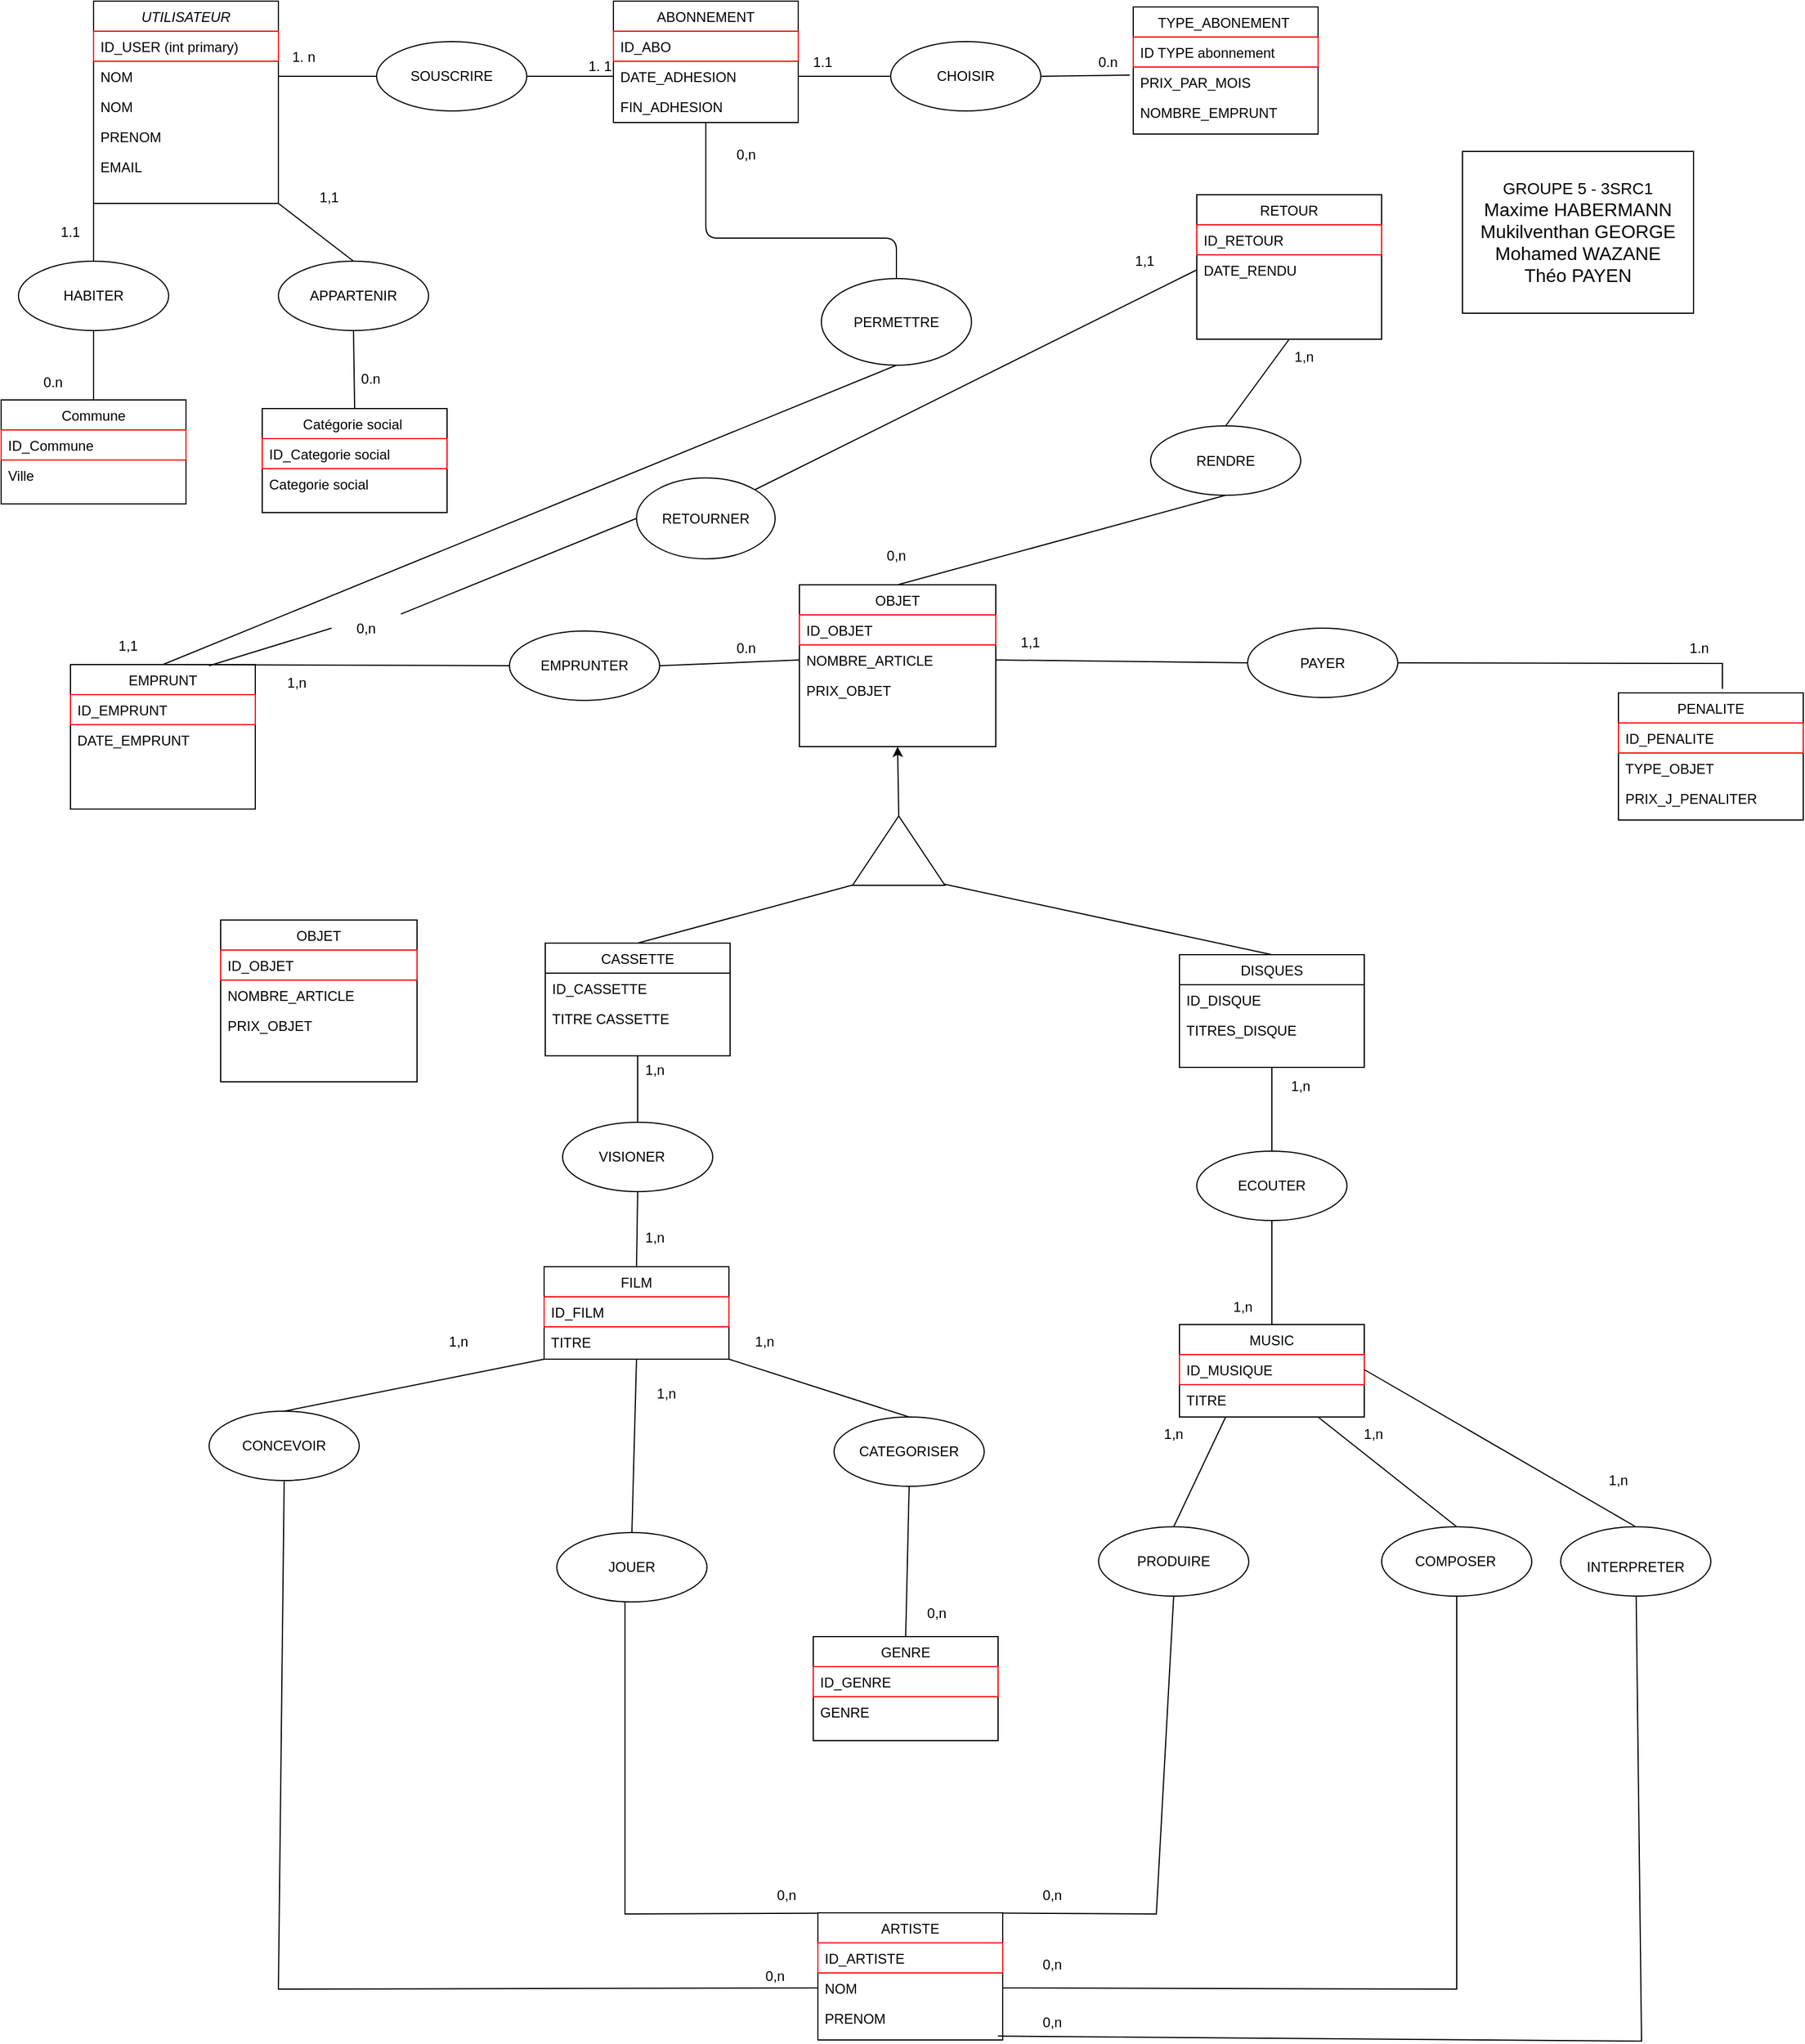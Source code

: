 <mxfile pages="3">
    <diagram id="XZ2FNBFQHorzxM068JaM" name="MCD (validé)">
        <mxGraphModel dx="677" dy="650" grid="1" gridSize="10" guides="1" tooltips="1" connect="1" arrows="1" fold="1" page="1" pageScale="1" pageWidth="827" pageHeight="1169" math="0" shadow="0">
            <root>
                <mxCell id="0"/>
                <mxCell id="1" parent="0"/>
                <mxCell id="SOIeBWDmBt10avhGpR6U-1" value="&lt;span style=&quot;color: rgba(0 , 0 , 0 , 0) ; font-family: monospace ; font-size: 0px&quot;&gt;%3CmxGraphModel%3E%3Croot%3E%3CmxCell%20id%3D%220%22%2F%3E%3CmxCell%20id%3D%221%22%20parent%3D%220%22%2F%3E%3CmxCell%20id%3D%222%22%20value%3D%22PRIX_J_PRENALITER%22%20style%3D%22text%3Balign%3Dleft%3BverticalAlign%3Dtop%3BspacingLeft%3D4%3BspacingRight%3D4%3Boverflow%3Dhidden%3Brotatable%3D0%3Bpoints%3D%5B%5B0%2C0.5%5D%2C%5B1%2C0.5%5D%5D%3BportConstraint%3Deastwest%3B%22%20vertex%3D%221%22%20parent%3D%221%22%3E%3CmxGeometry%20x%3D%22230%22%20y%3D%22362%22%20width%3D%22160%22%20height%3D%2226%22%20as%3D%22geometry%22%2F%3E%3C%2FmxCell%3E%3C%2Froot%3E%3C%2FmxGraphModel%3E&lt;/span&gt;" style="ellipse;whiteSpace=wrap;html=1;" parent="1" vertex="1">
                    <mxGeometry x="460" y="560" width="130" height="60" as="geometry"/>
                </mxCell>
                <mxCell id="SOIeBWDmBt10avhGpR6U-2" value="UTILISATEUR" style="swimlane;fontStyle=2;align=center;verticalAlign=top;childLayout=stackLayout;horizontal=1;startSize=26;horizontalStack=0;resizeParent=1;resizeLast=0;collapsible=1;marginBottom=0;rounded=0;shadow=0;strokeWidth=1;" parent="1" vertex="1">
                    <mxGeometry x="100" y="15" width="160" height="175" as="geometry">
                        <mxRectangle x="230" y="140" width="160" height="26" as="alternateBounds"/>
                    </mxGeometry>
                </mxCell>
                <mxCell id="SOIeBWDmBt10avhGpR6U-3" value="ID_USER (int primary)" style="text;align=left;verticalAlign=top;spacingLeft=4;spacingRight=4;overflow=hidden;rotatable=0;points=[[0,0.5],[1,0.5]];portConstraint=eastwest;rounded=0;shadow=0;html=0;strokeColor=#FF0000;" parent="SOIeBWDmBt10avhGpR6U-2" vertex="1">
                    <mxGeometry y="26" width="160" height="26" as="geometry"/>
                </mxCell>
                <mxCell id="SOIeBWDmBt10avhGpR6U-4" value="NOM" style="text;align=left;verticalAlign=top;spacingLeft=4;spacingRight=4;overflow=hidden;rotatable=0;points=[[0,0.5],[1,0.5]];portConstraint=eastwest;rounded=0;shadow=0;html=0;" parent="SOIeBWDmBt10avhGpR6U-2" vertex="1">
                    <mxGeometry y="52" width="160" height="26" as="geometry"/>
                </mxCell>
                <mxCell id="SOIeBWDmBt10avhGpR6U-5" value="NOM" style="text;align=left;verticalAlign=top;spacingLeft=4;spacingRight=4;overflow=hidden;rotatable=0;points=[[0,0.5],[1,0.5]];portConstraint=eastwest;rounded=0;shadow=0;html=0;" parent="SOIeBWDmBt10avhGpR6U-2" vertex="1">
                    <mxGeometry y="78" width="160" height="26" as="geometry"/>
                </mxCell>
                <mxCell id="SOIeBWDmBt10avhGpR6U-6" value="PRENOM" style="text;align=left;verticalAlign=top;spacingLeft=4;spacingRight=4;overflow=hidden;rotatable=0;points=[[0,0.5],[1,0.5]];portConstraint=eastwest;rounded=0;shadow=0;html=0;" parent="SOIeBWDmBt10avhGpR6U-2" vertex="1">
                    <mxGeometry y="104" width="160" height="26" as="geometry"/>
                </mxCell>
                <mxCell id="SOIeBWDmBt10avhGpR6U-7" value="EMAIL" style="text;align=left;verticalAlign=top;spacingLeft=4;spacingRight=4;overflow=hidden;rotatable=0;points=[[0,0.5],[1,0.5]];portConstraint=eastwest;" parent="SOIeBWDmBt10avhGpR6U-2" vertex="1">
                    <mxGeometry y="130" width="160" height="26" as="geometry"/>
                </mxCell>
                <mxCell id="SOIeBWDmBt10avhGpR6U-8" value="ABONNEMENT" style="swimlane;fontStyle=0;align=center;verticalAlign=top;childLayout=stackLayout;horizontal=1;startSize=26;horizontalStack=0;resizeParent=1;resizeLast=0;collapsible=1;marginBottom=0;rounded=0;shadow=0;strokeWidth=1;" parent="1" vertex="1">
                    <mxGeometry x="550" y="15" width="160" height="105" as="geometry">
                        <mxRectangle x="550" y="140" width="160" height="26" as="alternateBounds"/>
                    </mxGeometry>
                </mxCell>
                <mxCell id="SOIeBWDmBt10avhGpR6U-9" value="ID_ABO" style="text;align=left;verticalAlign=top;spacingLeft=4;spacingRight=4;overflow=hidden;rotatable=0;points=[[0,0.5],[1,0.5]];portConstraint=eastwest;rounded=0;shadow=0;html=0;strokeColor=#FF0000;" parent="SOIeBWDmBt10avhGpR6U-8" vertex="1">
                    <mxGeometry y="26" width="160" height="26" as="geometry"/>
                </mxCell>
                <mxCell id="SOIeBWDmBt10avhGpR6U-10" value="DATE_ADHESION" style="text;align=left;verticalAlign=top;spacingLeft=4;spacingRight=4;overflow=hidden;rotatable=0;points=[[0,0.5],[1,0.5]];portConstraint=eastwest;rounded=0;shadow=0;html=0;" parent="SOIeBWDmBt10avhGpR6U-8" vertex="1">
                    <mxGeometry y="52" width="160" height="26" as="geometry"/>
                </mxCell>
                <mxCell id="SOIeBWDmBt10avhGpR6U-11" value="FIN_ADHESION" style="text;align=left;verticalAlign=top;spacingLeft=4;spacingRight=4;overflow=hidden;rotatable=0;points=[[0,0.5],[1,0.5]];portConstraint=eastwest;rounded=0;shadow=0;html=0;" parent="SOIeBWDmBt10avhGpR6U-8" vertex="1">
                    <mxGeometry y="78" width="160" height="26" as="geometry"/>
                </mxCell>
                <mxCell id="SOIeBWDmBt10avhGpR6U-12" value="&lt;span style=&quot;color: rgba(0 , 0 , 0 , 0) ; font-family: monospace ; font-size: 0px&quot;&gt;%3CmxGraphModel%3E%3Croot%3E%3CmxCell%20id%3D%220%22%2F%3E%3CmxCell%20id%3D%221%22%20parent%3D%220%22%2F%3E%3CmxCell%20id%3D%222%22%20value%3D%22PRIX_J_PRENALITER%22%20style%3D%22text%3Balign%3Dleft%3BverticalAlign%3Dtop%3BspacingLeft%3D4%3BspacingRight%3D4%3Boverflow%3Dhidden%3Brotatable%3D0%3Bpoints%3D%5B%5B0%2C0.5%5D%2C%5B1%2C0.5%5D%5D%3BportConstraint%3Deastwest%3B%22%20vertex%3D%221%22%20parent%3D%221%22%3E%3CmxGeometry%20x%3D%22230%22%20y%3D%22362%22%20width%3D%22160%22%20height%3D%2226%22%20as%3D%22geometry%22%2F%3E%3C%2FmxCell%3E%3C%2Froot%3E%3C%2FmxGraphModel%3E&lt;/span&gt;" style="ellipse;whiteSpace=wrap;html=1;" parent="1" vertex="1">
                    <mxGeometry x="345" y="50" width="130" height="60" as="geometry"/>
                </mxCell>
                <mxCell id="SOIeBWDmBt10avhGpR6U-13" value="" style="endArrow=none;shadow=0;strokeWidth=1;rounded=0;endFill=1;edgeStyle=elbowEdgeStyle;elbow=vertical;" parent="1" source="SOIeBWDmBt10avhGpR6U-2" target="SOIeBWDmBt10avhGpR6U-12" edge="1">
                    <mxGeometry x="0.5" y="41" relative="1" as="geometry">
                        <mxPoint x="180" y="78" as="sourcePoint"/>
                        <mxPoint x="480" y="78" as="targetPoint"/>
                        <mxPoint x="-40" y="32" as="offset"/>
                    </mxGeometry>
                </mxCell>
                <mxCell id="SOIeBWDmBt10avhGpR6U-14" value="1. n" style="resizable=0;align=left;verticalAlign=bottom;labelBackgroundColor=none;fontSize=12;" parent="SOIeBWDmBt10avhGpR6U-13" connectable="0" vertex="1">
                    <mxGeometry x="-1" relative="1" as="geometry">
                        <mxPoint x="10" y="-8" as="offset"/>
                    </mxGeometry>
                </mxCell>
                <mxCell id="SOIeBWDmBt10avhGpR6U-15" value="OBJET" style="swimlane;fontStyle=0;align=center;verticalAlign=top;childLayout=stackLayout;horizontal=1;startSize=26;horizontalStack=0;resizeParent=1;resizeLast=0;collapsible=1;marginBottom=0;rounded=0;shadow=0;strokeWidth=1;" parent="1" vertex="1">
                    <mxGeometry x="711" y="520" width="170" height="140" as="geometry">
                        <mxRectangle x="340" y="380" width="170" height="26" as="alternateBounds"/>
                    </mxGeometry>
                </mxCell>
                <mxCell id="SOIeBWDmBt10avhGpR6U-16" value="ID_OBJET" style="text;align=left;verticalAlign=top;spacingLeft=4;spacingRight=4;overflow=hidden;rotatable=0;points=[[0,0.5],[1,0.5]];portConstraint=eastwest;strokeColor=#FF0000;" parent="SOIeBWDmBt10avhGpR6U-15" vertex="1">
                    <mxGeometry y="26" width="170" height="26" as="geometry"/>
                </mxCell>
                <mxCell id="SOIeBWDmBt10avhGpR6U-17" value="NOMBRE_ARTICLE" style="text;align=left;verticalAlign=top;spacingLeft=4;spacingRight=4;overflow=hidden;rotatable=0;points=[[0,0.5],[1,0.5]];portConstraint=eastwest;" parent="SOIeBWDmBt10avhGpR6U-15" vertex="1">
                    <mxGeometry y="52" width="170" height="26" as="geometry"/>
                </mxCell>
                <mxCell id="SOIeBWDmBt10avhGpR6U-18" value="PRIX_OBJET" style="text;align=left;verticalAlign=top;spacingLeft=4;spacingRight=4;overflow=hidden;rotatable=0;points=[[0,0.5],[1,0.5]];portConstraint=eastwest;" parent="SOIeBWDmBt10avhGpR6U-15" vertex="1">
                    <mxGeometry y="78" width="170" height="26" as="geometry"/>
                </mxCell>
                <mxCell id="SOIeBWDmBt10avhGpR6U-19" value="FILM" style="swimlane;fontStyle=0;align=center;verticalAlign=top;childLayout=stackLayout;horizontal=1;startSize=26;horizontalStack=0;resizeParent=1;resizeLast=0;collapsible=1;marginBottom=0;rounded=0;shadow=0;strokeWidth=1;" parent="1" vertex="1">
                    <mxGeometry x="490" y="1110" width="160" height="80" as="geometry">
                        <mxRectangle x="340" y="380" width="170" height="26" as="alternateBounds"/>
                    </mxGeometry>
                </mxCell>
                <mxCell id="SOIeBWDmBt10avhGpR6U-20" value="ID_FILM" style="text;align=left;verticalAlign=top;spacingLeft=4;spacingRight=4;overflow=hidden;rotatable=0;points=[[0,0.5],[1,0.5]];portConstraint=eastwest;strokeColor=#FF0000;" parent="SOIeBWDmBt10avhGpR6U-19" vertex="1">
                    <mxGeometry y="26" width="160" height="26" as="geometry"/>
                </mxCell>
                <mxCell id="SOIeBWDmBt10avhGpR6U-21" value="TITRE" style="text;align=left;verticalAlign=top;spacingLeft=4;spacingRight=4;overflow=hidden;rotatable=0;points=[[0,0.5],[1,0.5]];portConstraint=eastwest;" parent="SOIeBWDmBt10avhGpR6U-19" vertex="1">
                    <mxGeometry y="52" width="160" height="26" as="geometry"/>
                </mxCell>
                <mxCell id="SOIeBWDmBt10avhGpR6U-22" value="MUSIC" style="swimlane;fontStyle=0;align=center;verticalAlign=top;childLayout=stackLayout;horizontal=1;startSize=26;horizontalStack=0;resizeParent=1;resizeLast=0;collapsible=1;marginBottom=0;rounded=0;shadow=0;strokeWidth=1;" parent="1" vertex="1">
                    <mxGeometry x="1040" y="1160" width="160" height="80" as="geometry">
                        <mxRectangle x="340" y="380" width="170" height="26" as="alternateBounds"/>
                    </mxGeometry>
                </mxCell>
                <mxCell id="SOIeBWDmBt10avhGpR6U-23" value="ID_MUSIQUE" style="text;align=left;verticalAlign=top;spacingLeft=4;spacingRight=4;overflow=hidden;rotatable=0;points=[[0,0.5],[1,0.5]];portConstraint=eastwest;strokeColor=#FF0000;" parent="SOIeBWDmBt10avhGpR6U-22" vertex="1">
                    <mxGeometry y="26" width="160" height="26" as="geometry"/>
                </mxCell>
                <mxCell id="SOIeBWDmBt10avhGpR6U-24" value="TITRE" style="text;align=left;verticalAlign=top;spacingLeft=4;spacingRight=4;overflow=hidden;rotatable=0;points=[[0,0.5],[1,0.5]];portConstraint=eastwest;" parent="SOIeBWDmBt10avhGpR6U-22" vertex="1">
                    <mxGeometry y="52" width="160" height="26" as="geometry"/>
                </mxCell>
                <mxCell id="SOIeBWDmBt10avhGpR6U-25" value="Commune" style="swimlane;fontStyle=0;align=center;verticalAlign=top;childLayout=stackLayout;horizontal=1;startSize=26;horizontalStack=0;resizeParent=1;resizeLast=0;collapsible=1;marginBottom=0;rounded=0;shadow=0;strokeWidth=1;" parent="1" vertex="1">
                    <mxGeometry x="20" y="360" width="160" height="90" as="geometry">
                        <mxRectangle x="70" y="410" width="170" height="26" as="alternateBounds"/>
                    </mxGeometry>
                </mxCell>
                <mxCell id="SOIeBWDmBt10avhGpR6U-26" value="ID_Commune" style="text;align=left;verticalAlign=top;spacingLeft=4;spacingRight=4;overflow=hidden;rotatable=0;points=[[0,0.5],[1,0.5]];portConstraint=eastwest;strokeColor=#FF0000;" parent="SOIeBWDmBt10avhGpR6U-25" vertex="1">
                    <mxGeometry y="26" width="160" height="26" as="geometry"/>
                </mxCell>
                <mxCell id="SOIeBWDmBt10avhGpR6U-27" value="Ville" style="text;align=left;verticalAlign=top;spacingLeft=4;spacingRight=4;overflow=hidden;rotatable=0;points=[[0,0.5],[1,0.5]];portConstraint=eastwest;" parent="SOIeBWDmBt10avhGpR6U-25" vertex="1">
                    <mxGeometry y="52" width="160" height="26" as="geometry"/>
                </mxCell>
                <mxCell id="SOIeBWDmBt10avhGpR6U-28" value="&lt;span style=&quot;color: rgba(0 , 0 , 0 , 0) ; font-family: monospace ; font-size: 0px&quot;&gt;%3CmxGraphModel%3E%3Croot%3E%3CmxCell%20id%3D%220%22%2F%3E%3CmxCell%20id%3D%221%22%20parent%3D%220%22%2F%3E%3CmxCell%20id%3D%222%22%20value%3D%22PRIX_J_PRENALITER%22%20style%3D%22text%3Balign%3Dleft%3BverticalAlign%3Dtop%3BspacingLeft%3D4%3BspacingRight%3D4%3Boverflow%3Dhidden%3Brotatable%3D0%3Bpoints%3D%5B%5B0%2C0.5%5D%2C%5B1%2C0.5%5D%5D%3BportConstraint%3Deastwest%3B%22%20vertex%3D%221%22%20parent%3D%221%22%3E%3CmxGeometry%20x%3D%22230%22%20y%3D%22362%22%20width%3D%22160%22%20height%3D%2226%22%20as%3D%22geometry%22%2F%3E%3C%2FmxCell%3E%3C%2Froot%3E%3C%2FmxGraphModel%3E&lt;/span&gt;" style="ellipse;whiteSpace=wrap;html=1;" parent="1" vertex="1">
                    <mxGeometry x="506" y="985" width="130" height="60" as="geometry"/>
                </mxCell>
                <mxCell id="SOIeBWDmBt10avhGpR6U-29" value="VISIONER" style="text;html=1;strokeColor=none;fillColor=none;align=center;verticalAlign=middle;whiteSpace=wrap;rounded=0;" parent="1" vertex="1">
                    <mxGeometry x="526" y="1000" width="80" height="30" as="geometry"/>
                </mxCell>
                <mxCell id="SOIeBWDmBt10avhGpR6U-30" value="&lt;span style=&quot;color: rgba(0 , 0 , 0 , 0) ; font-family: monospace ; font-size: 0px&quot;&gt;%3CmxGraphModel%3E%3Croot%3E%3CmxCell%20id%3D%220%22%2F%3E%3CmxCell%20id%3D%221%22%20parent%3D%220%22%2F%3E%3CmxCell%20id%3D%222%22%20value%3D%22PRIX_J_PRENALITER%22%20style%3D%22text%3Balign%3Dleft%3BverticalAlign%3Dtop%3BspacingLeft%3D4%3BspacingRight%3D4%3Boverflow%3Dhidden%3Brotatable%3D0%3Bpoints%3D%5B%5B0%2C0.5%5D%2C%5B1%2C0.5%5D%5D%3BportConstraint%3Deastwest%3B%22%20vertex%3D%221%22%20parent%3D%221%22%3E%3CmxGeometry%20x%3D%22230%22%20y%3D%22362%22%20width%3D%22160%22%20height%3D%2226%22%20as%3D%22geometry%22%2F%3E%3C%2FmxCell%3E%3C%2Froot%3E%3C%2FmxGraphModel%3E&lt;/span&gt;" style="ellipse;whiteSpace=wrap;html=1;" parent="1" vertex="1">
                    <mxGeometry x="730" y="255" width="130" height="75" as="geometry"/>
                </mxCell>
                <mxCell id="SOIeBWDmBt10avhGpR6U-31" value="EMPRUNTER" style="text;html=1;strokeColor=none;fillColor=none;align=center;verticalAlign=middle;whiteSpace=wrap;rounded=0;" parent="1" vertex="1">
                    <mxGeometry x="495" y="575" width="60" height="30" as="geometry"/>
                </mxCell>
                <mxCell id="SOIeBWDmBt10avhGpR6U-32" value="PERMETTRE" style="text;html=1;strokeColor=none;fillColor=none;align=center;verticalAlign=middle;whiteSpace=wrap;rounded=0;" parent="1" vertex="1">
                    <mxGeometry x="765" y="277.5" width="60" height="30" as="geometry"/>
                </mxCell>
                <mxCell id="SOIeBWDmBt10avhGpR6U-33" value="SOUSCRIRE" style="text;html=1;strokeColor=none;fillColor=none;align=center;verticalAlign=middle;whiteSpace=wrap;rounded=0;" parent="1" vertex="1">
                    <mxGeometry x="380" y="65" width="60" height="30" as="geometry"/>
                </mxCell>
                <mxCell id="SOIeBWDmBt10avhGpR6U-34" value="1,1" style="text;html=1;strokeColor=none;fillColor=none;align=center;verticalAlign=middle;whiteSpace=wrap;rounded=0;" parent="1" vertex="1">
                    <mxGeometry x="274" y="170" width="60" height="30" as="geometry"/>
                </mxCell>
                <mxCell id="SOIeBWDmBt10avhGpR6U-35" value="0.n" style="text;html=1;strokeColor=none;fillColor=none;align=center;verticalAlign=middle;whiteSpace=wrap;rounded=0;" parent="1" vertex="1">
                    <mxGeometry x="35" y="330" width="60" height="30" as="geometry"/>
                </mxCell>
                <mxCell id="SOIeBWDmBt10avhGpR6U-36" value="1.1" style="text;html=1;strokeColor=none;fillColor=none;align=center;verticalAlign=middle;whiteSpace=wrap;rounded=0;" parent="1" vertex="1">
                    <mxGeometry x="50" y="200" width="60" height="30" as="geometry"/>
                </mxCell>
                <mxCell id="SOIeBWDmBt10avhGpR6U-37" value="0,n" style="text;html=1;strokeColor=none;fillColor=none;align=center;verticalAlign=middle;whiteSpace=wrap;rounded=0;" parent="1" vertex="1">
                    <mxGeometry x="635" y="132.5" width="60" height="30" as="geometry"/>
                </mxCell>
                <mxCell id="SOIeBWDmBt10avhGpR6U-38" value="1,n" style="text;html=1;strokeColor=none;fillColor=none;align=center;verticalAlign=middle;whiteSpace=wrap;rounded=0;" parent="1" vertex="1">
                    <mxGeometry x="1118" y="307.5" width="60" height="30" as="geometry"/>
                </mxCell>
                <mxCell id="SOIeBWDmBt10avhGpR6U-39" value="&lt;span style=&quot;color: rgba(0 , 0 , 0 , 0) ; font-family: monospace ; font-size: 0px&quot;&gt;%3CmxGraphModel%3E%3Croot%3E%3CmxCell%20id%3D%220%22%2F%3E%3CmxCell%20id%3D%221%22%20parent%3D%220%22%2F%3E%3CmxCell%20id%3D%222%22%20value%3D%22PRIX_J_PRENALITER%22%20style%3D%22text%3Balign%3Dleft%3BverticalAlign%3Dtop%3BspacingLeft%3D4%3BspacingRight%3D4%3Boverflow%3Dhidden%3Brotatable%3D0%3Bpoints%3D%5B%5B0%2C0.5%5D%2C%5B1%2C0.5%5D%5D%3BportConstraint%3Deastwest%3B%22%20vertex%3D%221%22%20parent%3D%221%22%3E%3CmxGeometry%20x%3D%22230%22%20y%3D%22362%22%20width%3D%22160%22%20height%3D%2226%22%20as%3D%22geometry%22%2F%3E%3C%2FmxCell%3E%3C%2Froot%3E%3C%2FmxGraphModel%3E&lt;/span&gt;" style="ellipse;whiteSpace=wrap;html=1;" parent="1" vertex="1">
                    <mxGeometry x="790" y="50" width="130" height="60" as="geometry"/>
                </mxCell>
                <mxCell id="SOIeBWDmBt10avhGpR6U-40" value="" style="endArrow=none;html=1;rounded=0;entryX=0;entryY=0.5;entryDx=0;entryDy=0;exitX=1;exitY=0.5;exitDx=0;exitDy=0;" parent="1" source="SOIeBWDmBt10avhGpR6U-10" target="SOIeBWDmBt10avhGpR6U-39" edge="1">
                    <mxGeometry width="50" height="50" relative="1" as="geometry">
                        <mxPoint x="580" y="350" as="sourcePoint"/>
                        <mxPoint x="630" y="300" as="targetPoint"/>
                    </mxGeometry>
                </mxCell>
                <mxCell id="SOIeBWDmBt10avhGpR6U-41" value="CHOISIR" style="text;html=1;strokeColor=none;fillColor=none;align=center;verticalAlign=middle;whiteSpace=wrap;rounded=0;" parent="1" vertex="1">
                    <mxGeometry x="825" y="65" width="60" height="30" as="geometry"/>
                </mxCell>
                <mxCell id="SOIeBWDmBt10avhGpR6U-42" value="TYPE_ABONEMENT " style="swimlane;fontStyle=0;align=center;verticalAlign=top;childLayout=stackLayout;horizontal=1;startSize=26;horizontalStack=0;resizeParent=1;resizeLast=0;collapsible=1;marginBottom=0;rounded=0;shadow=0;strokeWidth=1;" parent="1" vertex="1">
                    <mxGeometry x="1000" y="20" width="160" height="110" as="geometry">
                        <mxRectangle x="70" y="410" width="170" height="26" as="alternateBounds"/>
                    </mxGeometry>
                </mxCell>
                <mxCell id="SOIeBWDmBt10avhGpR6U-43" value="ID TYPE abonnement" style="text;align=left;verticalAlign=top;spacingLeft=4;spacingRight=4;overflow=hidden;rotatable=0;points=[[0,0.5],[1,0.5]];portConstraint=eastwest;strokeColor=#FF0000;" parent="SOIeBWDmBt10avhGpR6U-42" vertex="1">
                    <mxGeometry y="26" width="160" height="26" as="geometry"/>
                </mxCell>
                <mxCell id="SOIeBWDmBt10avhGpR6U-44" value="PRIX_PAR_MOIS" style="text;align=left;verticalAlign=top;spacingLeft=4;spacingRight=4;overflow=hidden;rotatable=0;points=[[0,0.5],[1,0.5]];portConstraint=eastwest;" parent="SOIeBWDmBt10avhGpR6U-42" vertex="1">
                    <mxGeometry y="52" width="160" height="26" as="geometry"/>
                </mxCell>
                <mxCell id="SOIeBWDmBt10avhGpR6U-45" value="NOMBRE_EMPRUNT" style="text;align=left;verticalAlign=top;spacingLeft=4;spacingRight=4;overflow=hidden;rotatable=0;points=[[0,0.5],[1,0.5]];portConstraint=eastwest;" parent="SOIeBWDmBt10avhGpR6U-42" vertex="1">
                    <mxGeometry y="78" width="160" height="26" as="geometry"/>
                </mxCell>
                <mxCell id="SOIeBWDmBt10avhGpR6U-46" value="" style="endArrow=none;html=1;rounded=0;entryX=-0.019;entryY=0.269;entryDx=0;entryDy=0;exitX=1;exitY=0.5;exitDx=0;exitDy=0;entryPerimeter=0;" parent="1" source="SOIeBWDmBt10avhGpR6U-39" target="SOIeBWDmBt10avhGpR6U-44" edge="1">
                    <mxGeometry width="50" height="50" relative="1" as="geometry">
                        <mxPoint x="1020" y="79.5" as="sourcePoint"/>
                        <mxPoint x="1133" y="79.5" as="targetPoint"/>
                    </mxGeometry>
                </mxCell>
                <mxCell id="SOIeBWDmBt10avhGpR6U-47" value="PENALITE" style="swimlane;fontStyle=0;align=center;verticalAlign=top;childLayout=stackLayout;horizontal=1;startSize=26;horizontalStack=0;resizeParent=1;resizeLast=0;collapsible=1;marginBottom=0;rounded=0;shadow=0;strokeWidth=1;" parent="1" vertex="1">
                    <mxGeometry x="1420" y="613.5" width="160" height="110" as="geometry">
                        <mxRectangle x="340" y="380" width="170" height="26" as="alternateBounds"/>
                    </mxGeometry>
                </mxCell>
                <mxCell id="SOIeBWDmBt10avhGpR6U-48" value="ID_PENALITE" style="text;align=left;verticalAlign=top;spacingLeft=4;spacingRight=4;overflow=hidden;rotatable=0;points=[[0,0.5],[1,0.5]];portConstraint=eastwest;strokeColor=#FF0000;" parent="SOIeBWDmBt10avhGpR6U-47" vertex="1">
                    <mxGeometry y="26" width="160" height="26" as="geometry"/>
                </mxCell>
                <mxCell id="SOIeBWDmBt10avhGpR6U-49" value="TYPE_OBJET" style="text;align=left;verticalAlign=top;spacingLeft=4;spacingRight=4;overflow=hidden;rotatable=0;points=[[0,0.5],[1,0.5]];portConstraint=eastwest;strokeColor=none;" parent="SOIeBWDmBt10avhGpR6U-47" vertex="1">
                    <mxGeometry y="52" width="160" height="26" as="geometry"/>
                </mxCell>
                <mxCell id="SOIeBWDmBt10avhGpR6U-50" value="PRIX_J_PENALITER" style="text;align=left;verticalAlign=top;spacingLeft=4;spacingRight=4;overflow=hidden;rotatable=0;points=[[0,0.5],[1,0.5]];portConstraint=eastwest;" parent="SOIeBWDmBt10avhGpR6U-47" vertex="1">
                    <mxGeometry y="78" width="160" height="26" as="geometry"/>
                </mxCell>
                <mxCell id="SOIeBWDmBt10avhGpR6U-51" value="&lt;span style=&quot;color: rgba(0 , 0 , 0 , 0) ; font-family: monospace ; font-size: 0px&quot;&gt;%3CmxGraphModel%3E%3Croot%3E%3CmxCell%20id%3D%220%22%2F%3E%3CmxCell%20id%3D%221%22%20parent%3D%220%22%2F%3E%3CmxCell%20id%3D%222%22%20value%3D%22PRIX_J_PRENALITER%22%20style%3D%22text%3Balign%3Dleft%3BverticalAlign%3Dtop%3BspacingLeft%3D4%3BspacingRight%3D4%3Boverflow%3Dhidden%3Brotatable%3D0%3Bpoints%3D%5B%5B0%2C0.5%5D%2C%5B1%2C0.5%5D%5D%3BportConstraint%3Deastwest%3B%22%20vertex%3D%221%22%20parent%3D%221%22%3E%3CmxGeometry%20x%3D%22230%22%20y%3D%22362%22%20width%3D%22160%22%20height%3D%2226%22%20as%3D%22geometry%22%2F%3E%3C%2FmxCell%3E%3C%2Froot%3E%3C%2FmxGraphModel%3E&lt;/span&gt;" style="ellipse;whiteSpace=wrap;html=1;" parent="1" vertex="1">
                    <mxGeometry x="1099" y="557.5" width="130" height="60" as="geometry"/>
                </mxCell>
                <mxCell id="SOIeBWDmBt10avhGpR6U-52" value="PAYER" style="text;html=1;strokeColor=none;fillColor=none;align=center;verticalAlign=middle;whiteSpace=wrap;rounded=0;" parent="1" vertex="1">
                    <mxGeometry x="1135" y="572.5" width="58" height="30" as="geometry"/>
                </mxCell>
                <mxCell id="SOIeBWDmBt10avhGpR6U-53" value="1,1" style="text;html=1;strokeColor=none;fillColor=none;align=center;verticalAlign=middle;whiteSpace=wrap;rounded=0;" parent="1" vertex="1">
                    <mxGeometry x="881" y="555" width="60" height="30" as="geometry"/>
                </mxCell>
                <mxCell id="SOIeBWDmBt10avhGpR6U-54" value="Catégorie social " style="swimlane;fontStyle=0;align=center;verticalAlign=top;childLayout=stackLayout;horizontal=1;startSize=26;horizontalStack=0;resizeParent=1;resizeLast=0;collapsible=1;marginBottom=0;rounded=0;shadow=0;strokeWidth=1;" parent="1" vertex="1">
                    <mxGeometry x="246" y="367.5" width="160" height="90" as="geometry">
                        <mxRectangle x="70" y="410" width="170" height="26" as="alternateBounds"/>
                    </mxGeometry>
                </mxCell>
                <mxCell id="SOIeBWDmBt10avhGpR6U-55" value="ID_Categorie social" style="text;align=left;verticalAlign=top;spacingLeft=4;spacingRight=4;overflow=hidden;rotatable=0;points=[[0,0.5],[1,0.5]];portConstraint=eastwest;strokeColor=#FF0000;" parent="SOIeBWDmBt10avhGpR6U-54" vertex="1">
                    <mxGeometry y="26" width="160" height="26" as="geometry"/>
                </mxCell>
                <mxCell id="SOIeBWDmBt10avhGpR6U-56" value="Categorie social" style="text;align=left;verticalAlign=top;spacingLeft=4;spacingRight=4;overflow=hidden;rotatable=0;points=[[0,0.5],[1,0.5]];portConstraint=eastwest;strokeColor=none;" parent="SOIeBWDmBt10avhGpR6U-54" vertex="1">
                    <mxGeometry y="52" width="160" height="26" as="geometry"/>
                </mxCell>
                <mxCell id="SOIeBWDmBt10avhGpR6U-57" value="" style="endArrow=none;html=1;rounded=0;entryX=0;entryY=0.5;entryDx=0;entryDy=0;exitX=1;exitY=0.5;exitDx=0;exitDy=0;" parent="1" target="SOIeBWDmBt10avhGpR6U-51" edge="1">
                    <mxGeometry width="50" height="50" relative="1" as="geometry">
                        <mxPoint x="881" y="585.0" as="sourcePoint"/>
                        <mxPoint x="801" y="840" as="targetPoint"/>
                        <Array as="points"/>
                    </mxGeometry>
                </mxCell>
                <mxCell id="SOIeBWDmBt10avhGpR6U-58" value="0.n" style="resizable=0;align=right;verticalAlign=bottom;labelBackgroundColor=none;fontSize=12;" parent="1" connectable="0" vertex="1">
                    <mxGeometry x="727.001" y="67.5" as="geometry">
                        <mxPoint x="261" y="9" as="offset"/>
                    </mxGeometry>
                </mxCell>
                <mxCell id="SOIeBWDmBt10avhGpR6U-59" value="1.1" style="resizable=0;align=right;verticalAlign=bottom;labelBackgroundColor=none;fontSize=12;" parent="1" connectable="0" vertex="1">
                    <mxGeometry x="980.001" y="102.5" as="geometry">
                        <mxPoint x="-239" y="-26" as="offset"/>
                    </mxGeometry>
                </mxCell>
                <mxCell id="SOIeBWDmBt10avhGpR6U-60" value="" style="endArrow=none;html=1;exitX=1;exitY=0.5;exitDx=0;exitDy=0;entryX=0;entryY=0.5;entryDx=0;entryDy=0;" parent="1" source="SOIeBWDmBt10avhGpR6U-12" target="SOIeBWDmBt10avhGpR6U-10" edge="1">
                    <mxGeometry width="50" height="50" relative="1" as="geometry">
                        <mxPoint x="420" y="160" as="sourcePoint"/>
                        <mxPoint x="780" y="140" as="targetPoint"/>
                    </mxGeometry>
                </mxCell>
                <mxCell id="SOIeBWDmBt10avhGpR6U-61" value="1. 1" style="resizable=0;align=right;verticalAlign=bottom;labelBackgroundColor=none;fontSize=12;" parent="1" connectable="0" vertex="1">
                    <mxGeometry x="549.998" y="79.998" as="geometry"/>
                </mxCell>
                <mxCell id="SOIeBWDmBt10avhGpR6U-62" value="&lt;span style=&quot;color: rgba(0 , 0 , 0 , 0) ; font-family: monospace ; font-size: 0px&quot;&gt;%3CmxGraphModel%3E%3Croot%3E%3CmxCell%20id%3D%220%22%2F%3E%3CmxCell%20id%3D%221%22%20parent%3D%220%22%2F%3E%3CmxCell%20id%3D%222%22%20value%3D%22PRIX_J_PRENALITER%22%20style%3D%22text%3Balign%3Dleft%3BverticalAlign%3Dtop%3BspacingLeft%3D4%3BspacingRight%3D4%3Boverflow%3Dhidden%3Brotatable%3D0%3Bpoints%3D%5B%5B0%2C0.5%5D%2C%5B1%2C0.5%5D%5D%3BportConstraint%3Deastwest%3B%22%20vertex%3D%221%22%20parent%3D%221%22%3E%3CmxGeometry%20x%3D%22230%22%20y%3D%22362%22%20width%3D%22160%22%20height%3D%2226%22%20as%3D%22geometry%22%2F%3E%3C%2FmxCell%3E%3C%2Froot%3E%3C%2FmxGraphModel%3E&lt;/span&gt;" style="ellipse;whiteSpace=wrap;html=1;" parent="1" vertex="1">
                    <mxGeometry x="35" y="240" width="130" height="60" as="geometry"/>
                </mxCell>
                <mxCell id="SOIeBWDmBt10avhGpR6U-63" value="HABITER" style="text;html=1;strokeColor=none;fillColor=none;align=center;verticalAlign=middle;whiteSpace=wrap;rounded=0;" parent="1" vertex="1">
                    <mxGeometry x="70" y="255" width="60" height="30" as="geometry"/>
                </mxCell>
                <mxCell id="SOIeBWDmBt10avhGpR6U-64" value="&lt;div style=&quot;box-sizing: border-box ; font-family: &amp;#34;segoe ui&amp;#34; , , &amp;#34;apple color emoji&amp;#34; , &amp;#34;segoe ui emoji&amp;#34; , sans-serif&quot;&gt;&lt;font style=&quot;font-size: 14px&quot;&gt;&lt;span itemscope=&quot;&quot; class=&quot;at-mentions-focus lpc-hoverTarget&quot; tabindex=&quot;0&quot;&gt;GROUPE 5 - 3SRC1&lt;/span&gt;&lt;/font&gt;&lt;/div&gt;&lt;div style=&quot;box-sizing: border-box ; font-family: &amp;#34;segoe ui&amp;#34; , , &amp;#34;apple color emoji&amp;#34; , &amp;#34;segoe ui emoji&amp;#34; , sans-serif&quot;&gt;&lt;font size=&quot;3&quot;&gt;&lt;span itemscope=&quot;&quot; class=&quot;at-mentions-focus lpc-hoverTarget&quot; tabindex=&quot;0&quot;&gt;Maxime HABERMANN&lt;/span&gt;&lt;/font&gt;&lt;/div&gt;&lt;div style=&quot;box-sizing: border-box ; font-family: &amp;#34;segoe ui&amp;#34; , , &amp;#34;apple color emoji&amp;#34; , &amp;#34;segoe ui emoji&amp;#34; , sans-serif&quot;&gt;&lt;font size=&quot;3&quot;&gt;&lt;span itemscope=&quot;&quot; class=&quot;mention-me at-mentions-focus lpc-hoverTarget&quot; tabindex=&quot;0&quot;&gt;Mukilventhan GEORGE&lt;/span&gt;&lt;/font&gt;&lt;/div&gt;&lt;div style=&quot;box-sizing: border-box ; font-family: &amp;#34;segoe ui&amp;#34; , , &amp;#34;apple color emoji&amp;#34; , &amp;#34;segoe ui emoji&amp;#34; , sans-serif&quot;&gt;&lt;font size=&quot;3&quot;&gt;&lt;span itemscope=&quot;&quot; class=&quot;at-mentions-focus lpc-hoverTarget&quot; tabindex=&quot;0&quot;&gt;Mohamed WAZANE&lt;/span&gt;&lt;/font&gt;&lt;/div&gt;&lt;div style=&quot;box-sizing: border-box ; font-family: &amp;#34;segoe ui&amp;#34; , , &amp;#34;apple color emoji&amp;#34; , &amp;#34;segoe ui emoji&amp;#34; , sans-serif&quot;&gt;&lt;font size=&quot;3&quot;&gt;Théo PAYEN&lt;/font&gt;&lt;/div&gt;" style="rounded=0;whiteSpace=wrap;html=1;shadow=0;fontColor=#000000;fillColor=default;gradientColor=none;" parent="1" vertex="1">
                    <mxGeometry x="1285" y="145" width="200" height="140" as="geometry"/>
                </mxCell>
                <mxCell id="SOIeBWDmBt10avhGpR6U-65" value="&lt;span style=&quot;color: rgba(0 , 0 , 0 , 0) ; font-family: monospace ; font-size: 0px&quot;&gt;%3CmxGraphModel%3E%3Croot%3E%3CmxCell%20id%3D%220%22%2F%3E%3CmxCell%20id%3D%221%22%20parent%3D%220%22%2F%3E%3CmxCell%20id%3D%222%22%20value%3D%22PRIX_J_PRENALITER%22%20style%3D%22text%3Balign%3Dleft%3BverticalAlign%3Dtop%3BspacingLeft%3D4%3BspacingRight%3D4%3Boverflow%3Dhidden%3Brotatable%3D0%3Bpoints%3D%5B%5B0%2C0.5%5D%2C%5B1%2C0.5%5D%5D%3BportConstraint%3Deastwest%3B%22%20vertex%3D%221%22%20parent%3D%221%22%3E%3CmxGeometry%20x%3D%22230%22%20y%3D%22362%22%20width%3D%22160%22%20height%3D%2226%22%20as%3D%22geometry%22%2F%3E%3C%2FmxCell%3E%3C%2Froot%3E%3C%2FmxGraphModel%3E&lt;/span&gt;" style="ellipse;whiteSpace=wrap;html=1;" parent="1" vertex="1">
                    <mxGeometry x="260" y="240" width="130" height="60" as="geometry"/>
                </mxCell>
                <mxCell id="SOIeBWDmBt10avhGpR6U-66" value="APPARTENIR" style="text;html=1;strokeColor=none;fillColor=none;align=center;verticalAlign=middle;whiteSpace=wrap;rounded=0;" parent="1" vertex="1">
                    <mxGeometry x="295" y="255" width="60" height="30" as="geometry"/>
                </mxCell>
                <mxCell id="SOIeBWDmBt10avhGpR6U-67" value="" style="endArrow=none;html=1;exitX=1;exitY=1;exitDx=0;exitDy=0;entryX=0.5;entryY=0;entryDx=0;entryDy=0;" parent="1" source="SOIeBWDmBt10avhGpR6U-2" target="SOIeBWDmBt10avhGpR6U-65" edge="1">
                    <mxGeometry width="50" height="50" relative="1" as="geometry">
                        <mxPoint x="359.44" y="165.7" as="sourcePoint"/>
                        <mxPoint x="400" y="295" as="targetPoint"/>
                        <Array as="points"/>
                    </mxGeometry>
                </mxCell>
                <mxCell id="SOIeBWDmBt10avhGpR6U-68" value="GENRE" style="swimlane;fontStyle=0;align=center;verticalAlign=top;childLayout=stackLayout;horizontal=1;startSize=26;horizontalStack=0;resizeParent=1;resizeLast=0;collapsible=1;marginBottom=0;rounded=0;shadow=0;strokeWidth=1;" parent="1" vertex="1">
                    <mxGeometry x="723" y="1430" width="160" height="90" as="geometry">
                        <mxRectangle x="340" y="380" width="170" height="26" as="alternateBounds"/>
                    </mxGeometry>
                </mxCell>
                <mxCell id="SOIeBWDmBt10avhGpR6U-69" value="ID_GENRE" style="text;align=left;verticalAlign=top;spacingLeft=4;spacingRight=4;overflow=hidden;rotatable=0;points=[[0,0.5],[1,0.5]];portConstraint=eastwest;strokeColor=#FF0000;" parent="SOIeBWDmBt10avhGpR6U-68" vertex="1">
                    <mxGeometry y="26" width="160" height="26" as="geometry"/>
                </mxCell>
                <mxCell id="SOIeBWDmBt10avhGpR6U-70" value="GENRE" style="text;align=left;verticalAlign=top;spacingLeft=4;spacingRight=4;overflow=hidden;rotatable=0;points=[[0,0.5],[1,0.5]];portConstraint=eastwest;" parent="SOIeBWDmBt10avhGpR6U-68" vertex="1">
                    <mxGeometry y="52" width="160" height="26" as="geometry"/>
                </mxCell>
                <mxCell id="SOIeBWDmBt10avhGpR6U-71" value="&lt;span style=&quot;color: rgba(0 , 0 , 0 , 0) ; font-family: monospace ; font-size: 0px&quot;&gt;%3CmxGraphModel%3E%3Croot%3E%3CmxCell%20id%3D%220%22%2F%3E%3CmxCell%20id%3D%221%22%20parent%3D%220%22%2F%3E%3CmxCell%20id%3D%222%22%20value%3D%22PRIX_J_PRENALITER%22%20style%3D%22text%3Balign%3Dleft%3BverticalAlign%3Dtop%3BspacingLeft%3D4%3BspacingRight%3D4%3Boverflow%3Dhidden%3Brotatable%3D0%3Bpoints%3D%5B%5B0%2C0.5%5D%2C%5B1%2C0.5%5D%5D%3BportConstraint%3Deastwest%3B%22%20vertex%3D%221%22%20parent%3D%221%22%3E%3CmxGeometry%20x%3D%22230%22%20y%3D%22362%22%20width%3D%22160%22%20height%3D%2226%22%20as%3D%22geometry%22%2F%3E%3C%2FmxCell%3E%3C%2Froot%3E%3C%2FmxGraphModel%3E&lt;/span&gt;" style="ellipse;whiteSpace=wrap;html=1;" parent="1" vertex="1">
                    <mxGeometry x="1055" y="1010" width="130" height="60" as="geometry"/>
                </mxCell>
                <mxCell id="SOIeBWDmBt10avhGpR6U-72" value="ECOUTER" style="text;html=1;strokeColor=none;fillColor=none;align=center;verticalAlign=middle;whiteSpace=wrap;rounded=0;" parent="1" vertex="1">
                    <mxGeometry x="1090" y="1025" width="60" height="30" as="geometry"/>
                </mxCell>
                <mxCell id="SOIeBWDmBt10avhGpR6U-73" value="" style="endArrow=none;html=1;entryX=0.5;entryY=0;entryDx=0;entryDy=0;exitX=0;exitY=1;exitDx=0;exitDy=0;" parent="1" source="SOIeBWDmBt10avhGpR6U-2" target="SOIeBWDmBt10avhGpR6U-62" edge="1">
                    <mxGeometry width="50" height="50" relative="1" as="geometry">
                        <mxPoint x="365" y="233" as="sourcePoint"/>
                        <mxPoint x="366" y="360" as="targetPoint"/>
                        <Array as="points"/>
                    </mxGeometry>
                </mxCell>
                <mxCell id="SOIeBWDmBt10avhGpR6U-74" value="" style="endArrow=none;html=1;entryX=0.5;entryY=0;entryDx=0;entryDy=0;exitX=0;exitY=1;exitDx=0;exitDy=0;" parent="1" target="SOIeBWDmBt10avhGpR6U-25" edge="1">
                    <mxGeometry width="50" height="50" relative="1" as="geometry">
                        <mxPoint x="100" y="300" as="sourcePoint"/>
                        <mxPoint x="100" y="420" as="targetPoint"/>
                        <Array as="points"/>
                    </mxGeometry>
                </mxCell>
                <mxCell id="SOIeBWDmBt10avhGpR6U-75" value="&lt;span style=&quot;color: rgba(0 , 0 , 0 , 0) ; font-family: monospace ; font-size: 0px&quot;&gt;%3CmxGraphModel%3E%3Croot%3E%3CmxCell%20id%3D%220%22%2F%3E%3CmxCell%20id%3D%221%22%20parent%3D%220%22%2F%3E%3CmxCell%20id%3D%222%22%20value%3D%22PRIX_J_PRENALITER%22%20style%3D%22text%3Balign%3Dleft%3BverticalAlign%3Dtop%3BspacingLeft%3D4%3BspacingRight%3D4%3Boverflow%3Dhidden%3Brotatable%3D0%3Bpoints%3D%5B%5B0%2C0.5%5D%2C%5B1%2C0.5%5D%5D%3BportConstraint%3Deastwest%3B%22%20vertex%3D%221%22%20parent%3D%221%22%3E%3CmxGeometry%20x%3D%22230%22%20y%3D%22362%22%20width%3D%22160%22%20height%3D%2226%22%20as%3D%22geometry%22%2F%3E%3C%2FmxCell%3E%3C%2Froot%3E%3C%2FmxGraphModel%3E&lt;/span&gt;" style="ellipse;whiteSpace=wrap;html=1;" parent="1" vertex="1">
                    <mxGeometry x="970" y="1335" width="130" height="60" as="geometry"/>
                </mxCell>
                <mxCell id="SOIeBWDmBt10avhGpR6U-76" value="PRODUIRE" style="text;html=1;strokeColor=none;fillColor=none;align=center;verticalAlign=middle;whiteSpace=wrap;rounded=0;" parent="1" vertex="1">
                    <mxGeometry x="1005" y="1350" width="60" height="30" as="geometry"/>
                </mxCell>
                <mxCell id="SOIeBWDmBt10avhGpR6U-77" value="&lt;span style=&quot;color: rgba(0 , 0 , 0 , 0) ; font-family: monospace ; font-size: 0px&quot;&gt;%3CmxGraphModel%3E%3Croot%3E%3CmxCell%20id%3D%220%22%2F%3E%3CmxCell%20id%3D%221%22%20parent%3D%220%22%2F%3E%3CmxCell%20id%3D%222%22%20value%3D%22PRIX_J_PRENALITER%22%20style%3D%22text%3Balign%3Dleft%3BverticalAlign%3Dtop%3BspacingLeft%3D4%3BspacingRight%3D4%3Boverflow%3Dhidden%3Brotatable%3D0%3Bpoints%3D%5B%5B0%2C0.5%5D%2C%5B1%2C0.5%5D%5D%3BportConstraint%3Deastwest%3B%22%20vertex%3D%221%22%20parent%3D%221%22%3E%3CmxGeometry%20x%3D%22230%22%20y%3D%22362%22%20width%3D%22160%22%20height%3D%2226%22%20as%3D%22geometry%22%2F%3E%3C%2FmxCell%3E%3C%2Froot%3E%3C%2FmxGraphModel%3E&lt;/span&gt;" style="ellipse;whiteSpace=wrap;html=1;" parent="1" vertex="1">
                    <mxGeometry x="1215" y="1335" width="130" height="60" as="geometry"/>
                </mxCell>
                <mxCell id="SOIeBWDmBt10avhGpR6U-78" value="COMPOSER" style="text;html=1;strokeColor=none;fillColor=none;align=center;verticalAlign=middle;whiteSpace=wrap;rounded=0;" parent="1" vertex="1">
                    <mxGeometry x="1249" y="1350" width="60" height="30" as="geometry"/>
                </mxCell>
                <mxCell id="SOIeBWDmBt10avhGpR6U-79" value="" style="endArrow=none;html=1;exitX=0.5;exitY=1;exitDx=0;exitDy=0;entryX=0.5;entryY=0;entryDx=0;entryDy=0;" parent="1" source="SOIeBWDmBt10avhGpR6U-30" target="SOIeBWDmBt10avhGpR6U-124" edge="1">
                    <mxGeometry width="50" height="50" relative="1" as="geometry">
                        <mxPoint x="40" y="487" as="sourcePoint"/>
                        <mxPoint x="1070" y="360" as="targetPoint"/>
                        <Array as="points"/>
                    </mxGeometry>
                </mxCell>
                <mxCell id="SOIeBWDmBt10avhGpR6U-80" value="&lt;span style=&quot;color: rgba(0 , 0 , 0 , 0) ; font-family: monospace ; font-size: 0px&quot;&gt;%3CmxGraphModel%3E%3Croot%3E%3CmxCell%20id%3D%220%22%2F%3E%3CmxCell%20id%3D%221%22%20parent%3D%220%22%2F%3E%3CmxCell%20id%3D%222%22%20value%3D%22PRIX_J_PRENALITER%22%20style%3D%22text%3Balign%3Dleft%3BverticalAlign%3Dtop%3BspacingLeft%3D4%3BspacingRight%3D4%3Boverflow%3Dhidden%3Brotatable%3D0%3Bpoints%3D%5B%5B0%2C0.5%5D%2C%5B1%2C0.5%5D%5D%3BportConstraint%3Deastwest%3B%22%20vertex%3D%221%22%20parent%3D%221%22%3E%3CmxGeometry%20x%3D%22230%22%20y%3D%22362%22%20width%3D%22160%22%20height%3D%2226%22%20as%3D%22geometry%22%2F%3E%3C%2FmxCell%3E%3C%2Froot%3E%3C%2FmxGraphModel%3E&lt;/span&gt;" style="ellipse;whiteSpace=wrap;html=1;" parent="1" vertex="1">
                    <mxGeometry x="741" y="1240" width="130" height="60" as="geometry"/>
                </mxCell>
                <mxCell id="SOIeBWDmBt10avhGpR6U-81" value="CATEGORISER" style="text;html=1;strokeColor=none;fillColor=none;align=center;verticalAlign=middle;whiteSpace=wrap;rounded=0;" parent="1" vertex="1">
                    <mxGeometry x="776" y="1255" width="60" height="30" as="geometry"/>
                </mxCell>
                <mxCell id="SOIeBWDmBt10avhGpR6U-82" value="&lt;span style=&quot;color: rgba(0 , 0 , 0 , 0) ; font-family: monospace ; font-size: 0px&quot;&gt;%3CmxGraphModel%3E%3Croot%3E%3CmxCell%20id%3D%220%22%2F%3E%3CmxCell%20id%3D%221%22%20parent%3D%220%22%2F%3E%3CmxCell%20id%3D%222%22%20value%3D%22PRIX_J_PRENALITER%22%20style%3D%22text%3Balign%3Dleft%3BverticalAlign%3Dtop%3BspacingLeft%3D4%3BspacingRight%3D4%3Boverflow%3Dhidden%3Brotatable%3D0%3Bpoints%3D%5B%5B0%2C0.5%5D%2C%5B1%2C0.5%5D%5D%3BportConstraint%3Deastwest%3B%22%20vertex%3D%221%22%20parent%3D%221%22%3E%3CmxGeometry%20x%3D%22230%22%20y%3D%22362%22%20width%3D%22160%22%20height%3D%2226%22%20as%3D%22geometry%22%2F%3E%3C%2FmxCell%3E%3C%2Froot%3E%3C%2FmxGraphModel%3E&lt;/span&gt;" style="ellipse;whiteSpace=wrap;html=1;" parent="1" vertex="1">
                    <mxGeometry x="501" y="1340" width="130" height="60" as="geometry"/>
                </mxCell>
                <mxCell id="SOIeBWDmBt10avhGpR6U-83" value="JOUER" style="text;html=1;strokeColor=none;fillColor=none;align=center;verticalAlign=middle;whiteSpace=wrap;rounded=0;" parent="1" vertex="1">
                    <mxGeometry x="536" y="1355" width="60" height="30" as="geometry"/>
                </mxCell>
                <mxCell id="SOIeBWDmBt10avhGpR6U-84" value="&lt;span style=&quot;color: rgba(0 , 0 , 0 , 0) ; font-family: monospace ; font-size: 0px&quot;&gt;%3CmxGraphModel%3E%3Croot%3E%3CmxCell%20id%3D%220%22%2F%3E%3CmxCell%20id%3D%221%22%20parent%3D%220%22%2F%3E%3CmxCell%20id%3D%222%22%20value%3D%22PRIX_J_PRENALITER%22%20style%3D%22text%3Balign%3Dleft%3BverticalAlign%3Dtop%3BspacingLeft%3D4%3BspacingRight%3D4%3Boverflow%3Dhidden%3Brotatable%3D0%3Bpoints%3D%5B%5B0%2C0.5%5D%2C%5B1%2C0.5%5D%5D%3BportConstraint%3Deastwest%3B%22%20vertex%3D%221%22%20parent%3D%221%22%3E%3CmxGeometry%20x%3D%22230%22%20y%3D%22362%22%20width%3D%22160%22%20height%3D%2226%22%20as%3D%22geometry%22%2F%3E%3C%2FmxCell%3E%3C%2Froot%3E%3C%2FmxGraphModel%3E&lt;/span&gt;" style="ellipse;whiteSpace=wrap;html=1;" parent="1" vertex="1">
                    <mxGeometry x="200" y="1235" width="130" height="60" as="geometry"/>
                </mxCell>
                <mxCell id="SOIeBWDmBt10avhGpR6U-85" value="CONCEVOIR" style="text;html=1;strokeColor=none;fillColor=none;align=center;verticalAlign=middle;whiteSpace=wrap;rounded=0;" parent="1" vertex="1">
                    <mxGeometry x="235" y="1250" width="60" height="30" as="geometry"/>
                </mxCell>
                <mxCell id="SOIeBWDmBt10avhGpR6U-86" value="" style="endArrow=none;html=1;rounded=0;entryX=0.5;entryY=1;entryDx=0;entryDy=0;exitX=0.5;exitY=0;exitDx=0;exitDy=0;" parent="1" source="SOIeBWDmBt10avhGpR6U-28" target="SOIeBWDmBt10avhGpR6U-101" edge="1">
                    <mxGeometry width="50" height="50" relative="1" as="geometry">
                        <mxPoint x="641" y="1015" as="sourcePoint"/>
                        <mxPoint x="1051" y="936.0" as="targetPoint"/>
                        <Array as="points"/>
                    </mxGeometry>
                </mxCell>
                <mxCell id="SOIeBWDmBt10avhGpR6U-87" value="" style="endArrow=none;html=1;rounded=0;exitX=0.5;exitY=0;exitDx=0;exitDy=0;entryX=0.5;entryY=1;entryDx=0;entryDy=0;" parent="1" source="SOIeBWDmBt10avhGpR6U-19" target="SOIeBWDmBt10avhGpR6U-28" edge="1">
                    <mxGeometry width="50" height="50" relative="1" as="geometry">
                        <mxPoint x="1180" y="1087.5" as="sourcePoint"/>
                        <mxPoint x="726" y="1070" as="targetPoint"/>
                        <Array as="points"/>
                    </mxGeometry>
                </mxCell>
                <mxCell id="SOIeBWDmBt10avhGpR6U-88" value="" style="endArrow=none;html=1;rounded=0;entryX=0.5;entryY=0;entryDx=0;entryDy=0;exitX=0.5;exitY=1;exitDx=0;exitDy=0;" parent="1" source="SOIeBWDmBt10avhGpR6U-71" target="SOIeBWDmBt10avhGpR6U-22" edge="1">
                    <mxGeometry width="50" height="50" relative="1" as="geometry">
                        <mxPoint x="1430" y="930" as="sourcePoint"/>
                        <mxPoint x="1420" y="989.0" as="targetPoint"/>
                        <Array as="points"/>
                    </mxGeometry>
                </mxCell>
                <mxCell id="SOIeBWDmBt10avhGpR6U-89" value="" style="endArrow=none;html=1;rounded=0;entryX=0.5;entryY=0;entryDx=0;entryDy=0;exitX=1;exitY=1;exitDx=0;exitDy=0;" parent="1" source="SOIeBWDmBt10avhGpR6U-19" target="SOIeBWDmBt10avhGpR6U-80" edge="1">
                    <mxGeometry width="50" height="50" relative="1" as="geometry">
                        <mxPoint x="596" y="530" as="sourcePoint"/>
                        <mxPoint x="596" y="631.54" as="targetPoint"/>
                        <Array as="points"/>
                    </mxGeometry>
                </mxCell>
                <mxCell id="SOIeBWDmBt10avhGpR6U-90" value="" style="endArrow=none;html=1;rounded=0;entryX=0.5;entryY=0;entryDx=0;entryDy=0;exitX=0.5;exitY=1;exitDx=0;exitDy=0;" parent="1" source="SOIeBWDmBt10avhGpR6U-19" target="SOIeBWDmBt10avhGpR6U-82" edge="1">
                    <mxGeometry width="50" height="50" relative="1" as="geometry">
                        <mxPoint x="746" y="570.54" as="sourcePoint"/>
                        <mxPoint x="357" y="490" as="targetPoint"/>
                        <Array as="points"/>
                    </mxGeometry>
                </mxCell>
                <mxCell id="SOIeBWDmBt10avhGpR6U-91" value="" style="endArrow=none;html=1;rounded=0;entryX=0.5;entryY=0;entryDx=0;entryDy=0;exitX=0;exitY=1;exitDx=0;exitDy=0;" parent="1" source="SOIeBWDmBt10avhGpR6U-19" target="SOIeBWDmBt10avhGpR6U-84" edge="1">
                    <mxGeometry width="50" height="50" relative="1" as="geometry">
                        <mxPoint x="866" y="1860" as="sourcePoint"/>
                        <mxPoint x="367" y="500" as="targetPoint"/>
                        <Array as="points"/>
                    </mxGeometry>
                </mxCell>
                <mxCell id="SOIeBWDmBt10avhGpR6U-92" value="" style="endArrow=none;html=1;rounded=0;entryX=0.5;entryY=1;entryDx=0;entryDy=0;exitX=0.5;exitY=0;exitDx=0;exitDy=0;" parent="1" source="SOIeBWDmBt10avhGpR6U-68" target="SOIeBWDmBt10avhGpR6U-80" edge="1">
                    <mxGeometry width="50" height="50" relative="1" as="geometry">
                        <mxPoint x="888" y="1591.54" as="sourcePoint"/>
                        <mxPoint x="613" y="1530" as="targetPoint"/>
                        <Array as="points"/>
                    </mxGeometry>
                </mxCell>
                <mxCell id="SOIeBWDmBt10avhGpR6U-93" value="" style="endArrow=none;html=1;rounded=0;exitX=0.5;exitY=0;exitDx=0;exitDy=0;" parent="1" source="SOIeBWDmBt10avhGpR6U-129" edge="1">
                    <mxGeometry width="50" height="50" relative="1" as="geometry">
                        <mxPoint x="210" y="1719" as="sourcePoint"/>
                        <mxPoint x="560" y="1400" as="targetPoint"/>
                        <Array as="points">
                            <mxPoint x="560" y="1670"/>
                        </Array>
                    </mxGeometry>
                </mxCell>
                <mxCell id="SOIeBWDmBt10avhGpR6U-94" value="" style="endArrow=none;html=1;rounded=0;entryX=0.5;entryY=1;entryDx=0;entryDy=0;exitX=0;exitY=0.5;exitDx=0;exitDy=0;" parent="1" source="SOIeBWDmBt10avhGpR6U-131" target="SOIeBWDmBt10avhGpR6U-84" edge="1">
                    <mxGeometry width="50" height="50" relative="1" as="geometry">
                        <mxPoint x="220" y="1729" as="sourcePoint"/>
                        <mxPoint x="365" y="1730" as="targetPoint"/>
                        <Array as="points">
                            <mxPoint x="260" y="1735"/>
                        </Array>
                    </mxGeometry>
                </mxCell>
                <mxCell id="SOIeBWDmBt10avhGpR6U-95" value="" style="endArrow=none;html=1;rounded=0;entryX=0.5;entryY=0;entryDx=0;entryDy=0;exitX=0.25;exitY=1;exitDx=0;exitDy=0;" parent="1" source="SOIeBWDmBt10avhGpR6U-22" target="SOIeBWDmBt10avhGpR6U-75" edge="1">
                    <mxGeometry width="50" height="50" relative="1" as="geometry">
                        <mxPoint x="1145" y="1165.04" as="sourcePoint"/>
                        <mxPoint x="875" y="1308.5" as="targetPoint"/>
                        <Array as="points"/>
                    </mxGeometry>
                </mxCell>
                <mxCell id="SOIeBWDmBt10avhGpR6U-96" value="" style="endArrow=none;html=1;rounded=0;entryX=0.5;entryY=0;entryDx=0;entryDy=0;exitX=0.75;exitY=1;exitDx=0;exitDy=0;" parent="1" source="SOIeBWDmBt10avhGpR6U-22" target="SOIeBWDmBt10avhGpR6U-77" edge="1">
                    <mxGeometry width="50" height="50" relative="1" as="geometry">
                        <mxPoint x="1155" y="1175.04" as="sourcePoint"/>
                        <mxPoint x="885" y="1318.5" as="targetPoint"/>
                        <Array as="points"/>
                    </mxGeometry>
                </mxCell>
                <mxCell id="SOIeBWDmBt10avhGpR6U-97" value="" style="endArrow=none;html=1;rounded=0;entryX=1;entryY=0.5;entryDx=0;entryDy=0;exitX=0.5;exitY=1;exitDx=0;exitDy=0;" parent="1" source="SOIeBWDmBt10avhGpR6U-77" target="SOIeBWDmBt10avhGpR6U-131" edge="1">
                    <mxGeometry width="50" height="50" relative="1" as="geometry">
                        <mxPoint x="1200.0" y="1447" as="sourcePoint"/>
                        <mxPoint x="1120" y="1452.5" as="targetPoint"/>
                        <Array as="points">
                            <mxPoint x="1280" y="1735"/>
                        </Array>
                    </mxGeometry>
                </mxCell>
                <mxCell id="SOIeBWDmBt10avhGpR6U-98" value="" style="endArrow=none;html=1;rounded=0;entryX=0.75;entryY=0;entryDx=0;entryDy=0;exitX=0.5;exitY=1;exitDx=0;exitDy=0;" parent="1" source="SOIeBWDmBt10avhGpR6U-75" target="SOIeBWDmBt10avhGpR6U-129" edge="1">
                    <mxGeometry width="50" height="50" relative="1" as="geometry">
                        <mxPoint x="1210.0" y="1557" as="sourcePoint"/>
                        <mxPoint x="1120" y="1562.5" as="targetPoint"/>
                        <Array as="points">
                            <mxPoint x="1020" y="1670"/>
                        </Array>
                    </mxGeometry>
                </mxCell>
                <mxCell id="SOIeBWDmBt10avhGpR6U-99" value="0.n" style="text;html=1;strokeColor=none;fillColor=none;align=center;verticalAlign=middle;whiteSpace=wrap;rounded=0;" parent="1" vertex="1">
                    <mxGeometry x="310" y="327" width="60" height="30" as="geometry"/>
                </mxCell>
                <mxCell id="SOIeBWDmBt10avhGpR6U-100" value="1.n" style="text;html=1;strokeColor=none;fillColor=none;align=center;verticalAlign=middle;whiteSpace=wrap;rounded=0;" parent="1" vertex="1">
                    <mxGeometry x="1460" y="560" width="60" height="30" as="geometry"/>
                </mxCell>
                <mxCell id="SOIeBWDmBt10avhGpR6U-101" value="CASSETTE" style="swimlane;fontStyle=0;align=center;verticalAlign=top;childLayout=stackLayout;horizontal=1;startSize=26;horizontalStack=0;resizeParent=1;resizeLast=0;collapsible=1;marginBottom=0;rounded=0;shadow=0;strokeWidth=1;" parent="1" vertex="1">
                    <mxGeometry x="491" y="830" width="160" height="97.5" as="geometry">
                        <mxRectangle x="340" y="380" width="170" height="26" as="alternateBounds"/>
                    </mxGeometry>
                </mxCell>
                <mxCell id="SOIeBWDmBt10avhGpR6U-102" value="ID_CASSETTE" style="text;align=left;verticalAlign=top;spacingLeft=4;spacingRight=4;overflow=hidden;rotatable=0;points=[[0,0.5],[1,0.5]];portConstraint=eastwest;strokeColor=none;" parent="SOIeBWDmBt10avhGpR6U-101" vertex="1">
                    <mxGeometry y="26" width="160" height="26" as="geometry"/>
                </mxCell>
                <mxCell id="SOIeBWDmBt10avhGpR6U-103" value="TITRE CASSETTE" style="text;align=left;verticalAlign=top;spacingLeft=4;spacingRight=4;overflow=hidden;rotatable=0;points=[[0,0.5],[1,0.5]];portConstraint=eastwest;" parent="SOIeBWDmBt10avhGpR6U-101" vertex="1">
                    <mxGeometry y="52" width="160" height="26" as="geometry"/>
                </mxCell>
                <mxCell id="SOIeBWDmBt10avhGpR6U-104" value="DISQUES" style="swimlane;fontStyle=0;align=center;verticalAlign=top;childLayout=stackLayout;horizontal=1;startSize=26;horizontalStack=0;resizeParent=1;resizeLast=0;collapsible=1;marginBottom=0;rounded=0;shadow=0;strokeWidth=1;" parent="1" vertex="1">
                    <mxGeometry x="1040" y="840" width="160" height="97.5" as="geometry">
                        <mxRectangle x="340" y="380" width="170" height="26" as="alternateBounds"/>
                    </mxGeometry>
                </mxCell>
                <mxCell id="SOIeBWDmBt10avhGpR6U-105" value="ID_DISQUE" style="text;align=left;verticalAlign=top;spacingLeft=4;spacingRight=4;overflow=hidden;rotatable=0;points=[[0,0.5],[1,0.5]];portConstraint=eastwest;strokeColor=none;" parent="SOIeBWDmBt10avhGpR6U-104" vertex="1">
                    <mxGeometry y="26" width="160" height="26" as="geometry"/>
                </mxCell>
                <mxCell id="SOIeBWDmBt10avhGpR6U-106" value="TITRES_DISQUE" style="text;align=left;verticalAlign=top;spacingLeft=4;spacingRight=4;overflow=hidden;rotatable=0;points=[[0,0.5],[1,0.5]];portConstraint=eastwest;" parent="SOIeBWDmBt10avhGpR6U-104" vertex="1">
                    <mxGeometry y="52" width="160" height="26" as="geometry"/>
                </mxCell>
                <mxCell id="SOIeBWDmBt10avhGpR6U-107" value="" style="endArrow=none;html=1;rounded=0;entryX=0.5;entryY=1;entryDx=0;entryDy=0;exitX=0.5;exitY=0;exitDx=0;exitDy=0;" parent="1" source="SOIeBWDmBt10avhGpR6U-71" target="SOIeBWDmBt10avhGpR6U-104" edge="1">
                    <mxGeometry width="50" height="50" relative="1" as="geometry">
                        <mxPoint x="1130" y="850" as="sourcePoint"/>
                        <mxPoint x="1130" y="755" as="targetPoint"/>
                        <Array as="points"/>
                    </mxGeometry>
                </mxCell>
                <mxCell id="SOIeBWDmBt10avhGpR6U-108" value="" style="endArrow=none;html=1;rounded=0;entryX=0.5;entryY=0;entryDx=0;entryDy=0;exitX=0.008;exitY=0.013;exitDx=0;exitDy=0;exitPerimeter=0;" parent="1" source="SOIeBWDmBt10avhGpR6U-137" target="SOIeBWDmBt10avhGpR6U-101" edge="1">
                    <mxGeometry width="50" height="50" relative="1" as="geometry">
                        <mxPoint x="750" y="880" as="sourcePoint"/>
                        <mxPoint x="-40" y="925" as="targetPoint"/>
                        <Array as="points"/>
                    </mxGeometry>
                </mxCell>
                <mxCell id="SOIeBWDmBt10avhGpR6U-109" value="" style="endArrow=none;html=1;rounded=0;exitX=0.5;exitY=0;exitDx=0;exitDy=0;entryX=0.033;entryY=0.936;entryDx=0;entryDy=0;entryPerimeter=0;" parent="1" source="SOIeBWDmBt10avhGpR6U-104" target="SOIeBWDmBt10avhGpR6U-137" edge="1">
                    <mxGeometry width="50" height="50" relative="1" as="geometry">
                        <mxPoint x="715" y="910" as="sourcePoint"/>
                        <mxPoint x="840" y="790" as="targetPoint"/>
                        <Array as="points"/>
                    </mxGeometry>
                </mxCell>
                <mxCell id="SOIeBWDmBt10avhGpR6U-110" value="" style="endArrow=classic;html=1;exitX=1;exitY=0.5;exitDx=0;exitDy=0;entryX=0.5;entryY=1;entryDx=0;entryDy=0;startArrow=none;" parent="1" source="SOIeBWDmBt10avhGpR6U-137" target="SOIeBWDmBt10avhGpR6U-15" edge="1">
                    <mxGeometry width="50" height="50" relative="1" as="geometry">
                        <mxPoint x="796" y="798.5" as="sourcePoint"/>
                        <mxPoint x="1090" y="910" as="targetPoint"/>
                    </mxGeometry>
                </mxCell>
                <mxCell id="SOIeBWDmBt10avhGpR6U-111" value="1,n" style="text;html=1;strokeColor=none;fillColor=none;align=center;verticalAlign=middle;whiteSpace=wrap;rounded=0;" parent="1" vertex="1">
                    <mxGeometry x="556" y="925" width="60" height="30" as="geometry"/>
                </mxCell>
                <mxCell id="SOIeBWDmBt10avhGpR6U-112" value="1,n" style="text;html=1;strokeColor=none;fillColor=none;align=center;verticalAlign=middle;whiteSpace=wrap;rounded=0;" parent="1" vertex="1">
                    <mxGeometry x="556" y="1070" width="60" height="30" as="geometry"/>
                </mxCell>
                <mxCell id="SOIeBWDmBt10avhGpR6U-113" value="1,n" style="text;html=1;strokeColor=none;fillColor=none;align=center;verticalAlign=middle;whiteSpace=wrap;rounded=0;" parent="1" vertex="1">
                    <mxGeometry x="1115" y="939" width="60" height="30" as="geometry"/>
                </mxCell>
                <mxCell id="SOIeBWDmBt10avhGpR6U-114" value="1,n" style="text;html=1;strokeColor=none;fillColor=none;align=center;verticalAlign=middle;whiteSpace=wrap;rounded=0;" parent="1" vertex="1">
                    <mxGeometry x="1065" y="1130" width="60" height="30" as="geometry"/>
                </mxCell>
                <mxCell id="SOIeBWDmBt10avhGpR6U-115" value="1,n" style="text;html=1;strokeColor=none;fillColor=none;align=center;verticalAlign=middle;whiteSpace=wrap;rounded=0;" parent="1" vertex="1">
                    <mxGeometry x="651" y="1160" width="60" height="30" as="geometry"/>
                </mxCell>
                <mxCell id="SOIeBWDmBt10avhGpR6U-116" value="1,n" style="text;html=1;strokeColor=none;fillColor=none;align=center;verticalAlign=middle;whiteSpace=wrap;rounded=0;" parent="1" vertex="1">
                    <mxGeometry x="1005" y="1240" width="60" height="30" as="geometry"/>
                </mxCell>
                <mxCell id="SOIeBWDmBt10avhGpR6U-117" value="1,n" style="text;html=1;strokeColor=none;fillColor=none;align=center;verticalAlign=middle;whiteSpace=wrap;rounded=0;" parent="1" vertex="1">
                    <mxGeometry x="1178" y="1240" width="60" height="30" as="geometry"/>
                </mxCell>
                <mxCell id="SOIeBWDmBt10avhGpR6U-118" value="0,n" style="text;html=1;strokeColor=none;fillColor=none;align=center;verticalAlign=middle;whiteSpace=wrap;rounded=0;" parent="1" vertex="1">
                    <mxGeometry x="900" y="1639" width="60" height="30" as="geometry"/>
                </mxCell>
                <mxCell id="SOIeBWDmBt10avhGpR6U-119" value="0,n" style="text;html=1;strokeColor=none;fillColor=none;align=center;verticalAlign=middle;whiteSpace=wrap;rounded=0;" parent="1" vertex="1">
                    <mxGeometry x="900" y="1699" width="60" height="30" as="geometry"/>
                </mxCell>
                <mxCell id="SOIeBWDmBt10avhGpR6U-120" value="1,n" style="text;html=1;strokeColor=none;fillColor=none;align=center;verticalAlign=middle;whiteSpace=wrap;rounded=0;" parent="1" vertex="1">
                    <mxGeometry x="566" y="1205" width="60" height="30" as="geometry"/>
                </mxCell>
                <mxCell id="SOIeBWDmBt10avhGpR6U-121" value="1,n" style="text;html=1;strokeColor=none;fillColor=none;align=center;verticalAlign=middle;whiteSpace=wrap;rounded=0;" parent="1" vertex="1">
                    <mxGeometry x="386" y="1160" width="60" height="30" as="geometry"/>
                </mxCell>
                <mxCell id="SOIeBWDmBt10avhGpR6U-122" value="0,n" style="text;html=1;strokeColor=none;fillColor=none;align=center;verticalAlign=middle;whiteSpace=wrap;rounded=0;" parent="1" vertex="1">
                    <mxGeometry x="800" y="1395" width="60" height="30" as="geometry"/>
                </mxCell>
                <mxCell id="SOIeBWDmBt10avhGpR6U-123" value="" style="endArrow=none;html=1;entryX=0.5;entryY=1;entryDx=0;entryDy=0;exitX=0.5;exitY=0;exitDx=0;exitDy=0;" parent="1" source="SOIeBWDmBt10avhGpR6U-30" target="SOIeBWDmBt10avhGpR6U-8" edge="1">
                    <mxGeometry width="50" height="50" relative="1" as="geometry">
                        <mxPoint x="720" y="460" as="sourcePoint"/>
                        <mxPoint x="770" y="410" as="targetPoint"/>
                        <Array as="points">
                            <mxPoint x="795" y="220"/>
                            <mxPoint x="630" y="220"/>
                        </Array>
                    </mxGeometry>
                </mxCell>
                <mxCell id="SOIeBWDmBt10avhGpR6U-124" value="EMPRUNT" style="swimlane;fontStyle=0;align=center;verticalAlign=top;childLayout=stackLayout;horizontal=1;startSize=26;horizontalStack=0;resizeParent=1;resizeLast=0;collapsible=1;marginBottom=0;rounded=0;shadow=0;strokeWidth=1;" parent="1" vertex="1">
                    <mxGeometry x="80" y="589" width="160" height="125" as="geometry">
                        <mxRectangle x="340" y="380" width="170" height="26" as="alternateBounds"/>
                    </mxGeometry>
                </mxCell>
                <mxCell id="SOIeBWDmBt10avhGpR6U-125" value="ID_EMPRUNT" style="text;align=left;verticalAlign=top;spacingLeft=4;spacingRight=4;overflow=hidden;rotatable=0;points=[[0,0.5],[1,0.5]];portConstraint=eastwest;strokeColor=#FF0000;" parent="SOIeBWDmBt10avhGpR6U-124" vertex="1">
                    <mxGeometry y="26" width="160" height="26" as="geometry"/>
                </mxCell>
                <mxCell id="SOIeBWDmBt10avhGpR6U-126" value="DATE_EMPRUNT" style="text;align=left;verticalAlign=top;spacingLeft=4;spacingRight=4;overflow=hidden;rotatable=0;points=[[0,0.5],[1,0.5]];portConstraint=eastwest;" parent="SOIeBWDmBt10avhGpR6U-124" vertex="1">
                    <mxGeometry y="52" width="160" height="26" as="geometry"/>
                </mxCell>
                <mxCell id="SOIeBWDmBt10avhGpR6U-127" value="1,n" style="text;html=1;strokeColor=none;fillColor=none;align=center;verticalAlign=middle;whiteSpace=wrap;rounded=0;" parent="1" vertex="1">
                    <mxGeometry x="246" y="590" width="60" height="30" as="geometry"/>
                </mxCell>
                <mxCell id="SOIeBWDmBt10avhGpR6U-128" value="" style="endArrow=none;html=1;exitX=0;exitY=0.5;exitDx=0;exitDy=0;entryX=0.5;entryY=0;entryDx=0;entryDy=0;" parent="1" source="SOIeBWDmBt10avhGpR6U-1" target="SOIeBWDmBt10avhGpR6U-124" edge="1">
                    <mxGeometry width="50" height="50" relative="1" as="geometry">
                        <mxPoint x="505" y="530" as="sourcePoint"/>
                        <mxPoint x="505" y="595" as="targetPoint"/>
                        <Array as="points"/>
                    </mxGeometry>
                </mxCell>
                <mxCell id="SOIeBWDmBt10avhGpR6U-129" value="ARTISTE" style="swimlane;fontStyle=0;align=center;verticalAlign=top;childLayout=stackLayout;horizontal=1;startSize=26;horizontalStack=0;resizeParent=1;resizeLast=0;collapsible=1;marginBottom=0;rounded=0;shadow=0;strokeWidth=1;" parent="1" vertex="1">
                    <mxGeometry x="727" y="1669" width="160" height="110" as="geometry">
                        <mxRectangle x="340" y="380" width="170" height="26" as="alternateBounds"/>
                    </mxGeometry>
                </mxCell>
                <mxCell id="SOIeBWDmBt10avhGpR6U-130" value="ID_ARTISTE" style="text;align=left;verticalAlign=top;spacingLeft=4;spacingRight=4;overflow=hidden;rotatable=0;points=[[0,0.5],[1,0.5]];portConstraint=eastwest;strokeColor=#FF0000;" parent="SOIeBWDmBt10avhGpR6U-129" vertex="1">
                    <mxGeometry y="26" width="160" height="26" as="geometry"/>
                </mxCell>
                <mxCell id="SOIeBWDmBt10avhGpR6U-131" value="NOM" style="text;align=left;verticalAlign=top;spacingLeft=4;spacingRight=4;overflow=hidden;rotatable=0;points=[[0,0.5],[1,0.5]];portConstraint=eastwest;" parent="SOIeBWDmBt10avhGpR6U-129" vertex="1">
                    <mxGeometry y="52" width="160" height="26" as="geometry"/>
                </mxCell>
                <mxCell id="SOIeBWDmBt10avhGpR6U-132" value="PRENOM" style="text;align=left;verticalAlign=top;spacingLeft=4;spacingRight=4;overflow=hidden;rotatable=0;points=[[0,0.5],[1,0.5]];portConstraint=eastwest;" parent="SOIeBWDmBt10avhGpR6U-129" vertex="1">
                    <mxGeometry y="78" width="160" height="26" as="geometry"/>
                </mxCell>
                <mxCell id="SOIeBWDmBt10avhGpR6U-133" value="" style="endArrow=none;html=1;exitX=1;exitY=0.5;exitDx=0;exitDy=0;entryX=0;entryY=0.5;entryDx=0;entryDy=0;" parent="1" source="SOIeBWDmBt10avhGpR6U-1" edge="1">
                    <mxGeometry width="50" height="50" relative="1" as="geometry">
                        <mxPoint x="640" y="610" as="sourcePoint"/>
                        <mxPoint x="711" y="585.0" as="targetPoint"/>
                    </mxGeometry>
                </mxCell>
                <mxCell id="SOIeBWDmBt10avhGpR6U-134" value="0.n" style="text;html=1;strokeColor=none;fillColor=none;align=center;verticalAlign=middle;whiteSpace=wrap;rounded=0;" parent="1" vertex="1">
                    <mxGeometry x="635" y="560" width="60" height="30" as="geometry"/>
                </mxCell>
                <mxCell id="SOIeBWDmBt10avhGpR6U-135" value="" style="endArrow=none;html=1;rounded=0;entryX=0.5;entryY=1;entryDx=0;entryDy=0;exitX=0.5;exitY=0;exitDx=0;exitDy=0;" parent="1" source="SOIeBWDmBt10avhGpR6U-54" target="SOIeBWDmBt10avhGpR6U-65" edge="1">
                    <mxGeometry width="50" height="50" relative="1" as="geometry">
                        <mxPoint x="630" y="400" as="sourcePoint"/>
                        <mxPoint x="680" y="350" as="targetPoint"/>
                    </mxGeometry>
                </mxCell>
                <mxCell id="SOIeBWDmBt10avhGpR6U-136" value="" style="endArrow=none;html=1;rounded=0;entryX=1;entryY=0.5;entryDx=0;entryDy=0;" parent="1" target="SOIeBWDmBt10avhGpR6U-51" edge="1">
                    <mxGeometry width="50" height="50" relative="1" as="geometry">
                        <mxPoint x="1510" y="610" as="sourcePoint"/>
                        <mxPoint x="1200" y="680" as="targetPoint"/>
                        <Array as="points">
                            <mxPoint x="1510" y="588"/>
                        </Array>
                    </mxGeometry>
                </mxCell>
                <mxCell id="SOIeBWDmBt10avhGpR6U-137" value="" style="triangle;whiteSpace=wrap;html=1;rotation=-90;" parent="1" vertex="1">
                    <mxGeometry x="767" y="710" width="60" height="80" as="geometry"/>
                </mxCell>
                <mxCell id="SOIeBWDmBt10avhGpR6U-138" value="RETOUR" style="swimlane;fontStyle=0;align=center;verticalAlign=top;childLayout=stackLayout;horizontal=1;startSize=26;horizontalStack=0;resizeParent=1;resizeLast=0;collapsible=1;marginBottom=0;rounded=0;shadow=0;strokeWidth=1;" parent="1" vertex="1">
                    <mxGeometry x="1055" y="182.5" width="160" height="125" as="geometry">
                        <mxRectangle x="340" y="380" width="170" height="26" as="alternateBounds"/>
                    </mxGeometry>
                </mxCell>
                <mxCell id="SOIeBWDmBt10avhGpR6U-139" value="ID_RETOUR" style="text;align=left;verticalAlign=top;spacingLeft=4;spacingRight=4;overflow=hidden;rotatable=0;points=[[0,0.5],[1,0.5]];portConstraint=eastwest;strokeColor=#FF0000;" parent="SOIeBWDmBt10avhGpR6U-138" vertex="1">
                    <mxGeometry y="26" width="160" height="26" as="geometry"/>
                </mxCell>
                <mxCell id="SOIeBWDmBt10avhGpR6U-140" value="DATE_RENDU" style="text;align=left;verticalAlign=top;spacingLeft=4;spacingRight=4;overflow=hidden;rotatable=0;points=[[0,0.5],[1,0.5]];portConstraint=eastwest;" parent="SOIeBWDmBt10avhGpR6U-138" vertex="1">
                    <mxGeometry y="52" width="160" height="26" as="geometry"/>
                </mxCell>
                <mxCell id="SOIeBWDmBt10avhGpR6U-141" value="" style="endArrow=none;html=1;rounded=0;entryX=0.5;entryY=1;entryDx=0;entryDy=0;exitX=0.5;exitY=0;exitDx=0;exitDy=0;" parent="1" source="SOIeBWDmBt10avhGpR6U-142" target="SOIeBWDmBt10avhGpR6U-138" edge="1">
                    <mxGeometry width="50" height="50" relative="1" as="geometry">
                        <mxPoint x="1090" y="380" as="sourcePoint"/>
                        <mxPoint x="740" y="390" as="targetPoint"/>
                    </mxGeometry>
                </mxCell>
                <mxCell id="SOIeBWDmBt10avhGpR6U-142" value="&lt;span style=&quot;color: rgba(0 , 0 , 0 , 0) ; font-family: monospace ; font-size: 0px&quot;&gt;%3CmxGraphModel%3E%3Croot%3E%3CmxCell%20id%3D%220%22%2F%3E%3CmxCell%20id%3D%221%22%20parent%3D%220%22%2F%3E%3CmxCell%20id%3D%222%22%20value%3D%22PRIX_J_PRENALITER%22%20style%3D%22text%3Balign%3Dleft%3BverticalAlign%3Dtop%3BspacingLeft%3D4%3BspacingRight%3D4%3Boverflow%3Dhidden%3Brotatable%3D0%3Bpoints%3D%5B%5B0%2C0.5%5D%2C%5B1%2C0.5%5D%5D%3BportConstraint%3Deastwest%3B%22%20vertex%3D%221%22%20parent%3D%221%22%3E%3CmxGeometry%20x%3D%22230%22%20y%3D%22362%22%20width%3D%22160%22%20height%3D%2226%22%20as%3D%22geometry%22%2F%3E%3C%2FmxCell%3E%3C%2Froot%3E%3C%2FmxGraphModel%3E&lt;/span&gt;" style="ellipse;whiteSpace=wrap;html=1;" parent="1" vertex="1">
                    <mxGeometry x="1015" y="382.5" width="130" height="60" as="geometry"/>
                </mxCell>
                <mxCell id="SOIeBWDmBt10avhGpR6U-143" value="RENDRE" style="text;html=1;strokeColor=none;fillColor=none;align=center;verticalAlign=middle;whiteSpace=wrap;rounded=0;" parent="1" vertex="1">
                    <mxGeometry x="1051" y="397.5" width="58" height="30" as="geometry"/>
                </mxCell>
                <mxCell id="SOIeBWDmBt10avhGpR6U-144" value="" style="endArrow=none;html=1;rounded=0;entryX=0.5;entryY=1;entryDx=0;entryDy=0;exitX=0.5;exitY=0;exitDx=0;exitDy=0;" parent="1" source="SOIeBWDmBt10avhGpR6U-15" target="SOIeBWDmBt10avhGpR6U-142" edge="1">
                    <mxGeometry width="50" height="50" relative="1" as="geometry">
                        <mxPoint x="880" y="440" as="sourcePoint"/>
                        <mxPoint x="930" y="390" as="targetPoint"/>
                    </mxGeometry>
                </mxCell>
                <mxCell id="SOIeBWDmBt10avhGpR6U-145" value="0,n" style="text;html=1;strokeColor=none;fillColor=none;align=center;verticalAlign=middle;whiteSpace=wrap;rounded=0;" parent="1" vertex="1">
                    <mxGeometry x="765" y="480" width="60" height="30" as="geometry"/>
                </mxCell>
                <mxCell id="SOIeBWDmBt10avhGpR6U-146" value="" style="endArrow=none;html=1;rounded=0;entryX=0;entryY=0.5;entryDx=0;entryDy=0;exitX=1;exitY=0;exitDx=0;exitDy=0;" parent="1" source="SOIeBWDmBt10avhGpR6U-147" target="SOIeBWDmBt10avhGpR6U-140" edge="1">
                    <mxGeometry width="50" height="50" relative="1" as="geometry">
                        <mxPoint x="640" y="450" as="sourcePoint"/>
                        <mxPoint x="790" y="200" as="targetPoint"/>
                    </mxGeometry>
                </mxCell>
                <mxCell id="SOIeBWDmBt10avhGpR6U-147" value="RETOURNER" style="ellipse;whiteSpace=wrap;html=1;" parent="1" vertex="1">
                    <mxGeometry x="570" y="427.5" width="120" height="70" as="geometry"/>
                </mxCell>
                <mxCell id="SOIeBWDmBt10avhGpR6U-148" value="" style="endArrow=none;html=1;rounded=0;entryX=0;entryY=0.5;entryDx=0;entryDy=0;startArrow=none;" parent="1" source="SOIeBWDmBt10avhGpR6U-150" target="SOIeBWDmBt10avhGpR6U-147" edge="1">
                    <mxGeometry width="50" height="50" relative="1" as="geometry">
                        <mxPoint x="200" y="590" as="sourcePoint"/>
                        <mxPoint x="790" y="200" as="targetPoint"/>
                    </mxGeometry>
                </mxCell>
                <mxCell id="SOIeBWDmBt10avhGpR6U-149" value="1,1" style="text;html=1;strokeColor=none;fillColor=none;align=center;verticalAlign=middle;whiteSpace=wrap;rounded=0;" parent="1" vertex="1">
                    <mxGeometry x="100" y="557.5" width="60" height="30" as="geometry"/>
                </mxCell>
                <mxCell id="SOIeBWDmBt10avhGpR6U-150" value="0,n" style="text;html=1;strokeColor=none;fillColor=none;align=center;verticalAlign=middle;whiteSpace=wrap;rounded=0;" parent="1" vertex="1">
                    <mxGeometry x="306" y="542.5" width="60" height="30" as="geometry"/>
                </mxCell>
                <mxCell id="SOIeBWDmBt10avhGpR6U-151" value="" style="endArrow=none;html=1;rounded=0;entryX=0;entryY=0.5;entryDx=0;entryDy=0;" parent="1" target="SOIeBWDmBt10avhGpR6U-150" edge="1">
                    <mxGeometry width="50" height="50" relative="1" as="geometry">
                        <mxPoint x="200" y="590" as="sourcePoint"/>
                        <mxPoint x="570" y="462.5" as="targetPoint"/>
                    </mxGeometry>
                </mxCell>
                <mxCell id="SOIeBWDmBt10avhGpR6U-152" value="1,1" style="text;html=1;strokeColor=none;fillColor=none;align=center;verticalAlign=middle;whiteSpace=wrap;rounded=0;" parent="1" vertex="1">
                    <mxGeometry x="980" y="225" width="60" height="30" as="geometry"/>
                </mxCell>
                <mxCell id="SOIeBWDmBt10avhGpR6U-153" value="0,n" style="text;html=1;strokeColor=none;fillColor=none;align=center;verticalAlign=middle;whiteSpace=wrap;rounded=0;" parent="1" vertex="1">
                    <mxGeometry x="670" y="1639" width="60" height="30" as="geometry"/>
                </mxCell>
                <mxCell id="SOIeBWDmBt10avhGpR6U-154" value="0,n" style="text;html=1;strokeColor=none;fillColor=none;align=center;verticalAlign=middle;whiteSpace=wrap;rounded=0;" parent="1" vertex="1">
                    <mxGeometry x="660" y="1709" width="60" height="30" as="geometry"/>
                </mxCell>
                <mxCell id="SOIeBWDmBt10avhGpR6U-155" value="&lt;span style=&quot;color: rgba(0 , 0 , 0 , 0) ; font-family: monospace ; font-size: 0px&quot;&gt;%3CmxGraphModel%3E%3Croot%3E%3CmxCell%20id%3D%220%22%2F%3E%3CmxCell%20id%3D%221%22%20parent%3D%220%22%2F%3E%3CmxCell%20id%3D%222%22%20value%3D%22PRIX_J_PRENALITER%22%20style%3D%22text%3Balign%3Dleft%3BverticalAlign%3Dtop%3BspacingLeft%3D4%3BspacingRight%3D4%3Boverflow%3Dhidden%3Brotatable%3D0%3Bpoints%3D%5B%5B0%2C0.5%5D%2C%5B1%2C0.5%5D%5D%3BportConstraint%3Deastwest%3B%22%20vertex%3D%221%22%20parent%3D%221%22%3E%3CmxGeometry%20x%3D%22230%22%20y%3D%22362%22%20width%3D%22160%22%20height%3D%2226%22%20as%3D%22geometry%22%2F%3E%3C%2FmxCell%3E%3C%2Froot%3E%3C%2FmxGraphModel%3E&lt;/span&gt;" style="ellipse;whiteSpace=wrap;html=1;" parent="1" vertex="1">
                    <mxGeometry x="1370" y="1335" width="130" height="60" as="geometry"/>
                </mxCell>
                <mxCell id="SOIeBWDmBt10avhGpR6U-156" value="" style="endArrow=none;html=1;rounded=0;entryX=1;entryY=0.5;entryDx=0;entryDy=0;exitX=0.5;exitY=0;exitDx=0;exitDy=0;" parent="1" source="SOIeBWDmBt10avhGpR6U-155" target="SOIeBWDmBt10avhGpR6U-23" edge="1">
                    <mxGeometry width="50" height="50" relative="1" as="geometry">
                        <mxPoint x="870" y="1490" as="sourcePoint"/>
                        <mxPoint x="920" y="1440" as="targetPoint"/>
                    </mxGeometry>
                </mxCell>
                <mxCell id="SOIeBWDmBt10avhGpR6U-157" value="" style="endArrow=none;html=1;rounded=0;exitX=0.974;exitY=1.103;exitDx=0;exitDy=0;exitPerimeter=0;" parent="1" source="SOIeBWDmBt10avhGpR6U-132" target="SOIeBWDmBt10avhGpR6U-155" edge="1">
                    <mxGeometry width="50" height="50" relative="1" as="geometry">
                        <mxPoint x="1435" y="1760" as="sourcePoint"/>
                        <mxPoint x="920" y="1440" as="targetPoint"/>
                        <Array as="points">
                            <mxPoint x="1440" y="1780"/>
                        </Array>
                    </mxGeometry>
                </mxCell>
                <mxCell id="SOIeBWDmBt10avhGpR6U-158" value="INTERPRETER" style="text;html=1;strokeColor=none;fillColor=none;align=center;verticalAlign=middle;whiteSpace=wrap;rounded=0;" parent="1" vertex="1">
                    <mxGeometry x="1405" y="1355" width="60" height="30" as="geometry"/>
                </mxCell>
                <mxCell id="SOIeBWDmBt10avhGpR6U-159" value="1,n" style="text;html=1;strokeColor=none;fillColor=none;align=center;verticalAlign=middle;whiteSpace=wrap;rounded=0;" parent="1" vertex="1">
                    <mxGeometry x="1390" y="1280" width="60" height="30" as="geometry"/>
                </mxCell>
                <mxCell id="SOIeBWDmBt10avhGpR6U-160" value="0,n" style="text;html=1;strokeColor=none;fillColor=none;align=center;verticalAlign=middle;whiteSpace=wrap;rounded=0;" parent="1" vertex="1">
                    <mxGeometry x="900" y="1749" width="60" height="30" as="geometry"/>
                </mxCell>
                <mxCell id="oa23ivC_9GiivkRrR_uA-1" value="OBJET" style="swimlane;fontStyle=0;align=center;verticalAlign=top;childLayout=stackLayout;horizontal=1;startSize=26;horizontalStack=0;resizeParent=1;resizeLast=0;collapsible=1;marginBottom=0;rounded=0;shadow=0;strokeWidth=1;" parent="1" vertex="1">
                    <mxGeometry x="210" y="810" width="170" height="140" as="geometry">
                        <mxRectangle x="340" y="380" width="170" height="26" as="alternateBounds"/>
                    </mxGeometry>
                </mxCell>
                <mxCell id="oa23ivC_9GiivkRrR_uA-2" value="ID_OBJET" style="text;align=left;verticalAlign=top;spacingLeft=4;spacingRight=4;overflow=hidden;rotatable=0;points=[[0,0.5],[1,0.5]];portConstraint=eastwest;strokeColor=#FF0000;" parent="oa23ivC_9GiivkRrR_uA-1" vertex="1">
                    <mxGeometry y="26" width="170" height="26" as="geometry"/>
                </mxCell>
                <mxCell id="oa23ivC_9GiivkRrR_uA-3" value="NOMBRE_ARTICLE" style="text;align=left;verticalAlign=top;spacingLeft=4;spacingRight=4;overflow=hidden;rotatable=0;points=[[0,0.5],[1,0.5]];portConstraint=eastwest;" parent="oa23ivC_9GiivkRrR_uA-1" vertex="1">
                    <mxGeometry y="52" width="170" height="26" as="geometry"/>
                </mxCell>
                <mxCell id="oa23ivC_9GiivkRrR_uA-4" value="PRIX_OBJET" style="text;align=left;verticalAlign=top;spacingLeft=4;spacingRight=4;overflow=hidden;rotatable=0;points=[[0,0.5],[1,0.5]];portConstraint=eastwest;" parent="oa23ivC_9GiivkRrR_uA-1" vertex="1">
                    <mxGeometry y="78" width="170" height="26" as="geometry"/>
                </mxCell>
            </root>
        </mxGraphModel>
    </diagram>
    <diagram name="MLD" id="XEGpWS7-ICGBTgjG0JCx">
        <mxGraphModel dx="1788" dy="782" grid="1" gridSize="10" guides="1" tooltips="1" connect="1" arrows="1" fold="1" page="1" pageScale="1" pageWidth="827" pageHeight="1169" math="0" shadow="0">
            <root>
                <mxCell id="eNKekl6-0VWOWv20ekdD-0"/>
                <mxCell id="eNKekl6-0VWOWv20ekdD-1" parent="eNKekl6-0VWOWv20ekdD-0"/>
                <mxCell id="XelNEqM88juOmGfK-nHK-0" value="&lt;span style=&quot;color: rgba(0 , 0 , 0 , 0) ; font-family: monospace ; font-size: 0px&quot;&gt;%3CmxGraphModel%3E%3Croot%3E%3CmxCell%20id%3D%220%22%2F%3E%3CmxCell%20id%3D%221%22%20parent%3D%220%22%2F%3E%3CmxCell%20id%3D%222%22%20value%3D%22PRIX_J_PRENALITER%22%20style%3D%22text%3Balign%3Dleft%3BverticalAlign%3Dtop%3BspacingLeft%3D4%3BspacingRight%3D4%3Boverflow%3Dhidden%3Brotatable%3D0%3Bpoints%3D%5B%5B0%2C0.5%5D%2C%5B1%2C0.5%5D%5D%3BportConstraint%3Deastwest%3B%22%20vertex%3D%221%22%20parent%3D%221%22%3E%3CmxGeometry%20x%3D%22230%22%20y%3D%22362%22%20width%3D%22160%22%20height%3D%2226%22%20as%3D%22geometry%22%2F%3E%3C%2FmxCell%3E%3C%2Froot%3E%3C%2FmxGraphModel%3E&lt;/span&gt;" style="ellipse;whiteSpace=wrap;html=1;" parent="eNKekl6-0VWOWv20ekdD-1" vertex="1">
                    <mxGeometry x="790" y="215" width="130" height="60" as="geometry"/>
                </mxCell>
                <mxCell id="bdy8Ne7c6f2UyASHZdTT-0" value="&lt;span style=&quot;color: rgba(0 , 0 , 0 , 0) ; font-family: monospace ; font-size: 0px&quot;&gt;%3CmxGraphModel%3E%3Croot%3E%3CmxCell%20id%3D%220%22%2F%3E%3CmxCell%20id%3D%221%22%20parent%3D%220%22%2F%3E%3CmxCell%20id%3D%222%22%20value%3D%22PRIX_J_PRENALITER%22%20style%3D%22text%3Balign%3Dleft%3BverticalAlign%3Dtop%3BspacingLeft%3D4%3BspacingRight%3D4%3Boverflow%3Dhidden%3Brotatable%3D0%3Bpoints%3D%5B%5B0%2C0.5%5D%2C%5B1%2C0.5%5D%5D%3BportConstraint%3Deastwest%3B%22%20vertex%3D%221%22%20parent%3D%221%22%3E%3CmxGeometry%20x%3D%22230%22%20y%3D%22362%22%20width%3D%22160%22%20height%3D%2226%22%20as%3D%22geometry%22%2F%3E%3C%2FmxCell%3E%3C%2Froot%3E%3C%2FmxGraphModel%3E&lt;/span&gt;" style="ellipse;whiteSpace=wrap;html=1;" parent="eNKekl6-0VWOWv20ekdD-1" vertex="1">
                    <mxGeometry x="420" y="581" width="130" height="60" as="geometry"/>
                </mxCell>
                <mxCell id="bdy8Ne7c6f2UyASHZdTT-1" value="UTILISATEUR" style="swimlane;fontStyle=2;align=center;verticalAlign=top;childLayout=stackLayout;horizontal=1;startSize=26;horizontalStack=0;resizeParent=1;resizeLast=0;collapsible=1;marginBottom=0;rounded=0;shadow=0;strokeWidth=1;" parent="eNKekl6-0VWOWv20ekdD-1" vertex="1">
                    <mxGeometry x="100" y="15" width="160" height="182" as="geometry">
                        <mxRectangle x="230" y="140" width="160" height="26" as="alternateBounds"/>
                    </mxGeometry>
                </mxCell>
                <mxCell id="bdy8Ne7c6f2UyASHZdTT-2" value="PK ID_USER " style="text;align=left;verticalAlign=top;spacingLeft=4;spacingRight=4;overflow=hidden;rotatable=0;points=[[0,0.5],[1,0.5]];portConstraint=eastwest;rounded=0;shadow=0;html=0;strokeColor=#FF0000;" parent="bdy8Ne7c6f2UyASHZdTT-1" vertex="1">
                    <mxGeometry y="26" width="160" height="26" as="geometry"/>
                </mxCell>
                <mxCell id="bdy8Ne7c6f2UyASHZdTT-3" value="NOM" style="text;align=left;verticalAlign=top;spacingLeft=4;spacingRight=4;overflow=hidden;rotatable=0;points=[[0,0.5],[1,0.5]];portConstraint=eastwest;rounded=0;shadow=0;html=0;" parent="bdy8Ne7c6f2UyASHZdTT-1" vertex="1">
                    <mxGeometry y="52" width="160" height="26" as="geometry"/>
                </mxCell>
                <mxCell id="bdy8Ne7c6f2UyASHZdTT-5" value="PRENOM" style="text;align=left;verticalAlign=top;spacingLeft=4;spacingRight=4;overflow=hidden;rotatable=0;points=[[0,0.5],[1,0.5]];portConstraint=eastwest;rounded=0;shadow=0;html=0;" parent="bdy8Ne7c6f2UyASHZdTT-1" vertex="1">
                    <mxGeometry y="78" width="160" height="26" as="geometry"/>
                </mxCell>
                <mxCell id="bdy8Ne7c6f2UyASHZdTT-6" value="EMAIL" style="text;align=left;verticalAlign=top;spacingLeft=4;spacingRight=4;overflow=hidden;rotatable=0;points=[[0,0.5],[1,0.5]];portConstraint=eastwest;" parent="bdy8Ne7c6f2UyASHZdTT-1" vertex="1">
                    <mxGeometry y="104" width="160" height="26" as="geometry"/>
                </mxCell>
                <mxCell id="XelNEqM88juOmGfK-nHK-14" value="FK_ID_Commune" style="text;align=left;verticalAlign=top;spacingLeft=4;spacingRight=4;overflow=hidden;rotatable=0;points=[[0,0.5],[1,0.5]];portConstraint=eastwest;" parent="bdy8Ne7c6f2UyASHZdTT-1" vertex="1">
                    <mxGeometry y="130" width="160" height="26" as="geometry"/>
                </mxCell>
                <mxCell id="XelNEqM88juOmGfK-nHK-15" value="FK_ID_Catégorie social" style="text;align=left;verticalAlign=top;spacingLeft=4;spacingRight=4;overflow=hidden;rotatable=0;points=[[0,0.5],[1,0.5]];portConstraint=eastwest;" parent="bdy8Ne7c6f2UyASHZdTT-1" vertex="1">
                    <mxGeometry y="156" width="160" height="26" as="geometry"/>
                </mxCell>
                <mxCell id="bdy8Ne7c6f2UyASHZdTT-7" value="ABONNEMENT" style="swimlane;fontStyle=0;align=center;verticalAlign=top;childLayout=stackLayout;horizontal=1;startSize=26;horizontalStack=0;resizeParent=1;resizeLast=0;collapsible=1;marginBottom=0;rounded=0;shadow=0;strokeWidth=1;" parent="eNKekl6-0VWOWv20ekdD-1" vertex="1">
                    <mxGeometry x="550" y="15" width="160" height="156" as="geometry">
                        <mxRectangle x="550" y="140" width="160" height="26" as="alternateBounds"/>
                    </mxGeometry>
                </mxCell>
                <mxCell id="bdy8Ne7c6f2UyASHZdTT-8" value="PK ID_ABO" style="text;align=left;verticalAlign=top;spacingLeft=4;spacingRight=4;overflow=hidden;rotatable=0;points=[[0,0.5],[1,0.5]];portConstraint=eastwest;rounded=0;shadow=0;html=0;strokeColor=#FF0000;" parent="bdy8Ne7c6f2UyASHZdTT-7" vertex="1">
                    <mxGeometry y="26" width="160" height="26" as="geometry"/>
                </mxCell>
                <mxCell id="bdy8Ne7c6f2UyASHZdTT-9" value="DATE_ADHESION" style="text;align=left;verticalAlign=top;spacingLeft=4;spacingRight=4;overflow=hidden;rotatable=0;points=[[0,0.5],[1,0.5]];portConstraint=eastwest;rounded=0;shadow=0;html=0;" parent="bdy8Ne7c6f2UyASHZdTT-7" vertex="1">
                    <mxGeometry y="52" width="160" height="26" as="geometry"/>
                </mxCell>
                <mxCell id="bdy8Ne7c6f2UyASHZdTT-10" value="FIN_ADHESION" style="text;align=left;verticalAlign=top;spacingLeft=4;spacingRight=4;overflow=hidden;rotatable=0;points=[[0,0.5],[1,0.5]];portConstraint=eastwest;rounded=0;shadow=0;html=0;" parent="bdy8Ne7c6f2UyASHZdTT-7" vertex="1">
                    <mxGeometry y="78" width="160" height="26" as="geometry"/>
                </mxCell>
                <mxCell id="XelNEqM88juOmGfK-nHK-20" value="FK_ID_USER" style="text;align=left;verticalAlign=top;spacingLeft=4;spacingRight=4;overflow=hidden;rotatable=0;points=[[0,0.5],[1,0.5]];portConstraint=eastwest;" parent="bdy8Ne7c6f2UyASHZdTT-7" vertex="1">
                    <mxGeometry y="104" width="160" height="26" as="geometry"/>
                </mxCell>
                <mxCell id="XelNEqM88juOmGfK-nHK-21" value="FK_ID_Type_Abonement" style="text;align=left;verticalAlign=top;spacingLeft=4;spacingRight=4;overflow=hidden;rotatable=0;points=[[0,0.5],[1,0.5]];portConstraint=eastwest;" parent="bdy8Ne7c6f2UyASHZdTT-7" vertex="1">
                    <mxGeometry y="130" width="160" height="26" as="geometry"/>
                </mxCell>
                <mxCell id="bdy8Ne7c6f2UyASHZdTT-14" value="OBJET" style="swimlane;fontStyle=0;align=center;verticalAlign=top;childLayout=stackLayout;horizontal=1;startSize=26;horizontalStack=0;resizeParent=1;resizeLast=0;collapsible=1;marginBottom=0;rounded=0;shadow=0;strokeWidth=1;" parent="eNKekl6-0VWOWv20ekdD-1" vertex="1">
                    <mxGeometry x="711" y="520" width="170" height="140" as="geometry">
                        <mxRectangle x="340" y="380" width="170" height="26" as="alternateBounds"/>
                    </mxGeometry>
                </mxCell>
                <mxCell id="bdy8Ne7c6f2UyASHZdTT-15" value="PK ID_OBJET" style="text;align=left;verticalAlign=top;spacingLeft=4;spacingRight=4;overflow=hidden;rotatable=0;points=[[0,0.5],[1,0.5]];portConstraint=eastwest;strokeColor=#FF0000;" parent="bdy8Ne7c6f2UyASHZdTT-14" vertex="1">
                    <mxGeometry y="26" width="170" height="26" as="geometry"/>
                </mxCell>
                <mxCell id="bdy8Ne7c6f2UyASHZdTT-16" value="NOMBRE_ARTICLE" style="text;align=left;verticalAlign=top;spacingLeft=4;spacingRight=4;overflow=hidden;rotatable=0;points=[[0,0.5],[1,0.5]];portConstraint=eastwest;" parent="bdy8Ne7c6f2UyASHZdTT-14" vertex="1">
                    <mxGeometry y="52" width="170" height="26" as="geometry"/>
                </mxCell>
                <mxCell id="bdy8Ne7c6f2UyASHZdTT-17" value="PRIX_OBJET" style="text;align=left;verticalAlign=top;spacingLeft=4;spacingRight=4;overflow=hidden;rotatable=0;points=[[0,0.5],[1,0.5]];portConstraint=eastwest;" parent="bdy8Ne7c6f2UyASHZdTT-14" vertex="1">
                    <mxGeometry y="78" width="170" height="26" as="geometry"/>
                </mxCell>
                <mxCell id="XelNEqM88juOmGfK-nHK-25" value="FK_ID_Emprunt" style="text;align=left;verticalAlign=top;spacingLeft=4;spacingRight=4;overflow=hidden;rotatable=0;points=[[0,0.5],[1,0.5]];portConstraint=eastwest;" parent="bdy8Ne7c6f2UyASHZdTT-14" vertex="1">
                    <mxGeometry y="104" width="170" height="26" as="geometry"/>
                </mxCell>
                <mxCell id="bdy8Ne7c6f2UyASHZdTT-18" value="FILM" style="swimlane;fontStyle=0;align=center;verticalAlign=top;childLayout=stackLayout;horizontal=1;startSize=26;horizontalStack=0;resizeParent=1;resizeLast=0;collapsible=1;marginBottom=0;rounded=0;shadow=0;strokeWidth=1;" parent="eNKekl6-0VWOWv20ekdD-1" vertex="1">
                    <mxGeometry x="490" y="1110" width="160" height="80" as="geometry">
                        <mxRectangle x="340" y="380" width="170" height="26" as="alternateBounds"/>
                    </mxGeometry>
                </mxCell>
                <mxCell id="bdy8Ne7c6f2UyASHZdTT-19" value="PK ID_FILM" style="text;align=left;verticalAlign=top;spacingLeft=4;spacingRight=4;overflow=hidden;rotatable=0;points=[[0,0.5],[1,0.5]];portConstraint=eastwest;strokeColor=#FF0000;" parent="bdy8Ne7c6f2UyASHZdTT-18" vertex="1">
                    <mxGeometry y="26" width="160" height="26" as="geometry"/>
                </mxCell>
                <mxCell id="bdy8Ne7c6f2UyASHZdTT-20" value="TITRE" style="text;align=left;verticalAlign=top;spacingLeft=4;spacingRight=4;overflow=hidden;rotatable=0;points=[[0,0.5],[1,0.5]];portConstraint=eastwest;" parent="bdy8Ne7c6f2UyASHZdTT-18" vertex="1">
                    <mxGeometry y="52" width="160" height="26" as="geometry"/>
                </mxCell>
                <mxCell id="bdy8Ne7c6f2UyASHZdTT-21" value="MUSIC" style="swimlane;fontStyle=0;align=center;verticalAlign=top;childLayout=stackLayout;horizontal=1;startSize=26;horizontalStack=0;resizeParent=1;resizeLast=0;collapsible=1;marginBottom=0;rounded=0;shadow=0;strokeWidth=1;" parent="eNKekl6-0VWOWv20ekdD-1" vertex="1">
                    <mxGeometry x="1040" y="1160" width="160" height="80" as="geometry">
                        <mxRectangle x="340" y="380" width="170" height="26" as="alternateBounds"/>
                    </mxGeometry>
                </mxCell>
                <mxCell id="bdy8Ne7c6f2UyASHZdTT-22" value="PK D_MUSIQUE" style="text;align=left;verticalAlign=top;spacingLeft=4;spacingRight=4;overflow=hidden;rotatable=0;points=[[0,0.5],[1,0.5]];portConstraint=eastwest;strokeColor=#FF0000;" parent="bdy8Ne7c6f2UyASHZdTT-21" vertex="1">
                    <mxGeometry y="26" width="160" height="26" as="geometry"/>
                </mxCell>
                <mxCell id="bdy8Ne7c6f2UyASHZdTT-23" value="TITRE" style="text;align=left;verticalAlign=top;spacingLeft=4;spacingRight=4;overflow=hidden;rotatable=0;points=[[0,0.5],[1,0.5]];portConstraint=eastwest;" parent="bdy8Ne7c6f2UyASHZdTT-21" vertex="1">
                    <mxGeometry y="52" width="160" height="26" as="geometry"/>
                </mxCell>
                <mxCell id="bdy8Ne7c6f2UyASHZdTT-24" value="Commune" style="swimlane;fontStyle=0;align=center;verticalAlign=top;childLayout=stackLayout;horizontal=1;startSize=26;horizontalStack=0;resizeParent=1;resizeLast=0;collapsible=1;marginBottom=0;rounded=0;shadow=0;strokeWidth=1;" parent="eNKekl6-0VWOWv20ekdD-1" vertex="1">
                    <mxGeometry x="20" y="360" width="160" height="90" as="geometry">
                        <mxRectangle x="70" y="410" width="170" height="26" as="alternateBounds"/>
                    </mxGeometry>
                </mxCell>
                <mxCell id="bdy8Ne7c6f2UyASHZdTT-25" value="PK ID_Commune" style="text;align=left;verticalAlign=top;spacingLeft=4;spacingRight=4;overflow=hidden;rotatable=0;points=[[0,0.5],[1,0.5]];portConstraint=eastwest;strokeColor=#FF0000;" parent="bdy8Ne7c6f2UyASHZdTT-24" vertex="1">
                    <mxGeometry y="26" width="160" height="26" as="geometry"/>
                </mxCell>
                <mxCell id="bdy8Ne7c6f2UyASHZdTT-26" value="Ville" style="text;align=left;verticalAlign=top;spacingLeft=4;spacingRight=4;overflow=hidden;rotatable=0;points=[[0,0.5],[1,0.5]];portConstraint=eastwest;" parent="bdy8Ne7c6f2UyASHZdTT-24" vertex="1">
                    <mxGeometry y="52" width="160" height="26" as="geometry"/>
                </mxCell>
                <mxCell id="bdy8Ne7c6f2UyASHZdTT-27" value="&lt;span style=&quot;color: rgba(0 , 0 , 0 , 0) ; font-family: monospace ; font-size: 0px&quot;&gt;%3CmxGraphModel%3E%3Croot%3E%3CmxCell%20id%3D%220%22%2F%3E%3CmxCell%20id%3D%221%22%20parent%3D%220%22%2F%3E%3CmxCell%20id%3D%222%22%20value%3D%22PRIX_J_PRENALITER%22%20style%3D%22text%3Balign%3Dleft%3BverticalAlign%3Dtop%3BspacingLeft%3D4%3BspacingRight%3D4%3Boverflow%3Dhidden%3Brotatable%3D0%3Bpoints%3D%5B%5B0%2C0.5%5D%2C%5B1%2C0.5%5D%5D%3BportConstraint%3Deastwest%3B%22%20vertex%3D%221%22%20parent%3D%221%22%3E%3CmxGeometry%20x%3D%22230%22%20y%3D%22362%22%20width%3D%22160%22%20height%3D%2226%22%20as%3D%22geometry%22%2F%3E%3C%2FmxCell%3E%3C%2Froot%3E%3C%2FmxGraphModel%3E&lt;/span&gt;" style="ellipse;whiteSpace=wrap;html=1;" parent="eNKekl6-0VWOWv20ekdD-1" vertex="1">
                    <mxGeometry x="466" y="985" width="130" height="60" as="geometry"/>
                </mxCell>
                <mxCell id="bdy8Ne7c6f2UyASHZdTT-28" value="VISIONER" style="text;html=1;strokeColor=none;fillColor=none;align=center;verticalAlign=middle;whiteSpace=wrap;rounded=0;" parent="eNKekl6-0VWOWv20ekdD-1" vertex="1">
                    <mxGeometry x="475" y="1000" width="80" height="30" as="geometry"/>
                </mxCell>
                <mxCell id="bdy8Ne7c6f2UyASHZdTT-30" value="EMPRUNTER" style="text;html=1;strokeColor=none;fillColor=none;align=center;verticalAlign=middle;whiteSpace=wrap;rounded=0;" parent="eNKekl6-0VWOWv20ekdD-1" vertex="1">
                    <mxGeometry x="455" y="596" width="60" height="30" as="geometry"/>
                </mxCell>
                <mxCell id="bdy8Ne7c6f2UyASHZdTT-41" value="TYPE_ABONEMENT " style="swimlane;fontStyle=0;align=center;verticalAlign=top;childLayout=stackLayout;horizontal=1;startSize=26;horizontalStack=0;resizeParent=1;resizeLast=0;collapsible=1;marginBottom=0;rounded=0;shadow=0;strokeWidth=1;" parent="eNKekl6-0VWOWv20ekdD-1" vertex="1">
                    <mxGeometry x="1000" y="20" width="160" height="110" as="geometry">
                        <mxRectangle x="70" y="410" width="170" height="26" as="alternateBounds"/>
                    </mxGeometry>
                </mxCell>
                <mxCell id="bdy8Ne7c6f2UyASHZdTT-42" value="PK ID TYPE abonnement" style="text;align=left;verticalAlign=top;spacingLeft=4;spacingRight=4;overflow=hidden;rotatable=0;points=[[0,0.5],[1,0.5]];portConstraint=eastwest;strokeColor=#FF0000;" parent="bdy8Ne7c6f2UyASHZdTT-41" vertex="1">
                    <mxGeometry y="26" width="160" height="26" as="geometry"/>
                </mxCell>
                <mxCell id="bdy8Ne7c6f2UyASHZdTT-43" value="PRIX_PAR_MOIS" style="text;align=left;verticalAlign=top;spacingLeft=4;spacingRight=4;overflow=hidden;rotatable=0;points=[[0,0.5],[1,0.5]];portConstraint=eastwest;" parent="bdy8Ne7c6f2UyASHZdTT-41" vertex="1">
                    <mxGeometry y="52" width="160" height="26" as="geometry"/>
                </mxCell>
                <mxCell id="bdy8Ne7c6f2UyASHZdTT-44" value="NOMBRE_EMPRUNT" style="text;align=left;verticalAlign=top;spacingLeft=4;spacingRight=4;overflow=hidden;rotatable=0;points=[[0,0.5],[1,0.5]];portConstraint=eastwest;" parent="bdy8Ne7c6f2UyASHZdTT-41" vertex="1">
                    <mxGeometry y="78" width="160" height="26" as="geometry"/>
                </mxCell>
                <mxCell id="bdy8Ne7c6f2UyASHZdTT-46" value="PENALITE" style="swimlane;fontStyle=0;align=center;verticalAlign=top;childLayout=stackLayout;horizontal=1;startSize=26;horizontalStack=0;resizeParent=1;resizeLast=0;collapsible=1;marginBottom=0;rounded=0;shadow=0;strokeWidth=1;" parent="eNKekl6-0VWOWv20ekdD-1" vertex="1">
                    <mxGeometry x="1420" y="613.5" width="160" height="130" as="geometry">
                        <mxRectangle x="340" y="380" width="170" height="26" as="alternateBounds"/>
                    </mxGeometry>
                </mxCell>
                <mxCell id="bdy8Ne7c6f2UyASHZdTT-47" value="PK ID_PENALITE" style="text;align=left;verticalAlign=top;spacingLeft=4;spacingRight=4;overflow=hidden;rotatable=0;points=[[0,0.5],[1,0.5]];portConstraint=eastwest;strokeColor=#FF0000;" parent="bdy8Ne7c6f2UyASHZdTT-46" vertex="1">
                    <mxGeometry y="26" width="160" height="26" as="geometry"/>
                </mxCell>
                <mxCell id="bdy8Ne7c6f2UyASHZdTT-48" value="TYPE_OBJET" style="text;align=left;verticalAlign=top;spacingLeft=4;spacingRight=4;overflow=hidden;rotatable=0;points=[[0,0.5],[1,0.5]];portConstraint=eastwest;strokeColor=none;" parent="bdy8Ne7c6f2UyASHZdTT-46" vertex="1">
                    <mxGeometry y="52" width="160" height="26" as="geometry"/>
                </mxCell>
                <mxCell id="bdy8Ne7c6f2UyASHZdTT-49" value="PRIX_J_PENALITER" style="text;align=left;verticalAlign=top;spacingLeft=4;spacingRight=4;overflow=hidden;rotatable=0;points=[[0,0.5],[1,0.5]];portConstraint=eastwest;" parent="bdy8Ne7c6f2UyASHZdTT-46" vertex="1">
                    <mxGeometry y="78" width="160" height="26" as="geometry"/>
                </mxCell>
                <mxCell id="XelNEqM88juOmGfK-nHK-26" value="FK_ID_Objet&#10;" style="text;align=left;verticalAlign=top;spacingLeft=4;spacingRight=4;overflow=hidden;rotatable=0;points=[[0,0.5],[1,0.5]];portConstraint=eastwest;" parent="bdy8Ne7c6f2UyASHZdTT-46" vertex="1">
                    <mxGeometry y="104" width="160" height="26" as="geometry"/>
                </mxCell>
                <mxCell id="bdy8Ne7c6f2UyASHZdTT-53" value="Catégorie social " style="swimlane;fontStyle=0;align=center;verticalAlign=top;childLayout=stackLayout;horizontal=1;startSize=26;horizontalStack=0;resizeParent=1;resizeLast=0;collapsible=1;marginBottom=0;rounded=0;shadow=0;strokeWidth=1;" parent="eNKekl6-0VWOWv20ekdD-1" vertex="1">
                    <mxGeometry x="246" y="367.5" width="160" height="90" as="geometry">
                        <mxRectangle x="70" y="410" width="170" height="26" as="alternateBounds"/>
                    </mxGeometry>
                </mxCell>
                <mxCell id="bdy8Ne7c6f2UyASHZdTT-54" value="PK ID_Categorie social" style="text;align=left;verticalAlign=top;spacingLeft=4;spacingRight=4;overflow=hidden;rotatable=0;points=[[0,0.5],[1,0.5]];portConstraint=eastwest;strokeColor=#FF0000;" parent="bdy8Ne7c6f2UyASHZdTT-53" vertex="1">
                    <mxGeometry y="26" width="160" height="26" as="geometry"/>
                </mxCell>
                <mxCell id="bdy8Ne7c6f2UyASHZdTT-55" value="Categorie social" style="text;align=left;verticalAlign=top;spacingLeft=4;spacingRight=4;overflow=hidden;rotatable=0;points=[[0,0.5],[1,0.5]];portConstraint=eastwest;strokeColor=none;" parent="bdy8Ne7c6f2UyASHZdTT-53" vertex="1">
                    <mxGeometry y="52" width="160" height="26" as="geometry"/>
                </mxCell>
                <mxCell id="bdy8Ne7c6f2UyASHZdTT-63" value="&lt;div style=&quot;box-sizing: border-box ; font-family: &amp;#34;segoe ui&amp;#34; , , &amp;#34;apple color emoji&amp;#34; , &amp;#34;segoe ui emoji&amp;#34; , sans-serif&quot;&gt;&lt;font style=&quot;font-size: 14px&quot;&gt;&lt;span itemscope=&quot;&quot; class=&quot;at-mentions-focus lpc-hoverTarget&quot; tabindex=&quot;0&quot;&gt;GROUPE 5 - 3SRC1&lt;/span&gt;&lt;/font&gt;&lt;/div&gt;&lt;div style=&quot;box-sizing: border-box ; font-family: &amp;#34;segoe ui&amp;#34; , , &amp;#34;apple color emoji&amp;#34; , &amp;#34;segoe ui emoji&amp;#34; , sans-serif&quot;&gt;&lt;font size=&quot;3&quot;&gt;&lt;span itemscope=&quot;&quot; class=&quot;at-mentions-focus lpc-hoverTarget&quot; tabindex=&quot;0&quot;&gt;Maxime HABERMANN&lt;/span&gt;&lt;/font&gt;&lt;/div&gt;&lt;div style=&quot;box-sizing: border-box ; font-family: &amp;#34;segoe ui&amp;#34; , , &amp;#34;apple color emoji&amp;#34; , &amp;#34;segoe ui emoji&amp;#34; , sans-serif&quot;&gt;&lt;font size=&quot;3&quot;&gt;&lt;span itemscope=&quot;&quot; class=&quot;mention-me at-mentions-focus lpc-hoverTarget&quot; tabindex=&quot;0&quot;&gt;Mukilventhan GEORGE&lt;/span&gt;&lt;/font&gt;&lt;/div&gt;&lt;div style=&quot;box-sizing: border-box ; font-family: &amp;#34;segoe ui&amp;#34; , , &amp;#34;apple color emoji&amp;#34; , &amp;#34;segoe ui emoji&amp;#34; , sans-serif&quot;&gt;&lt;font size=&quot;3&quot;&gt;&lt;span itemscope=&quot;&quot; class=&quot;at-mentions-focus lpc-hoverTarget&quot; tabindex=&quot;0&quot;&gt;Mohamed WAZANE&lt;/span&gt;&lt;/font&gt;&lt;/div&gt;&lt;div style=&quot;box-sizing: border-box ; font-family: &amp;#34;segoe ui&amp;#34; , , &amp;#34;apple color emoji&amp;#34; , &amp;#34;segoe ui emoji&amp;#34; , sans-serif&quot;&gt;&lt;font size=&quot;3&quot;&gt;Théo PAYEN&lt;/font&gt;&lt;/div&gt;" style="rounded=0;whiteSpace=wrap;html=1;shadow=0;fontColor=#000000;fillColor=default;gradientColor=none;" parent="eNKekl6-0VWOWv20ekdD-1" vertex="1">
                    <mxGeometry x="1285" y="145" width="200" height="140" as="geometry"/>
                </mxCell>
                <mxCell id="bdy8Ne7c6f2UyASHZdTT-67" value="GENRE" style="swimlane;fontStyle=0;align=center;verticalAlign=top;childLayout=stackLayout;horizontal=1;startSize=26;horizontalStack=0;resizeParent=1;resizeLast=0;collapsible=1;marginBottom=0;rounded=0;shadow=0;strokeWidth=1;" parent="eNKekl6-0VWOWv20ekdD-1" vertex="1">
                    <mxGeometry x="150" y="1300" width="160" height="104" as="geometry">
                        <mxRectangle x="340" y="380" width="170" height="26" as="alternateBounds"/>
                    </mxGeometry>
                </mxCell>
                <mxCell id="bdy8Ne7c6f2UyASHZdTT-68" value="PK_ID_GENRE" style="text;align=left;verticalAlign=top;spacingLeft=4;spacingRight=4;overflow=hidden;rotatable=0;points=[[0,0.5],[1,0.5]];portConstraint=eastwest;strokeColor=#FF0000;" parent="bdy8Ne7c6f2UyASHZdTT-67" vertex="1">
                    <mxGeometry y="26" width="160" height="26" as="geometry"/>
                </mxCell>
                <mxCell id="bdy8Ne7c6f2UyASHZdTT-69" value="GENRE" style="text;align=left;verticalAlign=top;spacingLeft=4;spacingRight=4;overflow=hidden;rotatable=0;points=[[0,0.5],[1,0.5]];portConstraint=eastwest;" parent="bdy8Ne7c6f2UyASHZdTT-67" vertex="1">
                    <mxGeometry y="52" width="160" height="26" as="geometry"/>
                </mxCell>
                <mxCell id="XelNEqM88juOmGfK-nHK-27" value="FK_ID_filM" style="text;align=left;verticalAlign=top;spacingLeft=4;spacingRight=4;overflow=hidden;rotatable=0;points=[[0,0.5],[1,0.5]];portConstraint=eastwest;" parent="bdy8Ne7c6f2UyASHZdTT-67" vertex="1">
                    <mxGeometry y="78" width="160" height="26" as="geometry"/>
                </mxCell>
                <mxCell id="bdy8Ne7c6f2UyASHZdTT-70" value="&lt;span style=&quot;color: rgba(0 , 0 , 0 , 0) ; font-family: monospace ; font-size: 0px&quot;&gt;%3CmxGraphModel%3E%3Croot%3E%3CmxCell%20id%3D%220%22%2F%3E%3CmxCell%20id%3D%221%22%20parent%3D%220%22%2F%3E%3CmxCell%20id%3D%222%22%20value%3D%22PRIX_J_PRENALITER%22%20style%3D%22text%3Balign%3Dleft%3BverticalAlign%3Dtop%3BspacingLeft%3D4%3BspacingRight%3D4%3Boverflow%3Dhidden%3Brotatable%3D0%3Bpoints%3D%5B%5B0%2C0.5%5D%2C%5B1%2C0.5%5D%5D%3BportConstraint%3Deastwest%3B%22%20vertex%3D%221%22%20parent%3D%221%22%3E%3CmxGeometry%20x%3D%22230%22%20y%3D%22362%22%20width%3D%22160%22%20height%3D%2226%22%20as%3D%22geometry%22%2F%3E%3C%2FmxCell%3E%3C%2Froot%3E%3C%2FmxGraphModel%3E&lt;/span&gt;" style="ellipse;whiteSpace=wrap;html=1;" parent="eNKekl6-0VWOWv20ekdD-1" vertex="1">
                    <mxGeometry x="1100" y="1010" width="130" height="60" as="geometry"/>
                </mxCell>
                <mxCell id="bdy8Ne7c6f2UyASHZdTT-71" value="ECOUTER" style="text;html=1;strokeColor=none;fillColor=none;align=center;verticalAlign=middle;whiteSpace=wrap;rounded=0;" parent="eNKekl6-0VWOWv20ekdD-1" vertex="1">
                    <mxGeometry x="1150" y="1030" width="60" height="30" as="geometry"/>
                </mxCell>
                <mxCell id="bdy8Ne7c6f2UyASHZdTT-81" value="&lt;span style=&quot;color: rgba(0 , 0 , 0 , 0) ; font-family: monospace ; font-size: 0px&quot;&gt;%3CmxGraphModel%3E%3Croot%3E%3CmxCell%20id%3D%220%22%2F%3E%3CmxCell%20id%3D%221%22%20parent%3D%220%22%2F%3E%3CmxCell%20id%3D%222%22%20value%3D%22PRIX_J_PRENALITER%22%20style%3D%22text%3Balign%3Dleft%3BverticalAlign%3Dtop%3BspacingLeft%3D4%3BspacingRight%3D4%3Boverflow%3Dhidden%3Brotatable%3D0%3Bpoints%3D%5B%5B0%2C0.5%5D%2C%5B1%2C0.5%5D%5D%3BportConstraint%3Deastwest%3B%22%20vertex%3D%221%22%20parent%3D%221%22%3E%3CmxGeometry%20x%3D%22230%22%20y%3D%22362%22%20width%3D%22160%22%20height%3D%2226%22%20as%3D%22geometry%22%2F%3E%3C%2FmxCell%3E%3C%2Froot%3E%3C%2FmxGraphModel%3E&lt;/span&gt;" style="ellipse;whiteSpace=wrap;html=1;" parent="eNKekl6-0VWOWv20ekdD-1" vertex="1">
                    <mxGeometry x="565" y="1220" width="130" height="60" as="geometry"/>
                </mxCell>
                <mxCell id="bdy8Ne7c6f2UyASHZdTT-82" value="JOUER" style="text;html=1;strokeColor=none;fillColor=none;align=center;verticalAlign=middle;whiteSpace=wrap;rounded=0;" parent="eNKekl6-0VWOWv20ekdD-1" vertex="1">
                    <mxGeometry x="600" y="1235" width="60" height="30" as="geometry"/>
                </mxCell>
                <mxCell id="bdy8Ne7c6f2UyASHZdTT-100" value="CASSETTE" style="swimlane;fontStyle=0;align=center;verticalAlign=top;childLayout=stackLayout;horizontal=1;startSize=26;horizontalStack=0;resizeParent=1;resizeLast=0;collapsible=1;marginBottom=0;rounded=0;shadow=0;strokeWidth=1;" parent="eNKekl6-0VWOWv20ekdD-1" vertex="1">
                    <mxGeometry x="491" y="830" width="160" height="97.5" as="geometry">
                        <mxRectangle x="340" y="380" width="170" height="26" as="alternateBounds"/>
                    </mxGeometry>
                </mxCell>
                <mxCell id="bdy8Ne7c6f2UyASHZdTT-101" value="ID_CASSETTE" style="text;align=left;verticalAlign=top;spacingLeft=4;spacingRight=4;overflow=hidden;rotatable=0;points=[[0,0.5],[1,0.5]];portConstraint=eastwest;strokeColor=none;" parent="bdy8Ne7c6f2UyASHZdTT-100" vertex="1">
                    <mxGeometry y="26" width="160" height="26" as="geometry"/>
                </mxCell>
                <mxCell id="bdy8Ne7c6f2UyASHZdTT-102" value="TITRE CASSETTE" style="text;align=left;verticalAlign=top;spacingLeft=4;spacingRight=4;overflow=hidden;rotatable=0;points=[[0,0.5],[1,0.5]];portConstraint=eastwest;" parent="bdy8Ne7c6f2UyASHZdTT-100" vertex="1">
                    <mxGeometry y="52" width="160" height="26" as="geometry"/>
                </mxCell>
                <mxCell id="bdy8Ne7c6f2UyASHZdTT-103" value="DISQUES" style="swimlane;fontStyle=0;align=center;verticalAlign=top;childLayout=stackLayout;horizontal=1;startSize=26;horizontalStack=0;resizeParent=1;resizeLast=0;collapsible=1;marginBottom=0;rounded=0;shadow=0;strokeWidth=1;" parent="eNKekl6-0VWOWv20ekdD-1" vertex="1">
                    <mxGeometry x="1040" y="840" width="160" height="97.5" as="geometry">
                        <mxRectangle x="340" y="380" width="170" height="26" as="alternateBounds"/>
                    </mxGeometry>
                </mxCell>
                <mxCell id="bdy8Ne7c6f2UyASHZdTT-104" value="ID_DISQUE" style="text;align=left;verticalAlign=top;spacingLeft=4;spacingRight=4;overflow=hidden;rotatable=0;points=[[0,0.5],[1,0.5]];portConstraint=eastwest;strokeColor=none;" parent="bdy8Ne7c6f2UyASHZdTT-103" vertex="1">
                    <mxGeometry y="26" width="160" height="26" as="geometry"/>
                </mxCell>
                <mxCell id="bdy8Ne7c6f2UyASHZdTT-105" value="TITRES_DISQUE" style="text;align=left;verticalAlign=top;spacingLeft=4;spacingRight=4;overflow=hidden;rotatable=0;points=[[0,0.5],[1,0.5]];portConstraint=eastwest;" parent="bdy8Ne7c6f2UyASHZdTT-103" vertex="1">
                    <mxGeometry y="52" width="160" height="26" as="geometry"/>
                </mxCell>
                <mxCell id="bdy8Ne7c6f2UyASHZdTT-123" value="EMPRUNT" style="swimlane;fontStyle=0;align=center;verticalAlign=top;childLayout=stackLayout;horizontal=1;startSize=26;horizontalStack=0;resizeParent=1;resizeLast=0;collapsible=1;marginBottom=0;rounded=0;shadow=0;strokeWidth=1;" parent="eNKekl6-0VWOWv20ekdD-1" vertex="1">
                    <mxGeometry x="451" y="234.5" width="160" height="125" as="geometry">
                        <mxRectangle x="340" y="380" width="170" height="26" as="alternateBounds"/>
                    </mxGeometry>
                </mxCell>
                <mxCell id="bdy8Ne7c6f2UyASHZdTT-124" value="PK ID_EMPRUNT" style="text;align=left;verticalAlign=top;spacingLeft=4;spacingRight=4;overflow=hidden;rotatable=0;points=[[0,0.5],[1,0.5]];portConstraint=eastwest;strokeColor=#FF0000;" parent="bdy8Ne7c6f2UyASHZdTT-123" vertex="1">
                    <mxGeometry y="26" width="160" height="26" as="geometry"/>
                </mxCell>
                <mxCell id="bdy8Ne7c6f2UyASHZdTT-125" value="DATE_EMPRUNT" style="text;align=left;verticalAlign=top;spacingLeft=4;spacingRight=4;overflow=hidden;rotatable=0;points=[[0,0.5],[1,0.5]];portConstraint=eastwest;" parent="bdy8Ne7c6f2UyASHZdTT-123" vertex="1">
                    <mxGeometry y="52" width="160" height="26" as="geometry"/>
                </mxCell>
                <mxCell id="XelNEqM88juOmGfK-nHK-22" value="FK_ID_ABO" style="text;align=left;verticalAlign=top;spacingLeft=4;spacingRight=4;overflow=hidden;rotatable=0;points=[[0,0.5],[1,0.5]];portConstraint=eastwest;" parent="bdy8Ne7c6f2UyASHZdTT-123" vertex="1">
                    <mxGeometry y="78" width="160" height="26" as="geometry"/>
                </mxCell>
                <mxCell id="bdy8Ne7c6f2UyASHZdTT-128" value="ARTISTE" style="swimlane;fontStyle=0;align=center;verticalAlign=top;childLayout=stackLayout;horizontal=1;startSize=26;horizontalStack=0;resizeParent=1;resizeLast=0;collapsible=1;marginBottom=0;rounded=0;shadow=0;strokeWidth=1;" parent="eNKekl6-0VWOWv20ekdD-1" vertex="1">
                    <mxGeometry x="727" y="1669" width="160" height="110" as="geometry">
                        <mxRectangle x="340" y="380" width="170" height="26" as="alternateBounds"/>
                    </mxGeometry>
                </mxCell>
                <mxCell id="bdy8Ne7c6f2UyASHZdTT-129" value="PK_ID_ARTISTE" style="text;align=left;verticalAlign=top;spacingLeft=4;spacingRight=4;overflow=hidden;rotatable=0;points=[[0,0.5],[1,0.5]];portConstraint=eastwest;strokeColor=#FF0000;" parent="bdy8Ne7c6f2UyASHZdTT-128" vertex="1">
                    <mxGeometry y="26" width="160" height="26" as="geometry"/>
                </mxCell>
                <mxCell id="bdy8Ne7c6f2UyASHZdTT-130" value="NOM" style="text;align=left;verticalAlign=top;spacingLeft=4;spacingRight=4;overflow=hidden;rotatable=0;points=[[0,0.5],[1,0.5]];portConstraint=eastwest;" parent="bdy8Ne7c6f2UyASHZdTT-128" vertex="1">
                    <mxGeometry y="52" width="160" height="26" as="geometry"/>
                </mxCell>
                <mxCell id="bdy8Ne7c6f2UyASHZdTT-131" value="PRENOM" style="text;align=left;verticalAlign=top;spacingLeft=4;spacingRight=4;overflow=hidden;rotatable=0;points=[[0,0.5],[1,0.5]];portConstraint=eastwest;" parent="bdy8Ne7c6f2UyASHZdTT-128" vertex="1">
                    <mxGeometry y="78" width="160" height="26" as="geometry"/>
                </mxCell>
                <mxCell id="bdy8Ne7c6f2UyASHZdTT-137" value="RETOUR" style="swimlane;fontStyle=0;align=center;verticalAlign=top;childLayout=stackLayout;horizontal=1;startSize=26;horizontalStack=0;resizeParent=1;resizeLast=0;collapsible=1;marginBottom=0;rounded=0;shadow=0;strokeWidth=1;" parent="eNKekl6-0VWOWv20ekdD-1" vertex="1">
                    <mxGeometry x="1055" y="182.5" width="160" height="125" as="geometry">
                        <mxRectangle x="340" y="380" width="170" height="26" as="alternateBounds"/>
                    </mxGeometry>
                </mxCell>
                <mxCell id="bdy8Ne7c6f2UyASHZdTT-138" value="PK ID_RETOUR" style="text;align=left;verticalAlign=top;spacingLeft=4;spacingRight=4;overflow=hidden;rotatable=0;points=[[0,0.5],[1,0.5]];portConstraint=eastwest;strokeColor=#FF0000;" parent="bdy8Ne7c6f2UyASHZdTT-137" vertex="1">
                    <mxGeometry y="26" width="160" height="26" as="geometry"/>
                </mxCell>
                <mxCell id="bdy8Ne7c6f2UyASHZdTT-139" value="DATE_RENDU" style="text;align=left;verticalAlign=top;spacingLeft=4;spacingRight=4;overflow=hidden;rotatable=0;points=[[0,0.5],[1,0.5]];portConstraint=eastwest;" parent="bdy8Ne7c6f2UyASHZdTT-137" vertex="1">
                    <mxGeometry y="52" width="160" height="26" as="geometry"/>
                </mxCell>
                <mxCell id="XelNEqM88juOmGfK-nHK-24" value="FK_ID_Emprunt" style="text;align=left;verticalAlign=top;spacingLeft=4;spacingRight=4;overflow=hidden;rotatable=0;points=[[0,0.5],[1,0.5]];portConstraint=eastwest;" parent="bdy8Ne7c6f2UyASHZdTT-137" vertex="1">
                    <mxGeometry y="78" width="160" height="26" as="geometry"/>
                </mxCell>
                <mxCell id="bdy8Ne7c6f2UyASHZdTT-142" value="RENDRE" style="text;html=1;strokeColor=none;fillColor=none;align=center;verticalAlign=middle;whiteSpace=wrap;rounded=0;" parent="eNKekl6-0VWOWv20ekdD-1" vertex="1">
                    <mxGeometry x="982" y="367.5" width="58" height="30" as="geometry"/>
                </mxCell>
                <mxCell id="bdy8Ne7c6f2UyASHZdTT-166" value="" style="endArrow=classic;html=1;rounded=0;exitX=0;exitY=1;exitDx=0;exitDy=0;entryX=0.5;entryY=0;entryDx=0;entryDy=0;" parent="eNKekl6-0VWOWv20ekdD-1" source="bdy8Ne7c6f2UyASHZdTT-1" target="bdy8Ne7c6f2UyASHZdTT-24" edge="1">
                    <mxGeometry width="50" height="50" relative="1" as="geometry">
                        <mxPoint x="220" y="300" as="sourcePoint"/>
                        <mxPoint x="270" y="250" as="targetPoint"/>
                    </mxGeometry>
                </mxCell>
                <mxCell id="bdy8Ne7c6f2UyASHZdTT-168" value="" style="endArrow=classic;html=1;rounded=0;exitX=1;exitY=1;exitDx=0;exitDy=0;entryX=0.5;entryY=0;entryDx=0;entryDy=0;" parent="eNKekl6-0VWOWv20ekdD-1" source="bdy8Ne7c6f2UyASHZdTT-1" target="bdy8Ne7c6f2UyASHZdTT-53" edge="1">
                    <mxGeometry width="50" height="50" relative="1" as="geometry">
                        <mxPoint x="220" y="300" as="sourcePoint"/>
                        <mxPoint x="270" y="250" as="targetPoint"/>
                    </mxGeometry>
                </mxCell>
                <mxCell id="bdy8Ne7c6f2UyASHZdTT-170" value="" style="endArrow=classic;html=1;rounded=0;" parent="eNKekl6-0VWOWv20ekdD-1" edge="1">
                    <mxGeometry width="50" height="50" relative="1" as="geometry">
                        <mxPoint x="710" y="90" as="sourcePoint"/>
                        <mxPoint x="1000" y="90" as="targetPoint"/>
                        <Array as="points">
                            <mxPoint x="850" y="90"/>
                        </Array>
                    </mxGeometry>
                </mxCell>
                <mxCell id="bdy8Ne7c6f2UyASHZdTT-176" value="" style="endArrow=classic;html=1;rounded=0;exitX=0;exitY=0.5;exitDx=0;exitDy=0;entryX=1;entryY=0.5;entryDx=0;entryDy=0;startArrow=none;" parent="eNKekl6-0VWOWv20ekdD-1" source="XelNEqM88juOmGfK-nHK-0" target="bdy8Ne7c6f2UyASHZdTT-124" edge="1">
                    <mxGeometry width="50" height="50" relative="1" as="geometry">
                        <mxPoint x="620" y="550" as="sourcePoint"/>
                        <mxPoint x="200" y="590" as="targetPoint"/>
                    </mxGeometry>
                </mxCell>
                <mxCell id="bdy8Ne7c6f2UyASHZdTT-178" value="" style="endArrow=classic;startArrow=none;html=1;rounded=0;exitX=1;exitY=0.5;exitDx=0;exitDy=0;" parent="eNKekl6-0VWOWv20ekdD-1" source="bdy8Ne7c6f2UyASHZdTT-0" edge="1">
                    <mxGeometry width="50" height="50" relative="1" as="geometry">
                        <mxPoint x="620" y="550" as="sourcePoint"/>
                        <mxPoint x="710" y="620" as="targetPoint"/>
                    </mxGeometry>
                </mxCell>
                <mxCell id="bdy8Ne7c6f2UyASHZdTT-179" value="" style="endArrow=classic;html=1;rounded=0;exitX=1;exitY=0.5;exitDx=0;exitDy=0;entryX=-0.006;entryY=0.096;entryDx=0;entryDy=0;entryPerimeter=0;" parent="eNKekl6-0VWOWv20ekdD-1" source="bdy8Ne7c6f2UyASHZdTT-17" target="bdy8Ne7c6f2UyASHZdTT-48" edge="1">
                    <mxGeometry width="50" height="50" relative="1" as="geometry">
                        <mxPoint x="1190" y="590" as="sourcePoint"/>
                        <mxPoint x="1510" y="560" as="targetPoint"/>
                        <Array as="points"/>
                    </mxGeometry>
                </mxCell>
                <mxCell id="bdy8Ne7c6f2UyASHZdTT-180" value="" style="endArrow=classic;startArrow=classic;html=1;rounded=0;exitX=0.25;exitY=0;exitDx=0;exitDy=0;entryX=0.25;entryY=1;entryDx=0;entryDy=0;" parent="eNKekl6-0VWOWv20ekdD-1" source="bdy8Ne7c6f2UyASHZdTT-18" target="bdy8Ne7c6f2UyASHZdTT-100" edge="1">
                    <mxGeometry width="50" height="50" relative="1" as="geometry">
                        <mxPoint x="690" y="1190" as="sourcePoint"/>
                        <mxPoint x="550" y="930" as="targetPoint"/>
                    </mxGeometry>
                </mxCell>
                <mxCell id="bdy8Ne7c6f2UyASHZdTT-181" value="" style="endArrow=classic;startArrow=classic;html=1;rounded=0;exitX=0.75;exitY=0;exitDx=0;exitDy=0;entryX=1;entryY=0;entryDx=0;entryDy=0;" parent="eNKekl6-0VWOWv20ekdD-1" source="bdy8Ne7c6f2UyASHZdTT-21" edge="1">
                    <mxGeometry width="50" height="50" relative="1" as="geometry">
                        <mxPoint x="1090" y="1120" as="sourcePoint"/>
                        <mxPoint x="1175" y="939" as="targetPoint"/>
                    </mxGeometry>
                </mxCell>
                <mxCell id="bdy8Ne7c6f2UyASHZdTT-182" value="" style="endArrow=classic;startArrow=classic;html=1;rounded=0;entryX=0;entryY=0.5;entryDx=0;entryDy=0;" parent="eNKekl6-0VWOWv20ekdD-1" target="bdy8Ne7c6f2UyASHZdTT-20" edge="1">
                    <mxGeometry width="50" height="50" relative="1" as="geometry">
                        <mxPoint x="230" y="1300" as="sourcePoint"/>
                        <mxPoint x="651" y="1190" as="targetPoint"/>
                        <Array as="points">
                            <mxPoint x="320" y="1250"/>
                        </Array>
                    </mxGeometry>
                </mxCell>
                <mxCell id="XelNEqM88juOmGfK-nHK-1" value="RETOUNER" style="text;html=1;strokeColor=none;fillColor=none;align=center;verticalAlign=middle;whiteSpace=wrap;rounded=0;" parent="eNKekl6-0VWOWv20ekdD-1" vertex="1">
                    <mxGeometry x="823" y="230" width="58" height="30" as="geometry"/>
                </mxCell>
                <mxCell id="XelNEqM88juOmGfK-nHK-2" value="" style="endArrow=classic;html=1;rounded=0;entryX=1;entryY=0.5;entryDx=0;entryDy=0;exitX=0;exitY=0.5;exitDx=0;exitDy=0;" parent="eNKekl6-0VWOWv20ekdD-1" source="bdy8Ne7c6f2UyASHZdTT-8" edge="1">
                    <mxGeometry width="50" height="50" relative="1" as="geometry">
                        <mxPoint x="670" y="370" as="sourcePoint"/>
                        <mxPoint x="260" y="106" as="targetPoint"/>
                    </mxGeometry>
                </mxCell>
                <mxCell id="XelNEqM88juOmGfK-nHK-3" value="" style="endArrow=classic;html=1;rounded=0;exitX=0;exitY=1;exitDx=0;exitDy=0;entryX=0.5;entryY=0;entryDx=0;entryDy=0;startArrow=none;" parent="eNKekl6-0VWOWv20ekdD-1" source="bdy8Ne7c6f2UyASHZdTT-141" target="bdy8Ne7c6f2UyASHZdTT-14" edge="1">
                    <mxGeometry width="50" height="50" relative="1" as="geometry">
                        <mxPoint x="1149.98" y="307.496" as="sourcePoint"/>
                        <mxPoint x="290.02" y="634.37" as="targetPoint"/>
                    </mxGeometry>
                </mxCell>
                <mxCell id="XelNEqM88juOmGfK-nHK-6" value="" style="endArrow=classic;startArrow=classic;html=1;rounded=0;entryX=0.675;entryY=1.077;entryDx=0;entryDy=0;entryPerimeter=0;exitX=0.25;exitY=0;exitDx=0;exitDy=0;" parent="eNKekl6-0VWOWv20ekdD-1" source="bdy8Ne7c6f2UyASHZdTT-128" target="bdy8Ne7c6f2UyASHZdTT-20" edge="1">
                    <mxGeometry width="50" height="50" relative="1" as="geometry">
                        <mxPoint x="520" y="1280" as="sourcePoint"/>
                        <mxPoint x="570" y="1230" as="targetPoint"/>
                    </mxGeometry>
                </mxCell>
                <mxCell id="XelNEqM88juOmGfK-nHK-7" value="" style="endArrow=classic;startArrow=classic;html=1;rounded=0;entryX=0.675;entryY=1.077;entryDx=0;entryDy=0;entryPerimeter=0;exitX=0.25;exitY=0;exitDx=0;exitDy=0;" parent="eNKekl6-0VWOWv20ekdD-1" edge="1">
                    <mxGeometry width="50" height="50" relative="1" as="geometry">
                        <mxPoint x="799" y="1669" as="sourcePoint"/>
                        <mxPoint x="630" y="1190.002" as="targetPoint"/>
                    </mxGeometry>
                </mxCell>
                <mxCell id="XelNEqM88juOmGfK-nHK-8" value="" style="endArrow=classic;startArrow=classic;html=1;rounded=0;entryX=0.238;entryY=1.154;entryDx=0;entryDy=0;entryPerimeter=0;exitX=0.563;exitY=0.009;exitDx=0;exitDy=0;exitPerimeter=0;" parent="eNKekl6-0VWOWv20ekdD-1" source="bdy8Ne7c6f2UyASHZdTT-128" target="bdy8Ne7c6f2UyASHZdTT-23" edge="1">
                    <mxGeometry width="50" height="50" relative="1" as="geometry">
                        <mxPoint x="809" y="1679" as="sourcePoint"/>
                        <mxPoint x="640" y="1200.002" as="targetPoint"/>
                    </mxGeometry>
                </mxCell>
                <mxCell id="XelNEqM88juOmGfK-nHK-10" value="" style="endArrow=classic;startArrow=classic;html=1;rounded=0;entryX=0.238;entryY=1.154;entryDx=0;entryDy=0;entryPerimeter=0;exitX=0.563;exitY=0.009;exitDx=0;exitDy=0;exitPerimeter=0;" parent="eNKekl6-0VWOWv20ekdD-1" edge="1">
                    <mxGeometry width="50" height="50" relative="1" as="geometry">
                        <mxPoint x="840.0" y="1669.0" as="sourcePoint"/>
                        <mxPoint x="1101" y="1241.014" as="targetPoint"/>
                    </mxGeometry>
                </mxCell>
                <mxCell id="XelNEqM88juOmGfK-nHK-11" value="" style="endArrow=classic;startArrow=classic;html=1;rounded=0;entryX=0.238;entryY=1.154;entryDx=0;entryDy=0;entryPerimeter=0;exitX=0.563;exitY=0.009;exitDx=0;exitDy=0;exitPerimeter=0;fontStyle=1" parent="eNKekl6-0VWOWv20ekdD-1" edge="1">
                    <mxGeometry width="50" height="50" relative="1" as="geometry">
                        <mxPoint x="880.0" y="1669.0" as="sourcePoint"/>
                        <mxPoint x="1141" y="1241.014" as="targetPoint"/>
                    </mxGeometry>
                </mxCell>
                <mxCell id="bdy8Ne7c6f2UyASHZdTT-141" value="&lt;span style=&quot;color: rgba(0 , 0 , 0 , 0) ; font-family: monospace ; font-size: 0px&quot;&gt;%3CmxGraphModel%3E%3Croot%3E%3CmxCell%20id%3D%220%22%2F%3E%3CmxCell%20id%3D%221%22%20parent%3D%220%22%2F%3E%3CmxCell%20id%3D%222%22%20value%3D%22PRIX_J_PRENALITER%22%20style%3D%22text%3Balign%3Dleft%3BverticalAlign%3Dtop%3BspacingLeft%3D4%3BspacingRight%3D4%3Boverflow%3Dhidden%3Brotatable%3D0%3Bpoints%3D%5B%5B0%2C0.5%5D%2C%5B1%2C0.5%5D%5D%3BportConstraint%3Deastwest%3B%22%20vertex%3D%221%22%20parent%3D%221%22%3E%3CmxGeometry%20x%3D%22230%22%20y%3D%22362%22%20width%3D%22160%22%20height%3D%2226%22%20as%3D%22geometry%22%2F%3E%3C%2FmxCell%3E%3C%2Froot%3E%3C%2FmxGraphModel%3E&lt;/span&gt;" style="ellipse;whiteSpace=wrap;html=1;" parent="eNKekl6-0VWOWv20ekdD-1" vertex="1">
                    <mxGeometry x="960" y="337.5" width="130" height="60" as="geometry"/>
                </mxCell>
                <mxCell id="XelNEqM88juOmGfK-nHK-12" value="" style="endArrow=none;html=1;rounded=0;exitX=0.031;exitY=1.101;exitDx=0;exitDy=0;exitPerimeter=0;entryX=0.5;entryY=0;entryDx=0;entryDy=0;" parent="eNKekl6-0VWOWv20ekdD-1" target="bdy8Ne7c6f2UyASHZdTT-141" edge="1">
                    <mxGeometry width="50" height="50" relative="1" as="geometry">
                        <mxPoint x="1149.98" y="307.496" as="sourcePoint"/>
                        <mxPoint x="796" y="520" as="targetPoint"/>
                    </mxGeometry>
                </mxCell>
                <mxCell id="XelNEqM88juOmGfK-nHK-13" value="RENDRE" style="text;html=1;strokeColor=none;fillColor=none;align=center;verticalAlign=middle;whiteSpace=wrap;rounded=0;" parent="eNKekl6-0VWOWv20ekdD-1" vertex="1">
                    <mxGeometry x="996" y="352.5" width="58" height="30" as="geometry"/>
                </mxCell>
                <mxCell id="XelNEqM88juOmGfK-nHK-16" value="" style="endArrow=none;startArrow=classic;html=1;rounded=0;exitX=0.5;exitY=1;exitDx=0;exitDy=0;" parent="eNKekl6-0VWOWv20ekdD-1" source="bdy8Ne7c6f2UyASHZdTT-123" target="bdy8Ne7c6f2UyASHZdTT-0" edge="1">
                    <mxGeometry width="50" height="50" relative="1" as="geometry">
                        <mxPoint x="240" y="628" as="sourcePoint"/>
                        <mxPoint x="710" y="620" as="targetPoint"/>
                    </mxGeometry>
                </mxCell>
                <mxCell id="XelNEqM88juOmGfK-nHK-17" value="" style="endArrow=none;html=1;rounded=0;exitX=0;exitY=0.5;exitDx=0;exitDy=0;entryX=1;entryY=0.5;entryDx=0;entryDy=0;" parent="eNKekl6-0VWOWv20ekdD-1" source="bdy8Ne7c6f2UyASHZdTT-139" target="XelNEqM88juOmGfK-nHK-0" edge="1">
                    <mxGeometry width="50" height="50" relative="1" as="geometry">
                        <mxPoint x="1059.96" y="263.126" as="sourcePoint"/>
                        <mxPoint x="531" y="234.5" as="targetPoint"/>
                    </mxGeometry>
                </mxCell>
                <mxCell id="XelNEqM88juOmGfK-nHK-23" value="" style="endArrow=classic;html=1;rounded=0;entryX=0.356;entryY=1.077;entryDx=0;entryDy=0;entryPerimeter=0;exitX=0.5;exitY=0;exitDx=0;exitDy=0;" parent="eNKekl6-0VWOWv20ekdD-1" source="bdy8Ne7c6f2UyASHZdTT-123" target="XelNEqM88juOmGfK-nHK-21" edge="1">
                    <mxGeometry width="50" height="50" relative="1" as="geometry">
                        <mxPoint x="600" y="390" as="sourcePoint"/>
                        <mxPoint x="650" y="340" as="targetPoint"/>
                    </mxGeometry>
                </mxCell>
                <mxCell id="mIzr-ImfizBztqzJ0hFv-0" value="" style="endArrow=classic;html=1;rounded=0;entryX=0.5;entryY=0;entryDx=0;entryDy=0;exitX=0.5;exitY=1;exitDx=0;exitDy=0;" parent="eNKekl6-0VWOWv20ekdD-1" source="bdy8Ne7c6f2UyASHZdTT-14" target="bdy8Ne7c6f2UyASHZdTT-100" edge="1">
                    <mxGeometry width="50" height="50" relative="1" as="geometry">
                        <mxPoint x="680" y="710" as="sourcePoint"/>
                        <mxPoint x="730" y="660" as="targetPoint"/>
                        <Array as="points">
                            <mxPoint x="750" y="720"/>
                        </Array>
                    </mxGeometry>
                </mxCell>
                <mxCell id="mIzr-ImfizBztqzJ0hFv-1" value="" style="endArrow=classic;html=1;rounded=0;entryX=0.5;entryY=0;entryDx=0;entryDy=0;" parent="eNKekl6-0VWOWv20ekdD-1" target="bdy8Ne7c6f2UyASHZdTT-103" edge="1">
                    <mxGeometry width="50" height="50" relative="1" as="geometry">
                        <mxPoint x="750" y="720" as="sourcePoint"/>
                        <mxPoint x="890" y="750" as="targetPoint"/>
                    </mxGeometry>
                </mxCell>
            </root>
        </mxGraphModel>
    </diagram>
    <diagram name="MLD en cours v2" id="TuVi2Lfk0JmECx2ISc3c">
        <mxGraphModel dx="1788" dy="782" grid="1" gridSize="10" guides="1" tooltips="1" connect="1" arrows="1" fold="1" page="1" pageScale="1" pageWidth="827" pageHeight="1169" math="0" shadow="0">
            <root>
                <mxCell id="o57jsqLY2e908bK7gBOk-0"/>
                <mxCell id="o57jsqLY2e908bK7gBOk-1" parent="o57jsqLY2e908bK7gBOk-0"/>
                <mxCell id="o57jsqLY2e908bK7gBOk-2" value="&lt;span style=&quot;color: rgba(0 , 0 , 0 , 0) ; font-family: monospace ; font-size: 0px&quot;&gt;%3CmxGraphModel%3E%3Croot%3E%3CmxCell%20id%3D%220%22%2F%3E%3CmxCell%20id%3D%221%22%20parent%3D%220%22%2F%3E%3CmxCell%20id%3D%222%22%20value%3D%22PRIX_J_PRENALITER%22%20style%3D%22text%3Balign%3Dleft%3BverticalAlign%3Dtop%3BspacingLeft%3D4%3BspacingRight%3D4%3Boverflow%3Dhidden%3Brotatable%3D0%3Bpoints%3D%5B%5B0%2C0.5%5D%2C%5B1%2C0.5%5D%5D%3BportConstraint%3Deastwest%3B%22%20vertex%3D%221%22%20parent%3D%221%22%3E%3CmxGeometry%20x%3D%22230%22%20y%3D%22362%22%20width%3D%22160%22%20height%3D%2226%22%20as%3D%22geometry%22%2F%3E%3C%2FmxCell%3E%3C%2Froot%3E%3C%2FmxGraphModel%3E&lt;/span&gt;" style="ellipse;whiteSpace=wrap;html=1;" parent="o57jsqLY2e908bK7gBOk-1" vertex="1">
                    <mxGeometry x="790" y="215" width="130" height="60" as="geometry"/>
                </mxCell>
                <mxCell id="o57jsqLY2e908bK7gBOk-3" value="&lt;span style=&quot;color: rgba(0 , 0 , 0 , 0) ; font-family: monospace ; font-size: 0px&quot;&gt;%3CmxGraphModel%3E%3Croot%3E%3CmxCell%20id%3D%220%22%2F%3E%3CmxCell%20id%3D%221%22%20parent%3D%220%22%2F%3E%3CmxCell%20id%3D%222%22%20value%3D%22PRIX_J_PRENALITER%22%20style%3D%22text%3Balign%3Dleft%3BverticalAlign%3Dtop%3BspacingLeft%3D4%3BspacingRight%3D4%3Boverflow%3Dhidden%3Brotatable%3D0%3Bpoints%3D%5B%5B0%2C0.5%5D%2C%5B1%2C0.5%5D%5D%3BportConstraint%3Deastwest%3B%22%20vertex%3D%221%22%20parent%3D%221%22%3E%3CmxGeometry%20x%3D%22230%22%20y%3D%22362%22%20width%3D%22160%22%20height%3D%2226%22%20as%3D%22geometry%22%2F%3E%3C%2FmxCell%3E%3C%2Froot%3E%3C%2FmxGraphModel%3E&lt;/span&gt;" style="ellipse;whiteSpace=wrap;html=1;" parent="o57jsqLY2e908bK7gBOk-1" vertex="1">
                    <mxGeometry x="420" y="581" width="130" height="60" as="geometry"/>
                </mxCell>
                <mxCell id="o57jsqLY2e908bK7gBOk-4" value="UTILISATEUR" style="swimlane;fontStyle=2;align=center;verticalAlign=top;childLayout=stackLayout;horizontal=1;startSize=26;horizontalStack=0;resizeParent=1;resizeLast=0;collapsible=1;marginBottom=0;rounded=0;shadow=0;strokeWidth=1;" parent="o57jsqLY2e908bK7gBOk-1" vertex="1">
                    <mxGeometry x="100" y="15" width="160" height="182" as="geometry">
                        <mxRectangle x="230" y="140" width="160" height="26" as="alternateBounds"/>
                    </mxGeometry>
                </mxCell>
                <mxCell id="o57jsqLY2e908bK7gBOk-5" value="PK ID_USER " style="text;align=left;verticalAlign=top;spacingLeft=4;spacingRight=4;overflow=hidden;rotatable=0;points=[[0,0.5],[1,0.5]];portConstraint=eastwest;rounded=0;shadow=0;html=0;strokeColor=#FF0000;" parent="o57jsqLY2e908bK7gBOk-4" vertex="1">
                    <mxGeometry y="26" width="160" height="26" as="geometry"/>
                </mxCell>
                <mxCell id="o57jsqLY2e908bK7gBOk-6" value="NOM" style="text;align=left;verticalAlign=top;spacingLeft=4;spacingRight=4;overflow=hidden;rotatable=0;points=[[0,0.5],[1,0.5]];portConstraint=eastwest;rounded=0;shadow=0;html=0;" parent="o57jsqLY2e908bK7gBOk-4" vertex="1">
                    <mxGeometry y="52" width="160" height="26" as="geometry"/>
                </mxCell>
                <mxCell id="o57jsqLY2e908bK7gBOk-7" value="PRENOM" style="text;align=left;verticalAlign=top;spacingLeft=4;spacingRight=4;overflow=hidden;rotatable=0;points=[[0,0.5],[1,0.5]];portConstraint=eastwest;rounded=0;shadow=0;html=0;" parent="o57jsqLY2e908bK7gBOk-4" vertex="1">
                    <mxGeometry y="78" width="160" height="26" as="geometry"/>
                </mxCell>
                <mxCell id="o57jsqLY2e908bK7gBOk-8" value="EMAIL" style="text;align=left;verticalAlign=top;spacingLeft=4;spacingRight=4;overflow=hidden;rotatable=0;points=[[0,0.5],[1,0.5]];portConstraint=eastwest;" parent="o57jsqLY2e908bK7gBOk-4" vertex="1">
                    <mxGeometry y="104" width="160" height="26" as="geometry"/>
                </mxCell>
                <mxCell id="o57jsqLY2e908bK7gBOk-9" value="FK_ID_Commune" style="text;align=left;verticalAlign=top;spacingLeft=4;spacingRight=4;overflow=hidden;rotatable=0;points=[[0,0.5],[1,0.5]];portConstraint=eastwest;" parent="o57jsqLY2e908bK7gBOk-4" vertex="1">
                    <mxGeometry y="130" width="160" height="26" as="geometry"/>
                </mxCell>
                <mxCell id="o57jsqLY2e908bK7gBOk-10" value="FK_ID_Catégorie social" style="text;align=left;verticalAlign=top;spacingLeft=4;spacingRight=4;overflow=hidden;rotatable=0;points=[[0,0.5],[1,0.5]];portConstraint=eastwest;" parent="o57jsqLY2e908bK7gBOk-4" vertex="1">
                    <mxGeometry y="156" width="160" height="26" as="geometry"/>
                </mxCell>
                <mxCell id="o57jsqLY2e908bK7gBOk-11" value="ABONNEMENT" style="swimlane;fontStyle=0;align=center;verticalAlign=top;childLayout=stackLayout;horizontal=1;startSize=26;horizontalStack=0;resizeParent=1;resizeLast=0;collapsible=1;marginBottom=0;rounded=0;shadow=0;strokeWidth=1;" parent="o57jsqLY2e908bK7gBOk-1" vertex="1">
                    <mxGeometry x="550" y="15" width="160" height="156" as="geometry">
                        <mxRectangle x="550" y="140" width="160" height="26" as="alternateBounds"/>
                    </mxGeometry>
                </mxCell>
                <mxCell id="o57jsqLY2e908bK7gBOk-12" value="PK ID_ABO" style="text;align=left;verticalAlign=top;spacingLeft=4;spacingRight=4;overflow=hidden;rotatable=0;points=[[0,0.5],[1,0.5]];portConstraint=eastwest;rounded=0;shadow=0;html=0;strokeColor=#FF0000;" parent="o57jsqLY2e908bK7gBOk-11" vertex="1">
                    <mxGeometry y="26" width="160" height="26" as="geometry"/>
                </mxCell>
                <mxCell id="o57jsqLY2e908bK7gBOk-13" value="DATE_ADHESION" style="text;align=left;verticalAlign=top;spacingLeft=4;spacingRight=4;overflow=hidden;rotatable=0;points=[[0,0.5],[1,0.5]];portConstraint=eastwest;rounded=0;shadow=0;html=0;" parent="o57jsqLY2e908bK7gBOk-11" vertex="1">
                    <mxGeometry y="52" width="160" height="26" as="geometry"/>
                </mxCell>
                <mxCell id="o57jsqLY2e908bK7gBOk-14" value="FIN_ADHESION" style="text;align=left;verticalAlign=top;spacingLeft=4;spacingRight=4;overflow=hidden;rotatable=0;points=[[0,0.5],[1,0.5]];portConstraint=eastwest;rounded=0;shadow=0;html=0;" parent="o57jsqLY2e908bK7gBOk-11" vertex="1">
                    <mxGeometry y="78" width="160" height="26" as="geometry"/>
                </mxCell>
                <mxCell id="o57jsqLY2e908bK7gBOk-15" value="FK_ID_USER" style="text;align=left;verticalAlign=top;spacingLeft=4;spacingRight=4;overflow=hidden;rotatable=0;points=[[0,0.5],[1,0.5]];portConstraint=eastwest;" parent="o57jsqLY2e908bK7gBOk-11" vertex="1">
                    <mxGeometry y="104" width="160" height="26" as="geometry"/>
                </mxCell>
                <mxCell id="o57jsqLY2e908bK7gBOk-16" value="FK_ID_Type_Abonement" style="text;align=left;verticalAlign=top;spacingLeft=4;spacingRight=4;overflow=hidden;rotatable=0;points=[[0,0.5],[1,0.5]];portConstraint=eastwest;" parent="o57jsqLY2e908bK7gBOk-11" vertex="1">
                    <mxGeometry y="130" width="160" height="26" as="geometry"/>
                </mxCell>
                <mxCell id="o57jsqLY2e908bK7gBOk-17" value="OBJET" style="swimlane;fontStyle=0;align=center;verticalAlign=top;childLayout=stackLayout;horizontal=1;startSize=26;horizontalStack=0;resizeParent=1;resizeLast=0;collapsible=1;marginBottom=0;rounded=0;shadow=0;strokeWidth=1;" parent="o57jsqLY2e908bK7gBOk-1" vertex="1">
                    <mxGeometry x="711" y="520" width="170" height="140" as="geometry">
                        <mxRectangle x="340" y="380" width="170" height="26" as="alternateBounds"/>
                    </mxGeometry>
                </mxCell>
                <mxCell id="o57jsqLY2e908bK7gBOk-18" value="PK ID_OBJET" style="text;align=left;verticalAlign=top;spacingLeft=4;spacingRight=4;overflow=hidden;rotatable=0;points=[[0,0.5],[1,0.5]];portConstraint=eastwest;strokeColor=#FF0000;" parent="o57jsqLY2e908bK7gBOk-17" vertex="1">
                    <mxGeometry y="26" width="170" height="26" as="geometry"/>
                </mxCell>
                <mxCell id="o57jsqLY2e908bK7gBOk-19" value="NOMBRE_ARTICLE" style="text;align=left;verticalAlign=top;spacingLeft=4;spacingRight=4;overflow=hidden;rotatable=0;points=[[0,0.5],[1,0.5]];portConstraint=eastwest;" parent="o57jsqLY2e908bK7gBOk-17" vertex="1">
                    <mxGeometry y="52" width="170" height="26" as="geometry"/>
                </mxCell>
                <mxCell id="o57jsqLY2e908bK7gBOk-20" value="PRIX_OBJET" style="text;align=left;verticalAlign=top;spacingLeft=4;spacingRight=4;overflow=hidden;rotatable=0;points=[[0,0.5],[1,0.5]];portConstraint=eastwest;" parent="o57jsqLY2e908bK7gBOk-17" vertex="1">
                    <mxGeometry y="78" width="170" height="26" as="geometry"/>
                </mxCell>
                <mxCell id="o57jsqLY2e908bK7gBOk-21" value="FK_ID_Emprunt" style="text;align=left;verticalAlign=top;spacingLeft=4;spacingRight=4;overflow=hidden;rotatable=0;points=[[0,0.5],[1,0.5]];portConstraint=eastwest;" parent="o57jsqLY2e908bK7gBOk-17" vertex="1">
                    <mxGeometry y="104" width="170" height="26" as="geometry"/>
                </mxCell>
                <mxCell id="o57jsqLY2e908bK7gBOk-22" value="FILM" style="swimlane;fontStyle=0;align=center;verticalAlign=top;childLayout=stackLayout;horizontal=1;startSize=26;horizontalStack=0;resizeParent=1;resizeLast=0;collapsible=1;marginBottom=0;rounded=0;shadow=0;strokeWidth=1;" parent="o57jsqLY2e908bK7gBOk-1" vertex="1">
                    <mxGeometry x="490" y="1110" width="160" height="80" as="geometry">
                        <mxRectangle x="340" y="380" width="170" height="26" as="alternateBounds"/>
                    </mxGeometry>
                </mxCell>
                <mxCell id="o57jsqLY2e908bK7gBOk-23" value="PK ID_FILM" style="text;align=left;verticalAlign=top;spacingLeft=4;spacingRight=4;overflow=hidden;rotatable=0;points=[[0,0.5],[1,0.5]];portConstraint=eastwest;strokeColor=#FF0000;" parent="o57jsqLY2e908bK7gBOk-22" vertex="1">
                    <mxGeometry y="26" width="160" height="26" as="geometry"/>
                </mxCell>
                <mxCell id="o57jsqLY2e908bK7gBOk-24" value="TITRE" style="text;align=left;verticalAlign=top;spacingLeft=4;spacingRight=4;overflow=hidden;rotatable=0;points=[[0,0.5],[1,0.5]];portConstraint=eastwest;" parent="o57jsqLY2e908bK7gBOk-22" vertex="1">
                    <mxGeometry y="52" width="160" height="26" as="geometry"/>
                </mxCell>
                <mxCell id="o57jsqLY2e908bK7gBOk-25" value="MUSIC" style="swimlane;fontStyle=0;align=center;verticalAlign=top;childLayout=stackLayout;horizontal=1;startSize=26;horizontalStack=0;resizeParent=1;resizeLast=0;collapsible=1;marginBottom=0;rounded=0;shadow=0;strokeWidth=1;" parent="o57jsqLY2e908bK7gBOk-1" vertex="1">
                    <mxGeometry x="1040" y="1160" width="160" height="80" as="geometry">
                        <mxRectangle x="340" y="380" width="170" height="26" as="alternateBounds"/>
                    </mxGeometry>
                </mxCell>
                <mxCell id="o57jsqLY2e908bK7gBOk-26" value="PK D_MUSIQUE" style="text;align=left;verticalAlign=top;spacingLeft=4;spacingRight=4;overflow=hidden;rotatable=0;points=[[0,0.5],[1,0.5]];portConstraint=eastwest;strokeColor=#FF0000;" parent="o57jsqLY2e908bK7gBOk-25" vertex="1">
                    <mxGeometry y="26" width="160" height="26" as="geometry"/>
                </mxCell>
                <mxCell id="o57jsqLY2e908bK7gBOk-27" value="TITRE" style="text;align=left;verticalAlign=top;spacingLeft=4;spacingRight=4;overflow=hidden;rotatable=0;points=[[0,0.5],[1,0.5]];portConstraint=eastwest;" parent="o57jsqLY2e908bK7gBOk-25" vertex="1">
                    <mxGeometry y="52" width="160" height="26" as="geometry"/>
                </mxCell>
                <mxCell id="o57jsqLY2e908bK7gBOk-28" value="Commune" style="swimlane;fontStyle=0;align=center;verticalAlign=top;childLayout=stackLayout;horizontal=1;startSize=26;horizontalStack=0;resizeParent=1;resizeLast=0;collapsible=1;marginBottom=0;rounded=0;shadow=0;strokeWidth=1;" parent="o57jsqLY2e908bK7gBOk-1" vertex="1">
                    <mxGeometry x="20" y="360" width="160" height="90" as="geometry">
                        <mxRectangle x="70" y="410" width="170" height="26" as="alternateBounds"/>
                    </mxGeometry>
                </mxCell>
                <mxCell id="o57jsqLY2e908bK7gBOk-29" value="PK ID_Commune" style="text;align=left;verticalAlign=top;spacingLeft=4;spacingRight=4;overflow=hidden;rotatable=0;points=[[0,0.5],[1,0.5]];portConstraint=eastwest;strokeColor=#FF0000;" parent="o57jsqLY2e908bK7gBOk-28" vertex="1">
                    <mxGeometry y="26" width="160" height="26" as="geometry"/>
                </mxCell>
                <mxCell id="o57jsqLY2e908bK7gBOk-30" value="Ville" style="text;align=left;verticalAlign=top;spacingLeft=4;spacingRight=4;overflow=hidden;rotatable=0;points=[[0,0.5],[1,0.5]];portConstraint=eastwest;" parent="o57jsqLY2e908bK7gBOk-28" vertex="1">
                    <mxGeometry y="52" width="160" height="26" as="geometry"/>
                </mxCell>
                <mxCell id="o57jsqLY2e908bK7gBOk-31" value="&lt;span style=&quot;color: rgba(0 , 0 , 0 , 0) ; font-family: monospace ; font-size: 0px&quot;&gt;%3CmxGraphModel%3E%3Croot%3E%3CmxCell%20id%3D%220%22%2F%3E%3CmxCell%20id%3D%221%22%20parent%3D%220%22%2F%3E%3CmxCell%20id%3D%222%22%20value%3D%22PRIX_J_PRENALITER%22%20style%3D%22text%3Balign%3Dleft%3BverticalAlign%3Dtop%3BspacingLeft%3D4%3BspacingRight%3D4%3Boverflow%3Dhidden%3Brotatable%3D0%3Bpoints%3D%5B%5B0%2C0.5%5D%2C%5B1%2C0.5%5D%5D%3BportConstraint%3Deastwest%3B%22%20vertex%3D%221%22%20parent%3D%221%22%3E%3CmxGeometry%20x%3D%22230%22%20y%3D%22362%22%20width%3D%22160%22%20height%3D%2226%22%20as%3D%22geometry%22%2F%3E%3C%2FmxCell%3E%3C%2Froot%3E%3C%2FmxGraphModel%3E&lt;/span&gt;" style="ellipse;whiteSpace=wrap;html=1;" parent="o57jsqLY2e908bK7gBOk-1" vertex="1">
                    <mxGeometry x="466" y="985" width="130" height="60" as="geometry"/>
                </mxCell>
                <mxCell id="o57jsqLY2e908bK7gBOk-32" value="VISIONER" style="text;html=1;strokeColor=none;fillColor=none;align=center;verticalAlign=middle;whiteSpace=wrap;rounded=0;" parent="o57jsqLY2e908bK7gBOk-1" vertex="1">
                    <mxGeometry x="475" y="1000" width="80" height="30" as="geometry"/>
                </mxCell>
                <mxCell id="o57jsqLY2e908bK7gBOk-33" value="EMPRUNTER" style="text;html=1;strokeColor=none;fillColor=none;align=center;verticalAlign=middle;whiteSpace=wrap;rounded=0;" parent="o57jsqLY2e908bK7gBOk-1" vertex="1">
                    <mxGeometry x="455" y="596" width="60" height="30" as="geometry"/>
                </mxCell>
                <mxCell id="o57jsqLY2e908bK7gBOk-34" value="TYPE_ABONEMENT " style="swimlane;fontStyle=0;align=center;verticalAlign=top;childLayout=stackLayout;horizontal=1;startSize=26;horizontalStack=0;resizeParent=1;resizeLast=0;collapsible=1;marginBottom=0;rounded=0;shadow=0;strokeWidth=1;" parent="o57jsqLY2e908bK7gBOk-1" vertex="1">
                    <mxGeometry x="1000" y="20" width="160" height="110" as="geometry">
                        <mxRectangle x="70" y="410" width="170" height="26" as="alternateBounds"/>
                    </mxGeometry>
                </mxCell>
                <mxCell id="o57jsqLY2e908bK7gBOk-35" value="PK ID TYPE abonnement" style="text;align=left;verticalAlign=top;spacingLeft=4;spacingRight=4;overflow=hidden;rotatable=0;points=[[0,0.5],[1,0.5]];portConstraint=eastwest;strokeColor=#FF0000;" parent="o57jsqLY2e908bK7gBOk-34" vertex="1">
                    <mxGeometry y="26" width="160" height="26" as="geometry"/>
                </mxCell>
                <mxCell id="o57jsqLY2e908bK7gBOk-36" value="PRIX_PAR_MOIS" style="text;align=left;verticalAlign=top;spacingLeft=4;spacingRight=4;overflow=hidden;rotatable=0;points=[[0,0.5],[1,0.5]];portConstraint=eastwest;" parent="o57jsqLY2e908bK7gBOk-34" vertex="1">
                    <mxGeometry y="52" width="160" height="26" as="geometry"/>
                </mxCell>
                <mxCell id="o57jsqLY2e908bK7gBOk-37" value="NOMBRE_EMPRUNT" style="text;align=left;verticalAlign=top;spacingLeft=4;spacingRight=4;overflow=hidden;rotatable=0;points=[[0,0.5],[1,0.5]];portConstraint=eastwest;" parent="o57jsqLY2e908bK7gBOk-34" vertex="1">
                    <mxGeometry y="78" width="160" height="26" as="geometry"/>
                </mxCell>
                <mxCell id="o57jsqLY2e908bK7gBOk-38" value="PENALITE" style="swimlane;fontStyle=0;align=center;verticalAlign=top;childLayout=stackLayout;horizontal=1;startSize=26;horizontalStack=0;resizeParent=1;resizeLast=0;collapsible=1;marginBottom=0;rounded=0;shadow=0;strokeWidth=1;" parent="o57jsqLY2e908bK7gBOk-1" vertex="1">
                    <mxGeometry x="1420" y="613.5" width="160" height="130" as="geometry">
                        <mxRectangle x="340" y="380" width="170" height="26" as="alternateBounds"/>
                    </mxGeometry>
                </mxCell>
                <mxCell id="o57jsqLY2e908bK7gBOk-39" value="PK ID_PENALITE" style="text;align=left;verticalAlign=top;spacingLeft=4;spacingRight=4;overflow=hidden;rotatable=0;points=[[0,0.5],[1,0.5]];portConstraint=eastwest;strokeColor=#FF0000;" parent="o57jsqLY2e908bK7gBOk-38" vertex="1">
                    <mxGeometry y="26" width="160" height="26" as="geometry"/>
                </mxCell>
                <mxCell id="o57jsqLY2e908bK7gBOk-40" value="TYPE_OBJET" style="text;align=left;verticalAlign=top;spacingLeft=4;spacingRight=4;overflow=hidden;rotatable=0;points=[[0,0.5],[1,0.5]];portConstraint=eastwest;strokeColor=none;" parent="o57jsqLY2e908bK7gBOk-38" vertex="1">
                    <mxGeometry y="52" width="160" height="26" as="geometry"/>
                </mxCell>
                <mxCell id="o57jsqLY2e908bK7gBOk-41" value="PRIX_J_PENALITER" style="text;align=left;verticalAlign=top;spacingLeft=4;spacingRight=4;overflow=hidden;rotatable=0;points=[[0,0.5],[1,0.5]];portConstraint=eastwest;" parent="o57jsqLY2e908bK7gBOk-38" vertex="1">
                    <mxGeometry y="78" width="160" height="26" as="geometry"/>
                </mxCell>
                <mxCell id="o57jsqLY2e908bK7gBOk-42" value="FK_ID_Objet&#10;" style="text;align=left;verticalAlign=top;spacingLeft=4;spacingRight=4;overflow=hidden;rotatable=0;points=[[0,0.5],[1,0.5]];portConstraint=eastwest;" parent="o57jsqLY2e908bK7gBOk-38" vertex="1">
                    <mxGeometry y="104" width="160" height="26" as="geometry"/>
                </mxCell>
                <mxCell id="o57jsqLY2e908bK7gBOk-43" value="Catégorie social " style="swimlane;fontStyle=0;align=center;verticalAlign=top;childLayout=stackLayout;horizontal=1;startSize=26;horizontalStack=0;resizeParent=1;resizeLast=0;collapsible=1;marginBottom=0;rounded=0;shadow=0;strokeWidth=1;" parent="o57jsqLY2e908bK7gBOk-1" vertex="1">
                    <mxGeometry x="246" y="367.5" width="160" height="90" as="geometry">
                        <mxRectangle x="70" y="410" width="170" height="26" as="alternateBounds"/>
                    </mxGeometry>
                </mxCell>
                <mxCell id="o57jsqLY2e908bK7gBOk-44" value="PK ID_Categorie social" style="text;align=left;verticalAlign=top;spacingLeft=4;spacingRight=4;overflow=hidden;rotatable=0;points=[[0,0.5],[1,0.5]];portConstraint=eastwest;strokeColor=#FF0000;" parent="o57jsqLY2e908bK7gBOk-43" vertex="1">
                    <mxGeometry y="26" width="160" height="26" as="geometry"/>
                </mxCell>
                <mxCell id="o57jsqLY2e908bK7gBOk-45" value="Categorie social" style="text;align=left;verticalAlign=top;spacingLeft=4;spacingRight=4;overflow=hidden;rotatable=0;points=[[0,0.5],[1,0.5]];portConstraint=eastwest;strokeColor=none;" parent="o57jsqLY2e908bK7gBOk-43" vertex="1">
                    <mxGeometry y="52" width="160" height="26" as="geometry"/>
                </mxCell>
                <mxCell id="o57jsqLY2e908bK7gBOk-46" value="&lt;div style=&quot;box-sizing: border-box ; font-family: &amp;#34;segoe ui&amp;#34; , , &amp;#34;apple color emoji&amp;#34; , &amp;#34;segoe ui emoji&amp;#34; , sans-serif&quot;&gt;&lt;font style=&quot;font-size: 14px&quot;&gt;&lt;span itemscope=&quot;&quot; class=&quot;at-mentions-focus lpc-hoverTarget&quot; tabindex=&quot;0&quot;&gt;GROUPE 5 - 3SRC1&lt;/span&gt;&lt;/font&gt;&lt;/div&gt;&lt;div style=&quot;box-sizing: border-box ; font-family: &amp;#34;segoe ui&amp;#34; , , &amp;#34;apple color emoji&amp;#34; , &amp;#34;segoe ui emoji&amp;#34; , sans-serif&quot;&gt;&lt;font size=&quot;3&quot;&gt;&lt;span itemscope=&quot;&quot; class=&quot;at-mentions-focus lpc-hoverTarget&quot; tabindex=&quot;0&quot;&gt;Maxime HABERMANN&lt;/span&gt;&lt;/font&gt;&lt;/div&gt;&lt;div style=&quot;box-sizing: border-box ; font-family: &amp;#34;segoe ui&amp;#34; , , &amp;#34;apple color emoji&amp;#34; , &amp;#34;segoe ui emoji&amp;#34; , sans-serif&quot;&gt;&lt;font size=&quot;3&quot;&gt;&lt;span itemscope=&quot;&quot; class=&quot;mention-me at-mentions-focus lpc-hoverTarget&quot; tabindex=&quot;0&quot;&gt;Mukilventhan GEORGE&lt;/span&gt;&lt;/font&gt;&lt;/div&gt;&lt;div style=&quot;box-sizing: border-box ; font-family: &amp;#34;segoe ui&amp;#34; , , &amp;#34;apple color emoji&amp;#34; , &amp;#34;segoe ui emoji&amp;#34; , sans-serif&quot;&gt;&lt;font size=&quot;3&quot;&gt;&lt;span itemscope=&quot;&quot; class=&quot;at-mentions-focus lpc-hoverTarget&quot; tabindex=&quot;0&quot;&gt;Mohamed WAZANE&lt;/span&gt;&lt;/font&gt;&lt;/div&gt;&lt;div style=&quot;box-sizing: border-box ; font-family: &amp;#34;segoe ui&amp;#34; , , &amp;#34;apple color emoji&amp;#34; , &amp;#34;segoe ui emoji&amp;#34; , sans-serif&quot;&gt;&lt;font size=&quot;3&quot;&gt;Théo PAYEN&lt;/font&gt;&lt;/div&gt;" style="rounded=0;whiteSpace=wrap;html=1;shadow=0;fontColor=#000000;fillColor=default;gradientColor=none;" parent="o57jsqLY2e908bK7gBOk-1" vertex="1">
                    <mxGeometry x="1285" y="145" width="200" height="140" as="geometry"/>
                </mxCell>
                <mxCell id="o57jsqLY2e908bK7gBOk-47" value="GENRE" style="swimlane;fontStyle=0;align=center;verticalAlign=top;childLayout=stackLayout;horizontal=1;startSize=26;horizontalStack=0;resizeParent=1;resizeLast=0;collapsible=1;marginBottom=0;rounded=0;shadow=0;strokeWidth=1;" parent="o57jsqLY2e908bK7gBOk-1" vertex="1">
                    <mxGeometry x="150" y="1300" width="160" height="104" as="geometry">
                        <mxRectangle x="340" y="380" width="170" height="26" as="alternateBounds"/>
                    </mxGeometry>
                </mxCell>
                <mxCell id="o57jsqLY2e908bK7gBOk-48" value="PK_ID_GENRE" style="text;align=left;verticalAlign=top;spacingLeft=4;spacingRight=4;overflow=hidden;rotatable=0;points=[[0,0.5],[1,0.5]];portConstraint=eastwest;strokeColor=#FF0000;" parent="o57jsqLY2e908bK7gBOk-47" vertex="1">
                    <mxGeometry y="26" width="160" height="26" as="geometry"/>
                </mxCell>
                <mxCell id="o57jsqLY2e908bK7gBOk-49" value="GENRE" style="text;align=left;verticalAlign=top;spacingLeft=4;spacingRight=4;overflow=hidden;rotatable=0;points=[[0,0.5],[1,0.5]];portConstraint=eastwest;" parent="o57jsqLY2e908bK7gBOk-47" vertex="1">
                    <mxGeometry y="52" width="160" height="26" as="geometry"/>
                </mxCell>
                <mxCell id="o57jsqLY2e908bK7gBOk-50" value="FK_ID_filM" style="text;align=left;verticalAlign=top;spacingLeft=4;spacingRight=4;overflow=hidden;rotatable=0;points=[[0,0.5],[1,0.5]];portConstraint=eastwest;" parent="o57jsqLY2e908bK7gBOk-47" vertex="1">
                    <mxGeometry y="78" width="160" height="26" as="geometry"/>
                </mxCell>
                <mxCell id="o57jsqLY2e908bK7gBOk-51" value="&lt;span style=&quot;color: rgba(0 , 0 , 0 , 0) ; font-family: monospace ; font-size: 0px&quot;&gt;%3CmxGraphModel%3E%3Croot%3E%3CmxCell%20id%3D%220%22%2F%3E%3CmxCell%20id%3D%221%22%20parent%3D%220%22%2F%3E%3CmxCell%20id%3D%222%22%20value%3D%22PRIX_J_PRENALITER%22%20style%3D%22text%3Balign%3Dleft%3BverticalAlign%3Dtop%3BspacingLeft%3D4%3BspacingRight%3D4%3Boverflow%3Dhidden%3Brotatable%3D0%3Bpoints%3D%5B%5B0%2C0.5%5D%2C%5B1%2C0.5%5D%5D%3BportConstraint%3Deastwest%3B%22%20vertex%3D%221%22%20parent%3D%221%22%3E%3CmxGeometry%20x%3D%22230%22%20y%3D%22362%22%20width%3D%22160%22%20height%3D%2226%22%20as%3D%22geometry%22%2F%3E%3C%2FmxCell%3E%3C%2Froot%3E%3C%2FmxGraphModel%3E&lt;/span&gt;" style="ellipse;whiteSpace=wrap;html=1;" parent="o57jsqLY2e908bK7gBOk-1" vertex="1">
                    <mxGeometry x="1100" y="1010" width="130" height="60" as="geometry"/>
                </mxCell>
                <mxCell id="o57jsqLY2e908bK7gBOk-52" value="ECOUTER" style="text;html=1;strokeColor=none;fillColor=none;align=center;verticalAlign=middle;whiteSpace=wrap;rounded=0;" parent="o57jsqLY2e908bK7gBOk-1" vertex="1">
                    <mxGeometry x="1150" y="1030" width="60" height="30" as="geometry"/>
                </mxCell>
                <mxCell id="o57jsqLY2e908bK7gBOk-53" value="&lt;span style=&quot;color: rgba(0 , 0 , 0 , 0) ; font-family: monospace ; font-size: 0px&quot;&gt;%3CmxGraphModel%3E%3Croot%3E%3CmxCell%20id%3D%220%22%2F%3E%3CmxCell%20id%3D%221%22%20parent%3D%220%22%2F%3E%3CmxCell%20id%3D%222%22%20value%3D%22PRIX_J_PRENALITER%22%20style%3D%22text%3Balign%3Dleft%3BverticalAlign%3Dtop%3BspacingLeft%3D4%3BspacingRight%3D4%3Boverflow%3Dhidden%3Brotatable%3D0%3Bpoints%3D%5B%5B0%2C0.5%5D%2C%5B1%2C0.5%5D%5D%3BportConstraint%3Deastwest%3B%22%20vertex%3D%221%22%20parent%3D%221%22%3E%3CmxGeometry%20x%3D%22230%22%20y%3D%22362%22%20width%3D%22160%22%20height%3D%2226%22%20as%3D%22geometry%22%2F%3E%3C%2FmxCell%3E%3C%2Froot%3E%3C%2FmxGraphModel%3E&lt;/span&gt;" style="ellipse;whiteSpace=wrap;html=1;" parent="o57jsqLY2e908bK7gBOk-1" vertex="1">
                    <mxGeometry x="565" y="1220" width="130" height="60" as="geometry"/>
                </mxCell>
                <mxCell id="o57jsqLY2e908bK7gBOk-54" value="JOUER" style="text;html=1;strokeColor=none;fillColor=none;align=center;verticalAlign=middle;whiteSpace=wrap;rounded=0;" parent="o57jsqLY2e908bK7gBOk-1" vertex="1">
                    <mxGeometry x="600" y="1235" width="60" height="30" as="geometry"/>
                </mxCell>
                <mxCell id="o57jsqLY2e908bK7gBOk-55" value="CASSETTE" style="swimlane;fontStyle=0;align=center;verticalAlign=top;childLayout=stackLayout;horizontal=1;startSize=26;horizontalStack=0;resizeParent=1;resizeLast=0;collapsible=1;marginBottom=0;rounded=0;shadow=0;strokeWidth=1;" parent="o57jsqLY2e908bK7gBOk-1" vertex="1">
                    <mxGeometry x="491" y="830" width="160" height="97.5" as="geometry">
                        <mxRectangle x="340" y="380" width="170" height="26" as="alternateBounds"/>
                    </mxGeometry>
                </mxCell>
                <mxCell id="o57jsqLY2e908bK7gBOk-56" value="ID_CASSETTE" style="text;align=left;verticalAlign=top;spacingLeft=4;spacingRight=4;overflow=hidden;rotatable=0;points=[[0,0.5],[1,0.5]];portConstraint=eastwest;strokeColor=none;" parent="o57jsqLY2e908bK7gBOk-55" vertex="1">
                    <mxGeometry y="26" width="160" height="26" as="geometry"/>
                </mxCell>
                <mxCell id="o57jsqLY2e908bK7gBOk-57" value="TITRE CASSETTE" style="text;align=left;verticalAlign=top;spacingLeft=4;spacingRight=4;overflow=hidden;rotatable=0;points=[[0,0.5],[1,0.5]];portConstraint=eastwest;" parent="o57jsqLY2e908bK7gBOk-55" vertex="1">
                    <mxGeometry y="52" width="160" height="26" as="geometry"/>
                </mxCell>
                <mxCell id="o57jsqLY2e908bK7gBOk-58" value="DISQUES" style="swimlane;fontStyle=0;align=center;verticalAlign=top;childLayout=stackLayout;horizontal=1;startSize=26;horizontalStack=0;resizeParent=1;resizeLast=0;collapsible=1;marginBottom=0;rounded=0;shadow=0;strokeWidth=1;" parent="o57jsqLY2e908bK7gBOk-1" vertex="1">
                    <mxGeometry x="1040" y="840" width="160" height="97.5" as="geometry">
                        <mxRectangle x="340" y="380" width="170" height="26" as="alternateBounds"/>
                    </mxGeometry>
                </mxCell>
                <mxCell id="o57jsqLY2e908bK7gBOk-59" value="ID_DISQUE" style="text;align=left;verticalAlign=top;spacingLeft=4;spacingRight=4;overflow=hidden;rotatable=0;points=[[0,0.5],[1,0.5]];portConstraint=eastwest;strokeColor=none;" parent="o57jsqLY2e908bK7gBOk-58" vertex="1">
                    <mxGeometry y="26" width="160" height="26" as="geometry"/>
                </mxCell>
                <mxCell id="o57jsqLY2e908bK7gBOk-60" value="TITRES_DISQUE" style="text;align=left;verticalAlign=top;spacingLeft=4;spacingRight=4;overflow=hidden;rotatable=0;points=[[0,0.5],[1,0.5]];portConstraint=eastwest;" parent="o57jsqLY2e908bK7gBOk-58" vertex="1">
                    <mxGeometry y="52" width="160" height="26" as="geometry"/>
                </mxCell>
                <mxCell id="o57jsqLY2e908bK7gBOk-61" value="" style="endArrow=none;html=1;rounded=0;entryX=0.5;entryY=0;entryDx=0;entryDy=0;exitX=0.008;exitY=0.013;exitDx=0;exitDy=0;exitPerimeter=0;" parent="o57jsqLY2e908bK7gBOk-1" source="o57jsqLY2e908bK7gBOk-72" target="o57jsqLY2e908bK7gBOk-55" edge="1">
                    <mxGeometry width="50" height="50" relative="1" as="geometry">
                        <mxPoint x="750" y="880" as="sourcePoint"/>
                        <mxPoint x="-40" y="925" as="targetPoint"/>
                        <Array as="points"/>
                    </mxGeometry>
                </mxCell>
                <mxCell id="o57jsqLY2e908bK7gBOk-62" value="" style="endArrow=none;html=1;rounded=0;exitX=0.5;exitY=0;exitDx=0;exitDy=0;entryX=0.033;entryY=0.936;entryDx=0;entryDy=0;entryPerimeter=0;" parent="o57jsqLY2e908bK7gBOk-1" source="o57jsqLY2e908bK7gBOk-58" target="o57jsqLY2e908bK7gBOk-72" edge="1">
                    <mxGeometry width="50" height="50" relative="1" as="geometry">
                        <mxPoint x="715" y="910" as="sourcePoint"/>
                        <mxPoint x="840" y="790" as="targetPoint"/>
                        <Array as="points"/>
                    </mxGeometry>
                </mxCell>
                <mxCell id="o57jsqLY2e908bK7gBOk-63" value="" style="endArrow=classic;html=1;exitX=1;exitY=0.5;exitDx=0;exitDy=0;entryX=0.5;entryY=1;entryDx=0;entryDy=0;startArrow=none;" parent="o57jsqLY2e908bK7gBOk-1" source="o57jsqLY2e908bK7gBOk-72" target="o57jsqLY2e908bK7gBOk-17" edge="1">
                    <mxGeometry width="50" height="50" relative="1" as="geometry">
                        <mxPoint x="796" y="798.5" as="sourcePoint"/>
                        <mxPoint x="1090" y="910" as="targetPoint"/>
                    </mxGeometry>
                </mxCell>
                <mxCell id="o57jsqLY2e908bK7gBOk-64" value="EMPRUNT" style="swimlane;fontStyle=0;align=center;verticalAlign=top;childLayout=stackLayout;horizontal=1;startSize=26;horizontalStack=0;resizeParent=1;resizeLast=0;collapsible=1;marginBottom=0;rounded=0;shadow=0;strokeWidth=1;" parent="o57jsqLY2e908bK7gBOk-1" vertex="1">
                    <mxGeometry x="451" y="234.5" width="160" height="125" as="geometry">
                        <mxRectangle x="340" y="380" width="170" height="26" as="alternateBounds"/>
                    </mxGeometry>
                </mxCell>
                <mxCell id="o57jsqLY2e908bK7gBOk-65" value="PK ID_EMPRUNT" style="text;align=left;verticalAlign=top;spacingLeft=4;spacingRight=4;overflow=hidden;rotatable=0;points=[[0,0.5],[1,0.5]];portConstraint=eastwest;strokeColor=#FF0000;" parent="o57jsqLY2e908bK7gBOk-64" vertex="1">
                    <mxGeometry y="26" width="160" height="26" as="geometry"/>
                </mxCell>
                <mxCell id="o57jsqLY2e908bK7gBOk-66" value="DATE_EMPRUNT" style="text;align=left;verticalAlign=top;spacingLeft=4;spacingRight=4;overflow=hidden;rotatable=0;points=[[0,0.5],[1,0.5]];portConstraint=eastwest;" parent="o57jsqLY2e908bK7gBOk-64" vertex="1">
                    <mxGeometry y="52" width="160" height="26" as="geometry"/>
                </mxCell>
                <mxCell id="o57jsqLY2e908bK7gBOk-67" value="FK_ID_ABO" style="text;align=left;verticalAlign=top;spacingLeft=4;spacingRight=4;overflow=hidden;rotatable=0;points=[[0,0.5],[1,0.5]];portConstraint=eastwest;" parent="o57jsqLY2e908bK7gBOk-64" vertex="1">
                    <mxGeometry y="78" width="160" height="26" as="geometry"/>
                </mxCell>
                <mxCell id="o57jsqLY2e908bK7gBOk-68" value="ARTISTE" style="swimlane;fontStyle=0;align=center;verticalAlign=top;childLayout=stackLayout;horizontal=1;startSize=26;horizontalStack=0;resizeParent=1;resizeLast=0;collapsible=1;marginBottom=0;rounded=0;shadow=0;strokeWidth=1;" parent="o57jsqLY2e908bK7gBOk-1" vertex="1">
                    <mxGeometry x="727" y="1669" width="160" height="110" as="geometry">
                        <mxRectangle x="340" y="380" width="170" height="26" as="alternateBounds"/>
                    </mxGeometry>
                </mxCell>
                <mxCell id="o57jsqLY2e908bK7gBOk-69" value="PK_ID_ARTISTE" style="text;align=left;verticalAlign=top;spacingLeft=4;spacingRight=4;overflow=hidden;rotatable=0;points=[[0,0.5],[1,0.5]];portConstraint=eastwest;strokeColor=#FF0000;" parent="o57jsqLY2e908bK7gBOk-68" vertex="1">
                    <mxGeometry y="26" width="160" height="26" as="geometry"/>
                </mxCell>
                <mxCell id="o57jsqLY2e908bK7gBOk-70" value="NOM" style="text;align=left;verticalAlign=top;spacingLeft=4;spacingRight=4;overflow=hidden;rotatable=0;points=[[0,0.5],[1,0.5]];portConstraint=eastwest;" parent="o57jsqLY2e908bK7gBOk-68" vertex="1">
                    <mxGeometry y="52" width="160" height="26" as="geometry"/>
                </mxCell>
                <mxCell id="o57jsqLY2e908bK7gBOk-71" value="PRENOM" style="text;align=left;verticalAlign=top;spacingLeft=4;spacingRight=4;overflow=hidden;rotatable=0;points=[[0,0.5],[1,0.5]];portConstraint=eastwest;" parent="o57jsqLY2e908bK7gBOk-68" vertex="1">
                    <mxGeometry y="78" width="160" height="26" as="geometry"/>
                </mxCell>
                <mxCell id="o57jsqLY2e908bK7gBOk-72" value="" style="triangle;whiteSpace=wrap;html=1;rotation=-90;" parent="o57jsqLY2e908bK7gBOk-1" vertex="1">
                    <mxGeometry x="767" y="710" width="60" height="80" as="geometry"/>
                </mxCell>
                <mxCell id="o57jsqLY2e908bK7gBOk-73" value="RETOUR" style="swimlane;fontStyle=0;align=center;verticalAlign=top;childLayout=stackLayout;horizontal=1;startSize=26;horizontalStack=0;resizeParent=1;resizeLast=0;collapsible=1;marginBottom=0;rounded=0;shadow=0;strokeWidth=1;" parent="o57jsqLY2e908bK7gBOk-1" vertex="1">
                    <mxGeometry x="1055" y="182.5" width="160" height="125" as="geometry">
                        <mxRectangle x="340" y="380" width="170" height="26" as="alternateBounds"/>
                    </mxGeometry>
                </mxCell>
                <mxCell id="o57jsqLY2e908bK7gBOk-74" value="PK ID_RETOUR" style="text;align=left;verticalAlign=top;spacingLeft=4;spacingRight=4;overflow=hidden;rotatable=0;points=[[0,0.5],[1,0.5]];portConstraint=eastwest;strokeColor=#FF0000;" parent="o57jsqLY2e908bK7gBOk-73" vertex="1">
                    <mxGeometry y="26" width="160" height="26" as="geometry"/>
                </mxCell>
                <mxCell id="o57jsqLY2e908bK7gBOk-75" value="DATE_RENDU" style="text;align=left;verticalAlign=top;spacingLeft=4;spacingRight=4;overflow=hidden;rotatable=0;points=[[0,0.5],[1,0.5]];portConstraint=eastwest;" parent="o57jsqLY2e908bK7gBOk-73" vertex="1">
                    <mxGeometry y="52" width="160" height="26" as="geometry"/>
                </mxCell>
                <mxCell id="o57jsqLY2e908bK7gBOk-76" value="FK_ID_Emprunt" style="text;align=left;verticalAlign=top;spacingLeft=4;spacingRight=4;overflow=hidden;rotatable=0;points=[[0,0.5],[1,0.5]];portConstraint=eastwest;" parent="o57jsqLY2e908bK7gBOk-73" vertex="1">
                    <mxGeometry y="78" width="160" height="26" as="geometry"/>
                </mxCell>
                <mxCell id="o57jsqLY2e908bK7gBOk-77" value="RENDRE" style="text;html=1;strokeColor=none;fillColor=none;align=center;verticalAlign=middle;whiteSpace=wrap;rounded=0;" parent="o57jsqLY2e908bK7gBOk-1" vertex="1">
                    <mxGeometry x="982" y="367.5" width="58" height="30" as="geometry"/>
                </mxCell>
                <mxCell id="o57jsqLY2e908bK7gBOk-78" value="" style="endArrow=classic;html=1;rounded=0;exitX=0;exitY=1;exitDx=0;exitDy=0;entryX=0.5;entryY=0;entryDx=0;entryDy=0;" parent="o57jsqLY2e908bK7gBOk-1" source="o57jsqLY2e908bK7gBOk-4" target="o57jsqLY2e908bK7gBOk-28" edge="1">
                    <mxGeometry width="50" height="50" relative="1" as="geometry">
                        <mxPoint x="220" y="300" as="sourcePoint"/>
                        <mxPoint x="270" y="250" as="targetPoint"/>
                    </mxGeometry>
                </mxCell>
                <mxCell id="o57jsqLY2e908bK7gBOk-79" value="" style="endArrow=classic;html=1;rounded=0;exitX=1;exitY=1;exitDx=0;exitDy=0;entryX=0.5;entryY=0;entryDx=0;entryDy=0;" parent="o57jsqLY2e908bK7gBOk-1" source="o57jsqLY2e908bK7gBOk-4" target="o57jsqLY2e908bK7gBOk-43" edge="1">
                    <mxGeometry width="50" height="50" relative="1" as="geometry">
                        <mxPoint x="220" y="300" as="sourcePoint"/>
                        <mxPoint x="270" y="250" as="targetPoint"/>
                    </mxGeometry>
                </mxCell>
                <mxCell id="o57jsqLY2e908bK7gBOk-80" value="" style="endArrow=classic;html=1;rounded=0;" parent="o57jsqLY2e908bK7gBOk-1" edge="1">
                    <mxGeometry width="50" height="50" relative="1" as="geometry">
                        <mxPoint x="710" y="90" as="sourcePoint"/>
                        <mxPoint x="1000" y="90" as="targetPoint"/>
                        <Array as="points">
                            <mxPoint x="850" y="90"/>
                        </Array>
                    </mxGeometry>
                </mxCell>
                <mxCell id="o57jsqLY2e908bK7gBOk-81" value="" style="endArrow=classic;html=1;rounded=0;exitX=0;exitY=0.5;exitDx=0;exitDy=0;entryX=1;entryY=0.5;entryDx=0;entryDy=0;startArrow=none;" parent="o57jsqLY2e908bK7gBOk-1" source="o57jsqLY2e908bK7gBOk-2" target="o57jsqLY2e908bK7gBOk-65" edge="1">
                    <mxGeometry width="50" height="50" relative="1" as="geometry">
                        <mxPoint x="620" y="550" as="sourcePoint"/>
                        <mxPoint x="200" y="590" as="targetPoint"/>
                    </mxGeometry>
                </mxCell>
                <mxCell id="o57jsqLY2e908bK7gBOk-82" value="" style="endArrow=classic;startArrow=none;html=1;rounded=0;exitX=1;exitY=0.5;exitDx=0;exitDy=0;" parent="o57jsqLY2e908bK7gBOk-1" source="o57jsqLY2e908bK7gBOk-3" edge="1">
                    <mxGeometry width="50" height="50" relative="1" as="geometry">
                        <mxPoint x="620" y="550" as="sourcePoint"/>
                        <mxPoint x="710" y="620" as="targetPoint"/>
                    </mxGeometry>
                </mxCell>
                <mxCell id="o57jsqLY2e908bK7gBOk-83" value="" style="endArrow=classic;html=1;rounded=0;exitX=1;exitY=0.5;exitDx=0;exitDy=0;entryX=-0.006;entryY=0.096;entryDx=0;entryDy=0;entryPerimeter=0;" parent="o57jsqLY2e908bK7gBOk-1" source="o57jsqLY2e908bK7gBOk-20" target="o57jsqLY2e908bK7gBOk-40" edge="1">
                    <mxGeometry width="50" height="50" relative="1" as="geometry">
                        <mxPoint x="1190" y="590" as="sourcePoint"/>
                        <mxPoint x="1510" y="560" as="targetPoint"/>
                        <Array as="points"/>
                    </mxGeometry>
                </mxCell>
                <mxCell id="o57jsqLY2e908bK7gBOk-84" value="" style="endArrow=classic;startArrow=classic;html=1;rounded=0;exitX=0.25;exitY=0;exitDx=0;exitDy=0;entryX=0.25;entryY=1;entryDx=0;entryDy=0;" parent="o57jsqLY2e908bK7gBOk-1" source="o57jsqLY2e908bK7gBOk-22" target="o57jsqLY2e908bK7gBOk-55" edge="1">
                    <mxGeometry width="50" height="50" relative="1" as="geometry">
                        <mxPoint x="690" y="1190" as="sourcePoint"/>
                        <mxPoint x="550" y="930" as="targetPoint"/>
                    </mxGeometry>
                </mxCell>
                <mxCell id="o57jsqLY2e908bK7gBOk-85" value="" style="endArrow=classic;startArrow=classic;html=1;rounded=0;exitX=0.75;exitY=0;exitDx=0;exitDy=0;entryX=1;entryY=0;entryDx=0;entryDy=0;" parent="o57jsqLY2e908bK7gBOk-1" source="o57jsqLY2e908bK7gBOk-25" edge="1">
                    <mxGeometry width="50" height="50" relative="1" as="geometry">
                        <mxPoint x="1090" y="1120" as="sourcePoint"/>
                        <mxPoint x="1175" y="939" as="targetPoint"/>
                    </mxGeometry>
                </mxCell>
                <mxCell id="o57jsqLY2e908bK7gBOk-86" value="" style="endArrow=classic;startArrow=classic;html=1;rounded=0;entryX=0;entryY=0.5;entryDx=0;entryDy=0;" parent="o57jsqLY2e908bK7gBOk-1" target="o57jsqLY2e908bK7gBOk-24" edge="1">
                    <mxGeometry width="50" height="50" relative="1" as="geometry">
                        <mxPoint x="230" y="1300" as="sourcePoint"/>
                        <mxPoint x="651" y="1190" as="targetPoint"/>
                        <Array as="points">
                            <mxPoint x="320" y="1250"/>
                        </Array>
                    </mxGeometry>
                </mxCell>
                <mxCell id="o57jsqLY2e908bK7gBOk-87" value="RETOUNER" style="text;html=1;strokeColor=none;fillColor=none;align=center;verticalAlign=middle;whiteSpace=wrap;rounded=0;" parent="o57jsqLY2e908bK7gBOk-1" vertex="1">
                    <mxGeometry x="823" y="230" width="58" height="30" as="geometry"/>
                </mxCell>
                <mxCell id="o57jsqLY2e908bK7gBOk-88" value="" style="endArrow=classic;html=1;rounded=0;entryX=1;entryY=0.5;entryDx=0;entryDy=0;exitX=0;exitY=0.5;exitDx=0;exitDy=0;" parent="o57jsqLY2e908bK7gBOk-1" source="o57jsqLY2e908bK7gBOk-12" edge="1">
                    <mxGeometry width="50" height="50" relative="1" as="geometry">
                        <mxPoint x="670" y="370" as="sourcePoint"/>
                        <mxPoint x="260" y="106" as="targetPoint"/>
                    </mxGeometry>
                </mxCell>
                <mxCell id="o57jsqLY2e908bK7gBOk-89" value="" style="endArrow=classic;html=1;rounded=0;exitX=0;exitY=1;exitDx=0;exitDy=0;entryX=0.5;entryY=0;entryDx=0;entryDy=0;startArrow=none;" parent="o57jsqLY2e908bK7gBOk-1" source="o57jsqLY2e908bK7gBOk-95" target="o57jsqLY2e908bK7gBOk-17" edge="1">
                    <mxGeometry width="50" height="50" relative="1" as="geometry">
                        <mxPoint x="1149.98" y="307.496" as="sourcePoint"/>
                        <mxPoint x="290.02" y="634.37" as="targetPoint"/>
                    </mxGeometry>
                </mxCell>
                <mxCell id="o57jsqLY2e908bK7gBOk-90" value="" style="endArrow=classic;startArrow=classic;html=1;rounded=0;entryX=0.675;entryY=1.077;entryDx=0;entryDy=0;entryPerimeter=0;exitX=0.25;exitY=0;exitDx=0;exitDy=0;" parent="o57jsqLY2e908bK7gBOk-1" source="o57jsqLY2e908bK7gBOk-68" target="o57jsqLY2e908bK7gBOk-24" edge="1">
                    <mxGeometry width="50" height="50" relative="1" as="geometry">
                        <mxPoint x="520" y="1280" as="sourcePoint"/>
                        <mxPoint x="570" y="1230" as="targetPoint"/>
                    </mxGeometry>
                </mxCell>
                <mxCell id="o57jsqLY2e908bK7gBOk-91" value="" style="endArrow=classic;startArrow=classic;html=1;rounded=0;entryX=0.675;entryY=1.077;entryDx=0;entryDy=0;entryPerimeter=0;exitX=0.25;exitY=0;exitDx=0;exitDy=0;" parent="o57jsqLY2e908bK7gBOk-1" edge="1">
                    <mxGeometry width="50" height="50" relative="1" as="geometry">
                        <mxPoint x="799" y="1669" as="sourcePoint"/>
                        <mxPoint x="630" y="1190.002" as="targetPoint"/>
                    </mxGeometry>
                </mxCell>
                <mxCell id="o57jsqLY2e908bK7gBOk-92" value="" style="endArrow=classic;startArrow=classic;html=1;rounded=0;entryX=0.238;entryY=1.154;entryDx=0;entryDy=0;entryPerimeter=0;exitX=0.563;exitY=0.009;exitDx=0;exitDy=0;exitPerimeter=0;" parent="o57jsqLY2e908bK7gBOk-1" source="o57jsqLY2e908bK7gBOk-68" target="o57jsqLY2e908bK7gBOk-27" edge="1">
                    <mxGeometry width="50" height="50" relative="1" as="geometry">
                        <mxPoint x="809" y="1679" as="sourcePoint"/>
                        <mxPoint x="640" y="1200.002" as="targetPoint"/>
                    </mxGeometry>
                </mxCell>
                <mxCell id="o57jsqLY2e908bK7gBOk-93" value="" style="endArrow=classic;startArrow=classic;html=1;rounded=0;entryX=0.238;entryY=1.154;entryDx=0;entryDy=0;entryPerimeter=0;exitX=0.563;exitY=0.009;exitDx=0;exitDy=0;exitPerimeter=0;" parent="o57jsqLY2e908bK7gBOk-1" edge="1">
                    <mxGeometry width="50" height="50" relative="1" as="geometry">
                        <mxPoint x="840.0" y="1669.0" as="sourcePoint"/>
                        <mxPoint x="1101" y="1241.014" as="targetPoint"/>
                    </mxGeometry>
                </mxCell>
                <mxCell id="o57jsqLY2e908bK7gBOk-94" value="" style="endArrow=classic;startArrow=classic;html=1;rounded=0;entryX=0.238;entryY=1.154;entryDx=0;entryDy=0;entryPerimeter=0;exitX=0.563;exitY=0.009;exitDx=0;exitDy=0;exitPerimeter=0;fontStyle=1" parent="o57jsqLY2e908bK7gBOk-1" edge="1">
                    <mxGeometry width="50" height="50" relative="1" as="geometry">
                        <mxPoint x="880.0" y="1669.0" as="sourcePoint"/>
                        <mxPoint x="1141" y="1241.014" as="targetPoint"/>
                    </mxGeometry>
                </mxCell>
                <mxCell id="o57jsqLY2e908bK7gBOk-95" value="&lt;span style=&quot;color: rgba(0 , 0 , 0 , 0) ; font-family: monospace ; font-size: 0px&quot;&gt;%3CmxGraphModel%3E%3Croot%3E%3CmxCell%20id%3D%220%22%2F%3E%3CmxCell%20id%3D%221%22%20parent%3D%220%22%2F%3E%3CmxCell%20id%3D%222%22%20value%3D%22PRIX_J_PRENALITER%22%20style%3D%22text%3Balign%3Dleft%3BverticalAlign%3Dtop%3BspacingLeft%3D4%3BspacingRight%3D4%3Boverflow%3Dhidden%3Brotatable%3D0%3Bpoints%3D%5B%5B0%2C0.5%5D%2C%5B1%2C0.5%5D%5D%3BportConstraint%3Deastwest%3B%22%20vertex%3D%221%22%20parent%3D%221%22%3E%3CmxGeometry%20x%3D%22230%22%20y%3D%22362%22%20width%3D%22160%22%20height%3D%2226%22%20as%3D%22geometry%22%2F%3E%3C%2FmxCell%3E%3C%2Froot%3E%3C%2FmxGraphModel%3E&lt;/span&gt;" style="ellipse;whiteSpace=wrap;html=1;" parent="o57jsqLY2e908bK7gBOk-1" vertex="1">
                    <mxGeometry x="960" y="337.5" width="130" height="60" as="geometry"/>
                </mxCell>
                <mxCell id="o57jsqLY2e908bK7gBOk-96" value="" style="endArrow=none;html=1;rounded=0;exitX=0.031;exitY=1.101;exitDx=0;exitDy=0;exitPerimeter=0;entryX=0.5;entryY=0;entryDx=0;entryDy=0;" parent="o57jsqLY2e908bK7gBOk-1" target="o57jsqLY2e908bK7gBOk-95" edge="1">
                    <mxGeometry width="50" height="50" relative="1" as="geometry">
                        <mxPoint x="1149.98" y="307.496" as="sourcePoint"/>
                        <mxPoint x="796" y="520" as="targetPoint"/>
                    </mxGeometry>
                </mxCell>
                <mxCell id="o57jsqLY2e908bK7gBOk-97" value="RENDRE" style="text;html=1;strokeColor=none;fillColor=none;align=center;verticalAlign=middle;whiteSpace=wrap;rounded=0;" parent="o57jsqLY2e908bK7gBOk-1" vertex="1">
                    <mxGeometry x="996" y="352.5" width="58" height="30" as="geometry"/>
                </mxCell>
                <mxCell id="o57jsqLY2e908bK7gBOk-98" value="" style="endArrow=none;startArrow=classic;html=1;rounded=0;exitX=0.5;exitY=1;exitDx=0;exitDy=0;" parent="o57jsqLY2e908bK7gBOk-1" source="o57jsqLY2e908bK7gBOk-64" target="o57jsqLY2e908bK7gBOk-3" edge="1">
                    <mxGeometry width="50" height="50" relative="1" as="geometry">
                        <mxPoint x="240" y="628" as="sourcePoint"/>
                        <mxPoint x="710" y="620" as="targetPoint"/>
                    </mxGeometry>
                </mxCell>
                <mxCell id="o57jsqLY2e908bK7gBOk-99" value="" style="endArrow=none;html=1;rounded=0;exitX=0;exitY=0.5;exitDx=0;exitDy=0;entryX=1;entryY=0.5;entryDx=0;entryDy=0;" parent="o57jsqLY2e908bK7gBOk-1" source="o57jsqLY2e908bK7gBOk-75" target="o57jsqLY2e908bK7gBOk-2" edge="1">
                    <mxGeometry width="50" height="50" relative="1" as="geometry">
                        <mxPoint x="1059.96" y="263.126" as="sourcePoint"/>
                        <mxPoint x="531" y="234.5" as="targetPoint"/>
                    </mxGeometry>
                </mxCell>
                <mxCell id="o57jsqLY2e908bK7gBOk-100" value="" style="endArrow=classic;html=1;rounded=0;entryX=0.356;entryY=1.077;entryDx=0;entryDy=0;entryPerimeter=0;exitX=0.5;exitY=0;exitDx=0;exitDy=0;" parent="o57jsqLY2e908bK7gBOk-1" source="o57jsqLY2e908bK7gBOk-64" target="o57jsqLY2e908bK7gBOk-16" edge="1">
                    <mxGeometry width="50" height="50" relative="1" as="geometry">
                        <mxPoint x="600" y="390" as="sourcePoint"/>
                        <mxPoint x="650" y="340" as="targetPoint"/>
                    </mxGeometry>
                </mxCell>
            </root>
        </mxGraphModel>
    </diagram>
    <diagram name="MPD VERSION FINALE" id="lV9dtY4Shh8U-MDCa8AY">
        <mxGraphModel dx="677" dy="650" grid="1" gridSize="10" guides="1" tooltips="1" connect="1" arrows="1" fold="1" page="1" pageScale="1" pageWidth="827" pageHeight="1169" math="0" shadow="0">
            <root>
                <mxCell id="ObXGTNi3ZN_u21l9dve5-0"/>
                <mxCell id="ObXGTNi3ZN_u21l9dve5-1" parent="ObXGTNi3ZN_u21l9dve5-0"/>
                <mxCell id="ObXGTNi3ZN_u21l9dve5-3" value="UTILISATEUR" style="swimlane;fontStyle=2;align=center;verticalAlign=top;childLayout=stackLayout;horizontal=1;startSize=26;horizontalStack=0;resizeParent=1;resizeLast=0;collapsible=1;marginBottom=0;rounded=0;shadow=0;strokeWidth=1;" parent="ObXGTNi3ZN_u21l9dve5-1" vertex="1">
                    <mxGeometry x="100" y="15" width="160" height="208" as="geometry">
                        <mxRectangle x="230" y="140" width="160" height="26" as="alternateBounds"/>
                    </mxGeometry>
                </mxCell>
                <mxCell id="ObXGTNi3ZN_u21l9dve5-4" value="(PK)  ID_USER " style="text;align=left;verticalAlign=top;spacingLeft=4;spacingRight=4;overflow=hidden;rotatable=0;points=[[0,0.5],[1,0.5]];portConstraint=eastwest;rounded=0;shadow=0;html=0;strokeColor=#FF0000;fontStyle=1" parent="ObXGTNi3ZN_u21l9dve5-3" vertex="1">
                    <mxGeometry y="26" width="160" height="26" as="geometry"/>
                </mxCell>
                <mxCell id="ObXGTNi3ZN_u21l9dve5-5" value="NOM" style="text;align=left;verticalAlign=top;spacingLeft=4;spacingRight=4;overflow=hidden;rotatable=0;points=[[0,0.5],[1,0.5]];portConstraint=eastwest;rounded=0;shadow=0;html=0;" parent="ObXGTNi3ZN_u21l9dve5-3" vertex="1">
                    <mxGeometry y="52" width="160" height="26" as="geometry"/>
                </mxCell>
                <mxCell id="ObXGTNi3ZN_u21l9dve5-6" value="NOM" style="text;align=left;verticalAlign=top;spacingLeft=4;spacingRight=4;overflow=hidden;rotatable=0;points=[[0,0.5],[1,0.5]];portConstraint=eastwest;rounded=0;shadow=0;html=0;" parent="ObXGTNi3ZN_u21l9dve5-3" vertex="1">
                    <mxGeometry y="78" width="160" height="26" as="geometry"/>
                </mxCell>
                <mxCell id="ObXGTNi3ZN_u21l9dve5-7" value="PRENOM" style="text;align=left;verticalAlign=top;spacingLeft=4;spacingRight=4;overflow=hidden;rotatable=0;points=[[0,0.5],[1,0.5]];portConstraint=eastwest;rounded=0;shadow=0;html=0;" parent="ObXGTNi3ZN_u21l9dve5-3" vertex="1">
                    <mxGeometry y="104" width="160" height="26" as="geometry"/>
                </mxCell>
                <mxCell id="ObXGTNi3ZN_u21l9dve5-8" value="EMAIL" style="text;align=left;verticalAlign=top;spacingLeft=4;spacingRight=4;overflow=hidden;rotatable=0;points=[[0,0.5],[1,0.5]];portConstraint=eastwest;" parent="ObXGTNi3ZN_u21l9dve5-3" vertex="1">
                    <mxGeometry y="130" width="160" height="26" as="geometry"/>
                </mxCell>
                <mxCell id="b_y_bb0nki12H7QjjJvo-0" value="(FK) ID_Commune" style="text;align=left;verticalAlign=top;spacingLeft=4;spacingRight=4;overflow=hidden;rotatable=0;points=[[0,0.5],[1,0.5]];portConstraint=eastwest;strokeColor=#FF0000;" parent="ObXGTNi3ZN_u21l9dve5-3" vertex="1">
                    <mxGeometry y="156" width="160" height="26" as="geometry"/>
                </mxCell>
                <mxCell id="ObXGTNi3ZN_u21l9dve5-56" value="(FK) ID_Categorie social" style="text;align=left;verticalAlign=top;spacingLeft=4;spacingRight=4;overflow=hidden;rotatable=0;points=[[0,0.5],[1,0.5]];portConstraint=eastwest;strokeColor=#FF0000;" parent="ObXGTNi3ZN_u21l9dve5-3" vertex="1">
                    <mxGeometry y="182" width="160" height="26" as="geometry"/>
                </mxCell>
                <mxCell id="ObXGTNi3ZN_u21l9dve5-9" value="ABONNEMENT" style="swimlane;fontStyle=0;align=center;verticalAlign=top;childLayout=stackLayout;horizontal=1;startSize=26;horizontalStack=0;resizeParent=1;resizeLast=0;collapsible=1;marginBottom=0;rounded=0;shadow=0;strokeWidth=1;" parent="ObXGTNi3ZN_u21l9dve5-1" vertex="1">
                    <mxGeometry x="550" y="15" width="190" height="156" as="geometry">
                        <mxRectangle x="550" y="140" width="160" height="26" as="alternateBounds"/>
                    </mxGeometry>
                </mxCell>
                <mxCell id="ObXGTNi3ZN_u21l9dve5-10" value="(PK)  ID_ABO" style="text;align=left;verticalAlign=top;spacingLeft=4;spacingRight=4;overflow=hidden;rotatable=0;points=[[0,0.5],[1,0.5]];portConstraint=eastwest;rounded=0;shadow=0;html=0;strokeColor=#FF0000;" parent="ObXGTNi3ZN_u21l9dve5-9" vertex="1">
                    <mxGeometry y="26" width="190" height="26" as="geometry"/>
                </mxCell>
                <mxCell id="ObXGTNi3ZN_u21l9dve5-11" value="DATE_ADHESION" style="text;align=left;verticalAlign=top;spacingLeft=4;spacingRight=4;overflow=hidden;rotatable=0;points=[[0,0.5],[1,0.5]];portConstraint=eastwest;rounded=0;shadow=0;html=0;" parent="ObXGTNi3ZN_u21l9dve5-9" vertex="1">
                    <mxGeometry y="52" width="190" height="26" as="geometry"/>
                </mxCell>
                <mxCell id="ObXGTNi3ZN_u21l9dve5-12" value="FIN_ADHESION" style="text;align=left;verticalAlign=top;spacingLeft=4;spacingRight=4;overflow=hidden;rotatable=0;points=[[0,0.5],[1,0.5]];portConstraint=eastwest;rounded=0;shadow=0;html=0;" parent="ObXGTNi3ZN_u21l9dve5-9" vertex="1">
                    <mxGeometry y="78" width="190" height="26" as="geometry"/>
                </mxCell>
                <mxCell id="b_y_bb0nki12H7QjjJvo-1" value="(FK) ID_USER " style="text;align=left;verticalAlign=top;spacingLeft=4;spacingRight=4;overflow=hidden;rotatable=0;points=[[0,0.5],[1,0.5]];portConstraint=eastwest;rounded=0;shadow=0;html=0;strokeColor=#FF0000;" parent="ObXGTNi3ZN_u21l9dve5-9" vertex="1">
                    <mxGeometry y="104" width="190" height="26" as="geometry"/>
                </mxCell>
                <mxCell id="kpktzDwih4OJh0VlQWZd-1" value="(FK)  ID_TYPE_ABONNEMENT" style="text;align=left;verticalAlign=top;spacingLeft=4;spacingRight=4;overflow=hidden;rotatable=0;points=[[0,0.5],[1,0.5]];portConstraint=eastwest;strokeColor=#FF0000;" parent="ObXGTNi3ZN_u21l9dve5-9" vertex="1">
                    <mxGeometry y="130" width="190" height="26" as="geometry"/>
                </mxCell>
                <mxCell id="ObXGTNi3ZN_u21l9dve5-16" value="OBJET" style="swimlane;fontStyle=0;align=center;verticalAlign=top;childLayout=stackLayout;horizontal=1;startSize=26;horizontalStack=0;resizeParent=1;resizeLast=0;collapsible=1;marginBottom=0;rounded=0;shadow=0;strokeWidth=1;" parent="ObXGTNi3ZN_u21l9dve5-1" vertex="1">
                    <mxGeometry x="710" y="520" width="170" height="182" as="geometry">
                        <mxRectangle x="340" y="380" width="170" height="26" as="alternateBounds"/>
                    </mxGeometry>
                </mxCell>
                <mxCell id="kpktzDwih4OJh0VlQWZd-0" value="(PK) ID_OBJET" style="text;align=left;verticalAlign=top;spacingLeft=4;spacingRight=4;overflow=hidden;rotatable=0;points=[[0,0.5],[1,0.5]];portConstraint=eastwest;strokeColor=#FF0000;" parent="ObXGTNi3ZN_u21l9dve5-16" vertex="1">
                    <mxGeometry y="26" width="170" height="26" as="geometry"/>
                </mxCell>
                <mxCell id="ObXGTNi3ZN_u21l9dve5-18" value="NOMBRE_ARTICLE" style="text;align=left;verticalAlign=top;spacingLeft=4;spacingRight=4;overflow=hidden;rotatable=0;points=[[0,0.5],[1,0.5]];portConstraint=eastwest;" parent="ObXGTNi3ZN_u21l9dve5-16" vertex="1">
                    <mxGeometry y="52" width="170" height="26" as="geometry"/>
                </mxCell>
                <mxCell id="ObXGTNi3ZN_u21l9dve5-19" value="PRIX_OBJET" style="text;align=left;verticalAlign=top;spacingLeft=4;spacingRight=4;overflow=hidden;rotatable=0;points=[[0,0.5],[1,0.5]];portConstraint=eastwest;" parent="ObXGTNi3ZN_u21l9dve5-16" vertex="1">
                    <mxGeometry y="78" width="170" height="26" as="geometry"/>
                </mxCell>
                <mxCell id="ZlxBVXLmwxXLpDWOuAXv-0" value="(FK) ID_PENALITE" style="text;align=left;verticalAlign=top;spacingLeft=4;spacingRight=4;overflow=hidden;rotatable=0;points=[[0,0.5],[1,0.5]];portConstraint=eastwest;strokeColor=#FF0000;" parent="ObXGTNi3ZN_u21l9dve5-16" vertex="1">
                    <mxGeometry y="104" width="170" height="26" as="geometry"/>
                </mxCell>
                <mxCell id="XhsIqJhSR9oANimXU4Bj-16" value="(FK) ID_DISQUE" style="text;align=left;verticalAlign=top;spacingLeft=4;spacingRight=4;overflow=hidden;rotatable=0;points=[[0,0.5],[1,0.5]];portConstraint=eastwest;strokeColor=#FF3333;" parent="ObXGTNi3ZN_u21l9dve5-16" vertex="1">
                    <mxGeometry y="130" width="170" height="26" as="geometry"/>
                </mxCell>
                <mxCell id="XhsIqJhSR9oANimXU4Bj-15" value="(FK) ID_CASSETTE" style="text;align=left;verticalAlign=top;spacingLeft=4;spacingRight=4;overflow=hidden;rotatable=0;points=[[0,0.5],[1,0.5]];portConstraint=eastwest;strokeColor=#FF3333;" parent="ObXGTNi3ZN_u21l9dve5-16" vertex="1">
                    <mxGeometry y="156" width="170" height="26" as="geometry"/>
                </mxCell>
                <mxCell id="ObXGTNi3ZN_u21l9dve5-20" value="FILM" style="swimlane;fontStyle=0;align=center;verticalAlign=top;childLayout=stackLayout;horizontal=1;startSize=26;horizontalStack=0;resizeParent=1;resizeLast=0;collapsible=1;marginBottom=0;rounded=0;shadow=0;strokeWidth=1;" parent="ObXGTNi3ZN_u21l9dve5-1" vertex="1">
                    <mxGeometry x="490" y="1110" width="160" height="80" as="geometry">
                        <mxRectangle x="340" y="380" width="170" height="26" as="alternateBounds"/>
                    </mxGeometry>
                </mxCell>
                <mxCell id="ObXGTNi3ZN_u21l9dve5-21" value="(PK) ID_FILM" style="text;align=left;verticalAlign=top;spacingLeft=4;spacingRight=4;overflow=hidden;rotatable=0;points=[[0,0.5],[1,0.5]];portConstraint=eastwest;strokeColor=#FF0000;" parent="ObXGTNi3ZN_u21l9dve5-20" vertex="1">
                    <mxGeometry y="26" width="160" height="26" as="geometry"/>
                </mxCell>
                <mxCell id="ObXGTNi3ZN_u21l9dve5-22" value="TITRE" style="text;align=left;verticalAlign=top;spacingLeft=4;spacingRight=4;overflow=hidden;rotatable=0;points=[[0,0.5],[1,0.5]];portConstraint=eastwest;" parent="ObXGTNi3ZN_u21l9dve5-20" vertex="1">
                    <mxGeometry y="52" width="160" height="26" as="geometry"/>
                </mxCell>
                <mxCell id="ObXGTNi3ZN_u21l9dve5-23" value="MUSIC" style="swimlane;fontStyle=0;align=center;verticalAlign=top;childLayout=stackLayout;horizontal=1;startSize=26;horizontalStack=0;resizeParent=1;resizeLast=0;collapsible=1;marginBottom=0;rounded=0;shadow=0;strokeWidth=1;" parent="ObXGTNi3ZN_u21l9dve5-1" vertex="1">
                    <mxGeometry x="1040" y="1160" width="160" height="80" as="geometry">
                        <mxRectangle x="340" y="380" width="170" height="26" as="alternateBounds"/>
                    </mxGeometry>
                </mxCell>
                <mxCell id="ObXGTNi3ZN_u21l9dve5-24" value="(PK) ID_MUSIQUE" style="text;align=left;verticalAlign=top;spacingLeft=4;spacingRight=4;overflow=hidden;rotatable=0;points=[[0,0.5],[1,0.5]];portConstraint=eastwest;strokeColor=#FF0000;" parent="ObXGTNi3ZN_u21l9dve5-23" vertex="1">
                    <mxGeometry y="26" width="160" height="26" as="geometry"/>
                </mxCell>
                <mxCell id="ObXGTNi3ZN_u21l9dve5-25" value="TITRE" style="text;align=left;verticalAlign=top;spacingLeft=4;spacingRight=4;overflow=hidden;rotatable=0;points=[[0,0.5],[1,0.5]];portConstraint=eastwest;" parent="ObXGTNi3ZN_u21l9dve5-23" vertex="1">
                    <mxGeometry y="52" width="160" height="26" as="geometry"/>
                </mxCell>
                <mxCell id="ObXGTNi3ZN_u21l9dve5-26" value="Commune" style="swimlane;fontStyle=0;align=center;verticalAlign=top;childLayout=stackLayout;horizontal=1;startSize=26;horizontalStack=0;resizeParent=1;resizeLast=0;collapsible=1;marginBottom=0;rounded=0;shadow=0;strokeWidth=1;" parent="ObXGTNi3ZN_u21l9dve5-1" vertex="1">
                    <mxGeometry x="20" y="360" width="160" height="90" as="geometry">
                        <mxRectangle x="70" y="410" width="170" height="26" as="alternateBounds"/>
                    </mxGeometry>
                </mxCell>
                <mxCell id="ObXGTNi3ZN_u21l9dve5-27" value="(PK) ID_Commune" style="text;align=left;verticalAlign=top;spacingLeft=4;spacingRight=4;overflow=hidden;rotatable=0;points=[[0,0.5],[1,0.5]];portConstraint=eastwest;strokeColor=#FF0000;" parent="ObXGTNi3ZN_u21l9dve5-26" vertex="1">
                    <mxGeometry y="26" width="160" height="26" as="geometry"/>
                </mxCell>
                <mxCell id="ObXGTNi3ZN_u21l9dve5-28" value="Ville" style="text;align=left;verticalAlign=top;spacingLeft=4;spacingRight=4;overflow=hidden;rotatable=0;points=[[0,0.5],[1,0.5]];portConstraint=eastwest;" parent="ObXGTNi3ZN_u21l9dve5-26" vertex="1">
                    <mxGeometry y="52" width="160" height="26" as="geometry"/>
                </mxCell>
                <mxCell id="ObXGTNi3ZN_u21l9dve5-43" value="TYPE_ABONEMENT " style="swimlane;fontStyle=0;align=center;verticalAlign=top;childLayout=stackLayout;horizontal=1;startSize=26;horizontalStack=0;resizeParent=1;resizeLast=0;collapsible=1;marginBottom=0;rounded=0;shadow=0;strokeWidth=1;" parent="ObXGTNi3ZN_u21l9dve5-1" vertex="1">
                    <mxGeometry x="1000" y="20" width="190" height="110" as="geometry">
                        <mxRectangle x="70" y="410" width="170" height="26" as="alternateBounds"/>
                    </mxGeometry>
                </mxCell>
                <mxCell id="ObXGTNi3ZN_u21l9dve5-44" value="(PK)  ID_TYPE_ABONNEMENT" style="text;align=left;verticalAlign=top;spacingLeft=4;spacingRight=4;overflow=hidden;rotatable=0;points=[[0,0.5],[1,0.5]];portConstraint=eastwest;strokeColor=#FF0000;" parent="ObXGTNi3ZN_u21l9dve5-43" vertex="1">
                    <mxGeometry y="26" width="190" height="26" as="geometry"/>
                </mxCell>
                <mxCell id="ObXGTNi3ZN_u21l9dve5-45" value="PRIX_PAR_MOIS" style="text;align=left;verticalAlign=top;spacingLeft=4;spacingRight=4;overflow=hidden;rotatable=0;points=[[0,0.5],[1,0.5]];portConstraint=eastwest;" parent="ObXGTNi3ZN_u21l9dve5-43" vertex="1">
                    <mxGeometry y="52" width="190" height="26" as="geometry"/>
                </mxCell>
                <mxCell id="ObXGTNi3ZN_u21l9dve5-46" value="NOMBRE_EMPRUNT" style="text;align=left;verticalAlign=top;spacingLeft=4;spacingRight=4;overflow=hidden;rotatable=0;points=[[0,0.5],[1,0.5]];portConstraint=eastwest;" parent="ObXGTNi3ZN_u21l9dve5-43" vertex="1">
                    <mxGeometry y="78" width="190" height="26" as="geometry"/>
                </mxCell>
                <mxCell id="ObXGTNi3ZN_u21l9dve5-48" value="PENALITE" style="swimlane;fontStyle=0;align=center;verticalAlign=top;childLayout=stackLayout;horizontal=1;startSize=26;horizontalStack=0;resizeParent=1;resizeLast=0;collapsible=1;marginBottom=0;rounded=0;shadow=0;strokeWidth=1;" parent="ObXGTNi3ZN_u21l9dve5-1" vertex="1">
                    <mxGeometry x="1420" y="613.5" width="160" height="110" as="geometry">
                        <mxRectangle x="340" y="380" width="170" height="26" as="alternateBounds"/>
                    </mxGeometry>
                </mxCell>
                <mxCell id="ObXGTNi3ZN_u21l9dve5-49" value="(PK) ID_PENALITE" style="text;align=left;verticalAlign=top;spacingLeft=4;spacingRight=4;overflow=hidden;rotatable=0;points=[[0,0.5],[1,0.5]];portConstraint=eastwest;strokeColor=#FF0000;" parent="ObXGTNi3ZN_u21l9dve5-48" vertex="1">
                    <mxGeometry y="26" width="160" height="26" as="geometry"/>
                </mxCell>
                <mxCell id="ObXGTNi3ZN_u21l9dve5-50" value="TYPE_OBJET" style="text;align=left;verticalAlign=top;spacingLeft=4;spacingRight=4;overflow=hidden;rotatable=0;points=[[0,0.5],[1,0.5]];portConstraint=eastwest;strokeColor=none;" parent="ObXGTNi3ZN_u21l9dve5-48" vertex="1">
                    <mxGeometry y="52" width="160" height="26" as="geometry"/>
                </mxCell>
                <mxCell id="ObXGTNi3ZN_u21l9dve5-51" value="PRIX_J_PENALITER" style="text;align=left;verticalAlign=top;spacingLeft=4;spacingRight=4;overflow=hidden;rotatable=0;points=[[0,0.5],[1,0.5]];portConstraint=eastwest;" parent="ObXGTNi3ZN_u21l9dve5-48" vertex="1">
                    <mxGeometry y="78" width="160" height="26" as="geometry"/>
                </mxCell>
                <mxCell id="ObXGTNi3ZN_u21l9dve5-55" value="Catégorie social " style="swimlane;fontStyle=0;align=center;verticalAlign=top;childLayout=stackLayout;horizontal=1;startSize=26;horizontalStack=0;resizeParent=1;resizeLast=0;collapsible=1;marginBottom=0;rounded=0;shadow=0;strokeWidth=1;" parent="ObXGTNi3ZN_u21l9dve5-1" vertex="1">
                    <mxGeometry x="246" y="367.5" width="160" height="90" as="geometry">
                        <mxRectangle x="70" y="410" width="170" height="26" as="alternateBounds"/>
                    </mxGeometry>
                </mxCell>
                <mxCell id="jgDDVStA2fn6aR4dw4tu-1" value="(PK) ID_Categorie_social" style="text;align=left;verticalAlign=top;spacingLeft=4;spacingRight=4;overflow=hidden;rotatable=0;points=[[0,0.5],[1,0.5]];portConstraint=eastwest;strokeColor=#FF0000;" parent="ObXGTNi3ZN_u21l9dve5-55" vertex="1">
                    <mxGeometry y="26" width="160" height="26" as="geometry"/>
                </mxCell>
                <mxCell id="jgDDVStA2fn6aR4dw4tu-0" value="Categorie social" style="text;align=left;verticalAlign=top;spacingLeft=4;spacingRight=4;overflow=hidden;rotatable=0;points=[[0,0.5],[1,0.5]];portConstraint=eastwest;strokeColor=none;" parent="ObXGTNi3ZN_u21l9dve5-55" vertex="1">
                    <mxGeometry y="52" width="160" height="26" as="geometry"/>
                </mxCell>
                <mxCell id="ObXGTNi3ZN_u21l9dve5-65" value="&lt;div style=&quot;box-sizing: border-box ; font-family: &amp;#34;segoe ui&amp;#34; , , &amp;#34;apple color emoji&amp;#34; , &amp;#34;segoe ui emoji&amp;#34; , sans-serif&quot;&gt;&lt;font style=&quot;font-size: 14px&quot;&gt;&lt;span itemscope=&quot;&quot; class=&quot;at-mentions-focus lpc-hoverTarget&quot; tabindex=&quot;0&quot;&gt;GROUPE 5 - 3SRC1&lt;/span&gt;&lt;/font&gt;&lt;/div&gt;&lt;div style=&quot;box-sizing: border-box ; font-family: &amp;#34;segoe ui&amp;#34; , , &amp;#34;apple color emoji&amp;#34; , &amp;#34;segoe ui emoji&amp;#34; , sans-serif&quot;&gt;&lt;font size=&quot;3&quot;&gt;&lt;span itemscope=&quot;&quot; class=&quot;at-mentions-focus lpc-hoverTarget&quot; tabindex=&quot;0&quot;&gt;Maxime HABERMANN&lt;/span&gt;&lt;/font&gt;&lt;/div&gt;&lt;div style=&quot;box-sizing: border-box ; font-family: &amp;#34;segoe ui&amp;#34; , , &amp;#34;apple color emoji&amp;#34; , &amp;#34;segoe ui emoji&amp;#34; , sans-serif&quot;&gt;&lt;font size=&quot;3&quot;&gt;&lt;span itemscope=&quot;&quot; class=&quot;mention-me at-mentions-focus lpc-hoverTarget&quot; tabindex=&quot;0&quot;&gt;Mukilventhan GEORGE&lt;/span&gt;&lt;/font&gt;&lt;/div&gt;&lt;div style=&quot;box-sizing: border-box ; font-family: &amp;#34;segoe ui&amp;#34; , , &amp;#34;apple color emoji&amp;#34; , &amp;#34;segoe ui emoji&amp;#34; , sans-serif&quot;&gt;&lt;font size=&quot;3&quot;&gt;&lt;span itemscope=&quot;&quot; class=&quot;at-mentions-focus lpc-hoverTarget&quot; tabindex=&quot;0&quot;&gt;Mohamed WAZANE&lt;/span&gt;&lt;/font&gt;&lt;/div&gt;&lt;div style=&quot;box-sizing: border-box ; font-family: &amp;#34;segoe ui&amp;#34; , , &amp;#34;apple color emoji&amp;#34; , &amp;#34;segoe ui emoji&amp;#34; , sans-serif&quot;&gt;&lt;font size=&quot;3&quot;&gt;Théo PAYEN&lt;/font&gt;&lt;/div&gt;" style="rounded=0;whiteSpace=wrap;html=1;shadow=0;fontColor=#000000;fillColor=default;gradientColor=none;" parent="ObXGTNi3ZN_u21l9dve5-1" vertex="1">
                    <mxGeometry x="1285" y="145" width="200" height="140" as="geometry"/>
                </mxCell>
                <mxCell id="ObXGTNi3ZN_u21l9dve5-69" value="GENRE" style="swimlane;fontStyle=0;align=center;verticalAlign=top;childLayout=stackLayout;horizontal=1;startSize=26;horizontalStack=0;resizeParent=1;resizeLast=0;collapsible=1;marginBottom=0;rounded=0;shadow=0;strokeWidth=1;" parent="ObXGTNi3ZN_u21l9dve5-1" vertex="1">
                    <mxGeometry x="723" y="1430" width="160" height="90" as="geometry">
                        <mxRectangle x="340" y="380" width="170" height="26" as="alternateBounds"/>
                    </mxGeometry>
                </mxCell>
                <mxCell id="ObXGTNi3ZN_u21l9dve5-70" value="(PK) ID_GENRE" style="text;align=left;verticalAlign=top;spacingLeft=4;spacingRight=4;overflow=hidden;rotatable=0;points=[[0,0.5],[1,0.5]];portConstraint=eastwest;strokeColor=#FF0000;" parent="ObXGTNi3ZN_u21l9dve5-69" vertex="1">
                    <mxGeometry y="26" width="160" height="26" as="geometry"/>
                </mxCell>
                <mxCell id="ObXGTNi3ZN_u21l9dve5-71" value="GENRE" style="text;align=left;verticalAlign=top;spacingLeft=4;spacingRight=4;overflow=hidden;rotatable=0;points=[[0,0.5],[1,0.5]];portConstraint=eastwest;" parent="ObXGTNi3ZN_u21l9dve5-69" vertex="1">
                    <mxGeometry y="52" width="160" height="26" as="geometry"/>
                </mxCell>
                <mxCell id="ObXGTNi3ZN_u21l9dve5-102" value="CASSETTE" style="swimlane;fontStyle=0;align=center;verticalAlign=top;childLayout=stackLayout;horizontal=1;startSize=26;horizontalStack=0;resizeParent=1;resizeLast=0;collapsible=1;marginBottom=0;rounded=0;shadow=0;strokeWidth=1;" parent="ObXGTNi3ZN_u21l9dve5-1" vertex="1">
                    <mxGeometry x="491" y="830" width="160" height="97.5" as="geometry">
                        <mxRectangle x="340" y="380" width="170" height="26" as="alternateBounds"/>
                    </mxGeometry>
                </mxCell>
                <mxCell id="ObXGTNi3ZN_u21l9dve5-103" value="(PK) ID_CASSETTE" style="text;align=left;verticalAlign=top;spacingLeft=4;spacingRight=4;overflow=hidden;rotatable=0;points=[[0,0.5],[1,0.5]];portConstraint=eastwest;strokeColor=#FF3333;" parent="ObXGTNi3ZN_u21l9dve5-102" vertex="1">
                    <mxGeometry y="26" width="160" height="26" as="geometry"/>
                </mxCell>
                <mxCell id="ObXGTNi3ZN_u21l9dve5-104" value="TITRE CASSETTE" style="text;align=left;verticalAlign=top;spacingLeft=4;spacingRight=4;overflow=hidden;rotatable=0;points=[[0,0.5],[1,0.5]];portConstraint=eastwest;" parent="ObXGTNi3ZN_u21l9dve5-102" vertex="1">
                    <mxGeometry y="52" width="160" height="26" as="geometry"/>
                </mxCell>
                <mxCell id="ObXGTNi3ZN_u21l9dve5-105" value="DISQUES" style="swimlane;fontStyle=0;align=center;verticalAlign=top;childLayout=stackLayout;horizontal=1;startSize=26;horizontalStack=0;resizeParent=1;resizeLast=0;collapsible=1;marginBottom=0;rounded=0;shadow=0;strokeWidth=1;" parent="ObXGTNi3ZN_u21l9dve5-1" vertex="1">
                    <mxGeometry x="1040" y="840" width="160" height="97.5" as="geometry">
                        <mxRectangle x="340" y="380" width="170" height="26" as="alternateBounds"/>
                    </mxGeometry>
                </mxCell>
                <mxCell id="ObXGTNi3ZN_u21l9dve5-106" value="(PK) ID_DISQUE" style="text;align=left;verticalAlign=top;spacingLeft=4;spacingRight=4;overflow=hidden;rotatable=0;points=[[0,0.5],[1,0.5]];portConstraint=eastwest;strokeColor=#FF3333;" parent="ObXGTNi3ZN_u21l9dve5-105" vertex="1">
                    <mxGeometry y="26" width="160" height="26" as="geometry"/>
                </mxCell>
                <mxCell id="ObXGTNi3ZN_u21l9dve5-107" value="TITRES_DISQUE" style="text;align=left;verticalAlign=top;spacingLeft=4;spacingRight=4;overflow=hidden;rotatable=0;points=[[0,0.5],[1,0.5]];portConstraint=eastwest;" parent="ObXGTNi3ZN_u21l9dve5-105" vertex="1">
                    <mxGeometry y="52" width="160" height="26" as="geometry"/>
                </mxCell>
                <mxCell id="ObXGTNi3ZN_u21l9dve5-125" value="EMPRUNT" style="swimlane;fontStyle=0;align=center;verticalAlign=top;childLayout=stackLayout;horizontal=1;startSize=26;horizontalStack=0;resizeParent=1;resizeLast=0;collapsible=1;marginBottom=0;rounded=0;shadow=0;strokeWidth=1;" parent="ObXGTNi3ZN_u21l9dve5-1" vertex="1">
                    <mxGeometry x="466" y="357.5" width="160" height="125" as="geometry">
                        <mxRectangle x="340" y="380" width="170" height="26" as="alternateBounds"/>
                    </mxGeometry>
                </mxCell>
                <mxCell id="ObXGTNi3ZN_u21l9dve5-126" value="(PK) ID_EMPRUNT" style="text;align=left;verticalAlign=top;spacingLeft=4;spacingRight=4;overflow=hidden;rotatable=0;points=[[0,0.5],[1,0.5]];portConstraint=eastwest;strokeColor=#FF0000;" parent="ObXGTNi3ZN_u21l9dve5-125" vertex="1">
                    <mxGeometry y="26" width="160" height="26" as="geometry"/>
                </mxCell>
                <mxCell id="ObXGTNi3ZN_u21l9dve5-127" value="DATE_EMPRUNT" style="text;align=left;verticalAlign=top;spacingLeft=4;spacingRight=4;overflow=hidden;rotatable=0;points=[[0,0.5],[1,0.5]];portConstraint=eastwest;" parent="ObXGTNi3ZN_u21l9dve5-125" vertex="1">
                    <mxGeometry y="52" width="160" height="26" as="geometry"/>
                </mxCell>
                <mxCell id="b_y_bb0nki12H7QjjJvo-2" value="(FK) ID_ABO" style="text;align=left;verticalAlign=top;spacingLeft=4;spacingRight=4;overflow=hidden;rotatable=0;points=[[0,0.5],[1,0.5]];portConstraint=eastwest;rounded=0;shadow=0;html=0;strokeColor=#FF0000;" parent="ObXGTNi3ZN_u21l9dve5-125" vertex="1">
                    <mxGeometry y="78" width="160" height="26" as="geometry"/>
                </mxCell>
                <mxCell id="ObXGTNi3ZN_u21l9dve5-130" value="ARTISTE" style="swimlane;fontStyle=0;align=center;verticalAlign=top;childLayout=stackLayout;horizontal=1;startSize=26;horizontalStack=0;resizeParent=1;resizeLast=0;collapsible=1;marginBottom=0;rounded=0;shadow=0;strokeWidth=1;" parent="ObXGTNi3ZN_u21l9dve5-1" vertex="1">
                    <mxGeometry x="727" y="1669" width="160" height="110" as="geometry">
                        <mxRectangle x="340" y="380" width="170" height="26" as="alternateBounds"/>
                    </mxGeometry>
                </mxCell>
                <mxCell id="ObXGTNi3ZN_u21l9dve5-131" value="(PK) ID_ARTISTE" style="text;align=left;verticalAlign=top;spacingLeft=4;spacingRight=4;overflow=hidden;rotatable=0;points=[[0,0.5],[1,0.5]];portConstraint=eastwest;strokeColor=#FF0000;" parent="ObXGTNi3ZN_u21l9dve5-130" vertex="1">
                    <mxGeometry y="26" width="160" height="26" as="geometry"/>
                </mxCell>
                <mxCell id="ObXGTNi3ZN_u21l9dve5-132" value="NOM" style="text;align=left;verticalAlign=top;spacingLeft=4;spacingRight=4;overflow=hidden;rotatable=0;points=[[0,0.5],[1,0.5]];portConstraint=eastwest;" parent="ObXGTNi3ZN_u21l9dve5-130" vertex="1">
                    <mxGeometry y="52" width="160" height="26" as="geometry"/>
                </mxCell>
                <mxCell id="ObXGTNi3ZN_u21l9dve5-133" value="PRENOM" style="text;align=left;verticalAlign=top;spacingLeft=4;spacingRight=4;overflow=hidden;rotatable=0;points=[[0,0.5],[1,0.5]];portConstraint=eastwest;" parent="ObXGTNi3ZN_u21l9dve5-130" vertex="1">
                    <mxGeometry y="78" width="160" height="26" as="geometry"/>
                </mxCell>
                <mxCell id="ObXGTNi3ZN_u21l9dve5-139" value="RETOUR" style="swimlane;fontStyle=0;align=center;verticalAlign=top;childLayout=stackLayout;horizontal=1;startSize=26;horizontalStack=0;resizeParent=1;resizeLast=0;collapsible=1;marginBottom=0;rounded=0;shadow=0;strokeWidth=1;" parent="ObXGTNi3ZN_u21l9dve5-1" vertex="1">
                    <mxGeometry x="1055" y="182.5" width="160" height="125" as="geometry">
                        <mxRectangle x="340" y="380" width="170" height="26" as="alternateBounds"/>
                    </mxGeometry>
                </mxCell>
                <mxCell id="ObXGTNi3ZN_u21l9dve5-140" value="(PK) ID_RETOUR" style="text;align=left;verticalAlign=top;spacingLeft=4;spacingRight=4;overflow=hidden;rotatable=0;points=[[0,0.5],[1,0.5]];portConstraint=eastwest;strokeColor=#FF0000;" parent="ObXGTNi3ZN_u21l9dve5-139" vertex="1">
                    <mxGeometry y="26" width="160" height="26" as="geometry"/>
                </mxCell>
                <mxCell id="ObXGTNi3ZN_u21l9dve5-141" value="DATE_RENDU" style="text;align=left;verticalAlign=top;spacingLeft=4;spacingRight=4;overflow=hidden;rotatable=0;points=[[0,0.5],[1,0.5]];portConstraint=eastwest;" parent="ObXGTNi3ZN_u21l9dve5-139" vertex="1">
                    <mxGeometry y="52" width="160" height="26" as="geometry"/>
                </mxCell>
                <mxCell id="hoN0klCge3d7-xEx1C-v-0" value="" style="endArrow=classic;html=1;exitX=0;exitY=0.5;exitDx=0;exitDy=0;entryX=0.5;entryY=0;entryDx=0;entryDy=0;" parent="ObXGTNi3ZN_u21l9dve5-1" source="ObXGTNi3ZN_u21l9dve5-56" target="ObXGTNi3ZN_u21l9dve5-26" edge="1">
                    <mxGeometry width="50" height="50" relative="1" as="geometry">
                        <mxPoint x="700" y="260" as="sourcePoint"/>
                        <mxPoint x="750" y="210" as="targetPoint"/>
                    </mxGeometry>
                </mxCell>
                <mxCell id="rn4Gfn-BHwwNLnDtyq1j-0" value="" style="endArrow=classic;html=1;entryX=0.5;entryY=0;entryDx=0;entryDy=0;exitX=1;exitY=0.5;exitDx=0;exitDy=0;" parent="ObXGTNi3ZN_u21l9dve5-1" source="ObXGTNi3ZN_u21l9dve5-56" target="ObXGTNi3ZN_u21l9dve5-55" edge="1">
                    <mxGeometry width="50" height="50" relative="1" as="geometry">
                        <mxPoint x="210" y="190" as="sourcePoint"/>
                        <mxPoint x="750" y="210" as="targetPoint"/>
                    </mxGeometry>
                </mxCell>
                <mxCell id="rn4Gfn-BHwwNLnDtyq1j-1" value="" style="endArrow=classic;html=1;entryX=1;entryY=0.5;entryDx=0;entryDy=0;exitX=0;exitY=0.5;exitDx=0;exitDy=0;" parent="ObXGTNi3ZN_u21l9dve5-1" source="ObXGTNi3ZN_u21l9dve5-11" target="ObXGTNi3ZN_u21l9dve5-6" edge="1">
                    <mxGeometry width="50" height="50" relative="1" as="geometry">
                        <mxPoint x="700" y="260" as="sourcePoint"/>
                        <mxPoint x="750" y="210" as="targetPoint"/>
                    </mxGeometry>
                </mxCell>
                <mxCell id="rn4Gfn-BHwwNLnDtyq1j-2" value="" style="endArrow=classic;html=1;entryX=0;entryY=0.5;entryDx=0;entryDy=0;exitX=1.012;exitY=0.202;exitDx=0;exitDy=0;exitPerimeter=0;" parent="ObXGTNi3ZN_u21l9dve5-1" source="ObXGTNi3ZN_u21l9dve5-11" target="ObXGTNi3ZN_u21l9dve5-45" edge="1">
                    <mxGeometry width="50" height="50" relative="1" as="geometry">
                        <mxPoint x="860" y="260" as="sourcePoint"/>
                        <mxPoint x="910" y="210" as="targetPoint"/>
                        <Array as="points"/>
                    </mxGeometry>
                </mxCell>
                <mxCell id="UJI8DFt4FUwmo2fkaxXd-0" value="" style="endArrow=classic;html=1;exitX=0.5;exitY=0;exitDx=0;exitDy=0;entryX=0.5;entryY=1;entryDx=0;entryDy=0;" parent="ObXGTNi3ZN_u21l9dve5-1" source="ObXGTNi3ZN_u21l9dve5-125" target="ObXGTNi3ZN_u21l9dve5-9" edge="1">
                    <mxGeometry width="50" height="50" relative="1" as="geometry">
                        <mxPoint x="740" y="440" as="sourcePoint"/>
                        <mxPoint x="790" y="390" as="targetPoint"/>
                    </mxGeometry>
                </mxCell>
                <mxCell id="D_iXtv7nd99GQcbAQFj2-0" value="EMPRUNTER" style="swimlane;" parent="ObXGTNi3ZN_u21l9dve5-1" vertex="1">
                    <mxGeometry x="436" y="572.5" width="220" height="117.5" as="geometry"/>
                </mxCell>
                <mxCell id="D_iXtv7nd99GQcbAQFj2-2" value="(PK) ID_OBJET" style="text;align=left;verticalAlign=top;spacingLeft=4;spacingRight=4;overflow=hidden;rotatable=0;points=[[0,0.5],[1,0.5]];portConstraint=eastwest;strokeColor=#FF0000;" parent="D_iXtv7nd99GQcbAQFj2-0" vertex="1">
                    <mxGeometry y="61.5" width="220" height="26" as="geometry"/>
                </mxCell>
                <mxCell id="D_iXtv7nd99GQcbAQFj2-1" value="(PK) ID_EMPRUNT" style="text;align=left;verticalAlign=top;spacingLeft=4;spacingRight=4;overflow=hidden;rotatable=0;points=[[0,0.5],[1,0.5]];portConstraint=eastwest;strokeColor=#FF0000;" parent="D_iXtv7nd99GQcbAQFj2-0" vertex="1">
                    <mxGeometry y="30" width="220" height="26" as="geometry"/>
                </mxCell>
                <mxCell id="D_iXtv7nd99GQcbAQFj2-4" value="" style="endArrow=classic;html=1;exitX=0.5;exitY=0;exitDx=0;exitDy=0;entryX=0.5;entryY=1;entryDx=0;entryDy=0;" parent="ObXGTNi3ZN_u21l9dve5-1" source="D_iXtv7nd99GQcbAQFj2-0" target="ObXGTNi3ZN_u21l9dve5-125" edge="1">
                    <mxGeometry width="50" height="50" relative="1" as="geometry">
                        <mxPoint x="740" y="390" as="sourcePoint"/>
                        <mxPoint x="790" y="340" as="targetPoint"/>
                    </mxGeometry>
                </mxCell>
                <mxCell id="D_iXtv7nd99GQcbAQFj2-5" value="" style="endArrow=classic;html=1;exitX=1;exitY=0.5;exitDx=0;exitDy=0;entryX=0;entryY=0.5;entryDx=0;entryDy=0;" parent="ObXGTNi3ZN_u21l9dve5-1" source="D_iXtv7nd99GQcbAQFj2-1" target="ObXGTNi3ZN_u21l9dve5-18" edge="1">
                    <mxGeometry width="50" height="50" relative="1" as="geometry">
                        <mxPoint x="740" y="390" as="sourcePoint"/>
                        <mxPoint x="790" y="340" as="targetPoint"/>
                    </mxGeometry>
                </mxCell>
                <mxCell id="SuMLQvvCm4Dg1KGF9d1g-4" value="RENDRE" style="swimlane;fontStyle=0;align=center;verticalAlign=top;childLayout=stackLayout;horizontal=1;startSize=26;horizontalStack=0;resizeParent=1;resizeLast=0;collapsible=1;marginBottom=0;rounded=0;shadow=0;strokeWidth=1;" parent="ObXGTNi3ZN_u21l9dve5-1" vertex="1">
                    <mxGeometry x="940" y="350" width="170" height="140" as="geometry">
                        <mxRectangle x="340" y="380" width="170" height="26" as="alternateBounds"/>
                    </mxGeometry>
                </mxCell>
                <mxCell id="SuMLQvvCm4Dg1KGF9d1g-8" value="(PK) ID_RETOUR" style="text;align=left;verticalAlign=top;spacingLeft=4;spacingRight=4;overflow=hidden;rotatable=0;points=[[0,0.5],[1,0.5]];portConstraint=eastwest;strokeColor=#FF0000;" parent="SuMLQvvCm4Dg1KGF9d1g-4" vertex="1">
                    <mxGeometry y="26" width="170" height="26" as="geometry"/>
                </mxCell>
                <mxCell id="ObXGTNi3ZN_u21l9dve5-17" value="(PK) ID_OBJET" style="text;align=left;verticalAlign=top;spacingLeft=4;spacingRight=4;overflow=hidden;rotatable=0;points=[[0,0.5],[1,0.5]];portConstraint=eastwest;strokeColor=#FF0000;" parent="SuMLQvvCm4Dg1KGF9d1g-4" vertex="1">
                    <mxGeometry y="52" width="170" height="26" as="geometry"/>
                </mxCell>
                <mxCell id="SuMLQvvCm4Dg1KGF9d1g-9" value="" style="endArrow=classic;html=1;exitX=0.75;exitY=0;exitDx=0;exitDy=0;entryX=0.5;entryY=1;entryDx=0;entryDy=0;" parent="ObXGTNi3ZN_u21l9dve5-1" source="SuMLQvvCm4Dg1KGF9d1g-4" target="ObXGTNi3ZN_u21l9dve5-139" edge="1">
                    <mxGeometry width="50" height="50" relative="1" as="geometry">
                        <mxPoint x="960" y="390" as="sourcePoint"/>
                        <mxPoint x="1010" y="340" as="targetPoint"/>
                    </mxGeometry>
                </mxCell>
                <mxCell id="SuMLQvvCm4Dg1KGF9d1g-10" value="" style="endArrow=classic;html=1;exitX=0;exitY=0.75;exitDx=0;exitDy=0;entryX=0.75;entryY=0;entryDx=0;entryDy=0;" parent="ObXGTNi3ZN_u21l9dve5-1" source="SuMLQvvCm4Dg1KGF9d1g-4" target="ObXGTNi3ZN_u21l9dve5-16" edge="1">
                    <mxGeometry width="50" height="50" relative="1" as="geometry">
                        <mxPoint x="960" y="390" as="sourcePoint"/>
                        <mxPoint x="1010" y="340" as="targetPoint"/>
                    </mxGeometry>
                </mxCell>
                <mxCell id="SuMLQvvCm4Dg1KGF9d1g-11" value="" style="endArrow=classic;html=1;entryX=0;entryY=0.5;entryDx=0;entryDy=0;" parent="ObXGTNi3ZN_u21l9dve5-1" source="ObXGTNi3ZN_u21l9dve5-19" target="ObXGTNi3ZN_u21l9dve5-49" edge="1">
                    <mxGeometry width="50" height="50" relative="1" as="geometry">
                        <mxPoint x="960" y="540" as="sourcePoint"/>
                        <mxPoint x="1010" y="490" as="targetPoint"/>
                    </mxGeometry>
                </mxCell>
                <mxCell id="qe1zTxalVY-iDAMyd-hc-1" value="" style="endArrow=classic;html=1;entryX=0.5;entryY=0;entryDx=0;entryDy=0;" parent="ObXGTNi3ZN_u21l9dve5-1" edge="1">
                    <mxGeometry width="50" height="50" relative="1" as="geometry">
                        <mxPoint x="795" y="680" as="sourcePoint"/>
                        <mxPoint x="570" y="830" as="targetPoint"/>
                        <Array as="points">
                            <mxPoint x="795" y="760"/>
                        </Array>
                    </mxGeometry>
                </mxCell>
                <mxCell id="qe1zTxalVY-iDAMyd-hc-2" value="" style="endArrow=classic;html=1;entryX=0.5;entryY=0;entryDx=0;entryDy=0;exitX=0.455;exitY=1.165;exitDx=0;exitDy=0;exitPerimeter=0;" parent="ObXGTNi3ZN_u21l9dve5-1" target="ObXGTNi3ZN_u21l9dve5-105" edge="1">
                    <mxGeometry width="50" height="50" relative="1" as="geometry">
                        <mxPoint x="787.35" y="680.29" as="sourcePoint"/>
                        <mxPoint x="800" y="860" as="targetPoint"/>
                        <Array as="points">
                            <mxPoint x="790" y="760"/>
                        </Array>
                    </mxGeometry>
                </mxCell>
                <mxCell id="qe1zTxalVY-iDAMyd-hc-3" value="VISIONER" style="swimlane;fontStyle=0;align=center;verticalAlign=top;childLayout=stackLayout;horizontal=1;startSize=26;horizontalStack=0;resizeParent=1;resizeLast=0;collapsible=1;marginBottom=0;rounded=0;shadow=0;strokeWidth=1;" parent="ObXGTNi3ZN_u21l9dve5-1" vertex="1">
                    <mxGeometry x="489" y="970" width="160" height="97.5" as="geometry">
                        <mxRectangle x="340" y="380" width="170" height="26" as="alternateBounds"/>
                    </mxGeometry>
                </mxCell>
                <mxCell id="qe1zTxalVY-iDAMyd-hc-4" value="(PK) ID_CASSETTE" style="text;align=left;verticalAlign=top;spacingLeft=4;spacingRight=4;overflow=hidden;rotatable=0;points=[[0,0.5],[1,0.5]];portConstraint=eastwest;strokeColor=#FF3333;" parent="qe1zTxalVY-iDAMyd-hc-3" vertex="1">
                    <mxGeometry y="26" width="160" height="26" as="geometry"/>
                </mxCell>
                <mxCell id="qe1zTxalVY-iDAMyd-hc-5" value="(FK) ID_FILM" style="text;align=left;verticalAlign=top;spacingLeft=4;spacingRight=4;overflow=hidden;rotatable=0;points=[[0,0.5],[1,0.5]];portConstraint=eastwest;strokeColor=#FF3333;" parent="qe1zTxalVY-iDAMyd-hc-3" vertex="1">
                    <mxGeometry y="52" width="160" height="26" as="geometry"/>
                </mxCell>
                <mxCell id="qe1zTxalVY-iDAMyd-hc-6" value="ECOUTER" style="swimlane;fontStyle=0;align=center;verticalAlign=top;childLayout=stackLayout;horizontal=1;startSize=26;horizontalStack=0;resizeParent=1;resizeLast=0;collapsible=1;marginBottom=0;rounded=0;shadow=0;strokeWidth=1;" parent="ObXGTNi3ZN_u21l9dve5-1" vertex="1">
                    <mxGeometry x="1040" y="1000" width="160" height="97.5" as="geometry">
                        <mxRectangle x="340" y="380" width="170" height="26" as="alternateBounds"/>
                    </mxGeometry>
                </mxCell>
                <mxCell id="qe1zTxalVY-iDAMyd-hc-7" value="(PK) ID_DISQUE" style="text;align=left;verticalAlign=top;spacingLeft=4;spacingRight=4;overflow=hidden;rotatable=0;points=[[0,0.5],[1,0.5]];portConstraint=eastwest;strokeColor=#FF3333;" parent="qe1zTxalVY-iDAMyd-hc-6" vertex="1">
                    <mxGeometry y="26" width="160" height="26" as="geometry"/>
                </mxCell>
                <mxCell id="qe1zTxalVY-iDAMyd-hc-8" value="(PK) ID_MUSIQUE" style="text;align=left;verticalAlign=top;spacingLeft=4;spacingRight=4;overflow=hidden;rotatable=0;points=[[0,0.5],[1,0.5]];portConstraint=eastwest;strokeColor=#FF3333;" parent="qe1zTxalVY-iDAMyd-hc-6" vertex="1">
                    <mxGeometry y="52" width="160" height="26" as="geometry"/>
                </mxCell>
                <mxCell id="qe1zTxalVY-iDAMyd-hc-9" value="" style="endArrow=classic;html=1;exitX=0.5;exitY=0;exitDx=0;exitDy=0;entryX=0.5;entryY=1;entryDx=0;entryDy=0;" parent="ObXGTNi3ZN_u21l9dve5-1" source="qe1zTxalVY-iDAMyd-hc-3" target="ObXGTNi3ZN_u21l9dve5-102" edge="1">
                    <mxGeometry width="50" height="50" relative="1" as="geometry">
                        <mxPoint x="940" y="1070" as="sourcePoint"/>
                        <mxPoint x="990" y="1020" as="targetPoint"/>
                    </mxGeometry>
                </mxCell>
                <mxCell id="qe1zTxalVY-iDAMyd-hc-10" value="" style="endArrow=classic;html=1;exitX=0.5;exitY=0;exitDx=0;exitDy=0;entryX=0.5;entryY=1;entryDx=0;entryDy=0;" parent="ObXGTNi3ZN_u21l9dve5-1" source="qe1zTxalVY-iDAMyd-hc-6" target="ObXGTNi3ZN_u21l9dve5-105" edge="1">
                    <mxGeometry width="50" height="50" relative="1" as="geometry">
                        <mxPoint x="580" y="980" as="sourcePoint"/>
                        <mxPoint x="581" y="937.5" as="targetPoint"/>
                    </mxGeometry>
                </mxCell>
                <mxCell id="qe1zTxalVY-iDAMyd-hc-11" value="" style="endArrow=classic;html=1;exitX=0.5;exitY=1;exitDx=0;exitDy=0;entryX=0.5;entryY=0;entryDx=0;entryDy=0;" parent="ObXGTNi3ZN_u21l9dve5-1" source="qe1zTxalVY-iDAMyd-hc-6" target="ObXGTNi3ZN_u21l9dve5-23" edge="1">
                    <mxGeometry width="50" height="50" relative="1" as="geometry">
                        <mxPoint x="1130" y="1010" as="sourcePoint"/>
                        <mxPoint x="1130" y="947.5" as="targetPoint"/>
                    </mxGeometry>
                </mxCell>
                <mxCell id="qe1zTxalVY-iDAMyd-hc-12" value="" style="endArrow=classic;html=1;exitX=0.5;exitY=1;exitDx=0;exitDy=0;" parent="ObXGTNi3ZN_u21l9dve5-1" source="qe1zTxalVY-iDAMyd-hc-3" target="ObXGTNi3ZN_u21l9dve5-20" edge="1">
                    <mxGeometry width="50" height="50" relative="1" as="geometry">
                        <mxPoint x="1130" y="1107.5" as="sourcePoint"/>
                        <mxPoint x="1130" y="1170" as="targetPoint"/>
                    </mxGeometry>
                </mxCell>
                <mxCell id="3ZWy1O8s7HLnHZrdj8LW-0" value="CATEGORISER" style="swimlane;fontStyle=0;align=center;verticalAlign=top;childLayout=stackLayout;horizontal=1;startSize=26;horizontalStack=0;resizeParent=1;resizeLast=0;collapsible=1;marginBottom=0;rounded=0;shadow=0;strokeWidth=1;" parent="ObXGTNi3ZN_u21l9dve5-1" vertex="1">
                    <mxGeometry x="723" y="1235" width="160" height="80" as="geometry">
                        <mxRectangle x="340" y="380" width="170" height="26" as="alternateBounds"/>
                    </mxGeometry>
                </mxCell>
                <mxCell id="3ZWy1O8s7HLnHZrdj8LW-1" value="(PK) ID_FILM" style="text;align=left;verticalAlign=top;spacingLeft=4;spacingRight=4;overflow=hidden;rotatable=0;points=[[0,0.5],[1,0.5]];portConstraint=eastwest;strokeColor=#FF0000;" parent="3ZWy1O8s7HLnHZrdj8LW-0" vertex="1">
                    <mxGeometry y="26" width="160" height="26" as="geometry"/>
                </mxCell>
                <mxCell id="3ZWy1O8s7HLnHZrdj8LW-3" value="" style="text;align=left;verticalAlign=top;spacingLeft=4;spacingRight=4;overflow=hidden;rotatable=0;points=[[0,0.5],[1,0.5]];portConstraint=eastwest;strokeColor=#FF0000;" parent="3ZWy1O8s7HLnHZrdj8LW-0" vertex="1">
                    <mxGeometry y="52" width="160" height="26" as="geometry"/>
                </mxCell>
                <mxCell id="3ZWy1O8s7HLnHZrdj8LW-4" value="" style="endArrow=classic;html=1;entryX=1;entryY=0.5;entryDx=0;entryDy=0;exitX=0.5;exitY=0;exitDx=0;exitDy=0;" parent="ObXGTNi3ZN_u21l9dve5-1" source="3ZWy1O8s7HLnHZrdj8LW-0" target="ObXGTNi3ZN_u21l9dve5-22" edge="1">
                    <mxGeometry width="50" height="50" relative="1" as="geometry">
                        <mxPoint x="650" y="1310" as="sourcePoint"/>
                        <mxPoint x="700" y="1260" as="targetPoint"/>
                    </mxGeometry>
                </mxCell>
                <mxCell id="3ZWy1O8s7HLnHZrdj8LW-5" value="" style="endArrow=classic;html=1;exitX=0.5;exitY=1;exitDx=0;exitDy=0;entryX=0.5;entryY=0;entryDx=0;entryDy=0;" parent="ObXGTNi3ZN_u21l9dve5-1" source="3ZWy1O8s7HLnHZrdj8LW-0" target="ObXGTNi3ZN_u21l9dve5-69" edge="1">
                    <mxGeometry width="50" height="50" relative="1" as="geometry">
                        <mxPoint x="650" y="1310" as="sourcePoint"/>
                        <mxPoint x="700" y="1260" as="targetPoint"/>
                    </mxGeometry>
                </mxCell>
                <mxCell id="3ZWy1O8s7HLnHZrdj8LW-6" value="CONCEVOIR" style="swimlane;fontStyle=0;align=center;verticalAlign=top;childLayout=stackLayout;horizontal=1;startSize=26;horizontalStack=0;resizeParent=1;resizeLast=0;collapsible=1;marginBottom=0;rounded=0;shadow=0;strokeWidth=1;" parent="ObXGTNi3ZN_u21l9dve5-1" vertex="1">
                    <mxGeometry x="276" y="1340" width="160" height="80" as="geometry">
                        <mxRectangle x="340" y="380" width="170" height="26" as="alternateBounds"/>
                    </mxGeometry>
                </mxCell>
                <mxCell id="3ZWy1O8s7HLnHZrdj8LW-7" value="(PK) ID_FILM" style="text;align=left;verticalAlign=top;spacingLeft=4;spacingRight=4;overflow=hidden;rotatable=0;points=[[0,0.5],[1,0.5]];portConstraint=eastwest;strokeColor=#FF0000;" parent="3ZWy1O8s7HLnHZrdj8LW-6" vertex="1">
                    <mxGeometry y="26" width="160" height="26" as="geometry"/>
                </mxCell>
                <mxCell id="3ZWy1O8s7HLnHZrdj8LW-8" value="(PK) ID_ARTISTE" style="text;align=left;verticalAlign=top;spacingLeft=4;spacingRight=4;overflow=hidden;rotatable=0;points=[[0,0.5],[1,0.5]];portConstraint=eastwest;strokeColor=#FF3333;" parent="3ZWy1O8s7HLnHZrdj8LW-6" vertex="1">
                    <mxGeometry y="52" width="160" height="26" as="geometry"/>
                </mxCell>
                <mxCell id="3ZWy1O8s7HLnHZrdj8LW-9" value="JOUER" style="swimlane;fontStyle=0;align=center;verticalAlign=top;childLayout=stackLayout;horizontal=1;startSize=26;horizontalStack=0;resizeParent=1;resizeLast=0;collapsible=1;marginBottom=0;rounded=0;shadow=0;strokeWidth=1;" parent="ObXGTNi3ZN_u21l9dve5-1" vertex="1">
                    <mxGeometry x="480" y="1340" width="160" height="80" as="geometry">
                        <mxRectangle x="340" y="380" width="170" height="26" as="alternateBounds"/>
                    </mxGeometry>
                </mxCell>
                <mxCell id="3ZWy1O8s7HLnHZrdj8LW-10" value="(PK) ID_FILM" style="text;align=left;verticalAlign=top;spacingLeft=4;spacingRight=4;overflow=hidden;rotatable=0;points=[[0,0.5],[1,0.5]];portConstraint=eastwest;strokeColor=#FF0000;" parent="3ZWy1O8s7HLnHZrdj8LW-9" vertex="1">
                    <mxGeometry y="26" width="160" height="26" as="geometry"/>
                </mxCell>
                <mxCell id="3ZWy1O8s7HLnHZrdj8LW-12" value="(PK) ID_ARTISTE" style="text;align=left;verticalAlign=top;spacingLeft=4;spacingRight=4;overflow=hidden;rotatable=0;points=[[0,0.5],[1,0.5]];portConstraint=eastwest;strokeColor=#FF3333;" parent="3ZWy1O8s7HLnHZrdj8LW-9" vertex="1">
                    <mxGeometry y="52" width="160" height="26" as="geometry"/>
                </mxCell>
                <mxCell id="3ZWy1O8s7HLnHZrdj8LW-13" value="" style="endArrow=classic;html=1;exitX=0.5;exitY=0;exitDx=0;exitDy=0;entryX=0;entryY=0.5;entryDx=0;entryDy=0;" parent="ObXGTNi3ZN_u21l9dve5-1" source="3ZWy1O8s7HLnHZrdj8LW-6" target="ObXGTNi3ZN_u21l9dve5-22" edge="1">
                    <mxGeometry width="50" height="50" relative="1" as="geometry">
                        <mxPoint x="790" y="1440" as="sourcePoint"/>
                        <mxPoint x="840" y="1390" as="targetPoint"/>
                    </mxGeometry>
                </mxCell>
                <mxCell id="3ZWy1O8s7HLnHZrdj8LW-14" value="" style="endArrow=classic;html=1;exitX=0.5;exitY=0;exitDx=0;exitDy=0;entryX=0.5;entryY=1;entryDx=0;entryDy=0;" parent="ObXGTNi3ZN_u21l9dve5-1" source="3ZWy1O8s7HLnHZrdj8LW-9" target="ObXGTNi3ZN_u21l9dve5-20" edge="1">
                    <mxGeometry width="50" height="50" relative="1" as="geometry">
                        <mxPoint x="790" y="1440" as="sourcePoint"/>
                        <mxPoint x="840" y="1390" as="targetPoint"/>
                    </mxGeometry>
                </mxCell>
                <mxCell id="3ZWy1O8s7HLnHZrdj8LW-15" value="" style="endArrow=classic;html=1;exitX=0.5;exitY=1;exitDx=0;exitDy=0;entryX=0;entryY=0.5;entryDx=0;entryDy=0;" parent="ObXGTNi3ZN_u21l9dve5-1" source="3ZWy1O8s7HLnHZrdj8LW-6" target="ObXGTNi3ZN_u21l9dve5-133" edge="1">
                    <mxGeometry width="50" height="50" relative="1" as="geometry">
                        <mxPoint x="790" y="1440" as="sourcePoint"/>
                        <mxPoint x="840" y="1390" as="targetPoint"/>
                        <Array as="points">
                            <mxPoint x="350" y="1760"/>
                        </Array>
                    </mxGeometry>
                </mxCell>
                <mxCell id="3ZWy1O8s7HLnHZrdj8LW-16" value="" style="endArrow=classic;html=1;exitX=0.5;exitY=1;exitDx=0;exitDy=0;entryX=0;entryY=0.5;entryDx=0;entryDy=0;" parent="ObXGTNi3ZN_u21l9dve5-1" source="3ZWy1O8s7HLnHZrdj8LW-9" target="ObXGTNi3ZN_u21l9dve5-131" edge="1">
                    <mxGeometry width="50" height="50" relative="1" as="geometry">
                        <mxPoint x="790" y="1440" as="sourcePoint"/>
                        <mxPoint x="840" y="1390" as="targetPoint"/>
                        <Array as="points">
                            <mxPoint x="560" y="1708"/>
                        </Array>
                    </mxGeometry>
                </mxCell>
                <mxCell id="V6_DvYmxnvy4st88a2Oo-0" value="RETOURNER" style="swimlane;fontStyle=0;align=center;verticalAlign=top;childLayout=stackLayout;horizontal=1;startSize=26;horizontalStack=0;resizeParent=1;resizeLast=0;collapsible=1;marginBottom=0;rounded=0;shadow=0;strokeWidth=1;" parent="ObXGTNi3ZN_u21l9dve5-1" vertex="1">
                    <mxGeometry x="730" y="220" width="170" height="140" as="geometry">
                        <mxRectangle x="340" y="380" width="170" height="26" as="alternateBounds"/>
                    </mxGeometry>
                </mxCell>
                <mxCell id="V6_DvYmxnvy4st88a2Oo-1" value="(PK)  PK_ID_RETOUR" style="text;align=left;verticalAlign=top;spacingLeft=4;spacingRight=4;overflow=hidden;rotatable=0;points=[[0,0.5],[1,0.5]];portConstraint=eastwest;strokeColor=#FF0000;" parent="V6_DvYmxnvy4st88a2Oo-0" vertex="1">
                    <mxGeometry y="26" width="170" height="26" as="geometry"/>
                </mxCell>
                <mxCell id="V6_DvYmxnvy4st88a2Oo-2" value="(PK)  PK_ID_EMPRUNT" style="text;align=left;verticalAlign=top;spacingLeft=4;spacingRight=4;overflow=hidden;rotatable=0;points=[[0,0.5],[1,0.5]];portConstraint=eastwest;strokeColor=#FF0000;" parent="V6_DvYmxnvy4st88a2Oo-0" vertex="1">
                    <mxGeometry y="52" width="170" height="26" as="geometry"/>
                </mxCell>
                <mxCell id="V6_DvYmxnvy4st88a2Oo-3" value="PRODUIRE" style="swimlane;fontStyle=0;align=center;verticalAlign=top;childLayout=stackLayout;horizontal=1;startSize=26;horizontalStack=0;resizeParent=1;resizeLast=0;collapsible=1;marginBottom=0;rounded=0;shadow=0;strokeWidth=1;" parent="ObXGTNi3ZN_u21l9dve5-1" vertex="1">
                    <mxGeometry x="970" y="1450" width="160" height="80" as="geometry">
                        <mxRectangle x="340" y="380" width="170" height="26" as="alternateBounds"/>
                    </mxGeometry>
                </mxCell>
                <mxCell id="V6_DvYmxnvy4st88a2Oo-4" value="(PK) ID_MUSIQUE" style="text;align=left;verticalAlign=top;spacingLeft=4;spacingRight=4;overflow=hidden;rotatable=0;points=[[0,0.5],[1,0.5]];portConstraint=eastwest;strokeColor=#FF0000;" parent="V6_DvYmxnvy4st88a2Oo-3" vertex="1">
                    <mxGeometry y="26" width="160" height="26" as="geometry"/>
                </mxCell>
                <mxCell id="V6_DvYmxnvy4st88a2Oo-5" value="(PK) ID_ARTISTE" style="text;align=left;verticalAlign=top;spacingLeft=4;spacingRight=4;overflow=hidden;rotatable=0;points=[[0,0.5],[1,0.5]];portConstraint=eastwest;strokeColor=#FF3333;" parent="V6_DvYmxnvy4st88a2Oo-3" vertex="1">
                    <mxGeometry y="52" width="160" height="26" as="geometry"/>
                </mxCell>
                <mxCell id="V6_DvYmxnvy4st88a2Oo-9" value="COMPOSER&#10;" style="swimlane;fontStyle=0;align=center;verticalAlign=top;childLayout=stackLayout;horizontal=1;startSize=26;horizontalStack=0;resizeParent=1;resizeLast=0;collapsible=1;marginBottom=0;rounded=0;shadow=0;strokeWidth=1;" parent="ObXGTNi3ZN_u21l9dve5-1" vertex="1">
                    <mxGeometry x="1149" y="1450" width="160" height="80" as="geometry">
                        <mxRectangle x="340" y="380" width="170" height="26" as="alternateBounds"/>
                    </mxGeometry>
                </mxCell>
                <mxCell id="V6_DvYmxnvy4st88a2Oo-10" value="(PK) ID_MUSIQUE" style="text;align=left;verticalAlign=top;spacingLeft=4;spacingRight=4;overflow=hidden;rotatable=0;points=[[0,0.5],[1,0.5]];portConstraint=eastwest;strokeColor=#FF0000;" parent="V6_DvYmxnvy4st88a2Oo-9" vertex="1">
                    <mxGeometry y="26" width="160" height="26" as="geometry"/>
                </mxCell>
                <mxCell id="V6_DvYmxnvy4st88a2Oo-11" value="(PK) ID_ARTISTE" style="text;align=left;verticalAlign=top;spacingLeft=4;spacingRight=4;overflow=hidden;rotatable=0;points=[[0,0.5],[1,0.5]];portConstraint=eastwest;strokeColor=#FF3333;" parent="V6_DvYmxnvy4st88a2Oo-9" vertex="1">
                    <mxGeometry y="52" width="160" height="26" as="geometry"/>
                </mxCell>
                <mxCell id="V6_DvYmxnvy4st88a2Oo-12" value="INTERPRETER" style="swimlane;fontStyle=0;align=center;verticalAlign=top;childLayout=stackLayout;horizontal=1;startSize=26;horizontalStack=0;resizeParent=1;resizeLast=0;collapsible=1;marginBottom=0;rounded=0;shadow=0;strokeWidth=1;" parent="ObXGTNi3ZN_u21l9dve5-1" vertex="1">
                    <mxGeometry x="1345" y="1450" width="160" height="80" as="geometry">
                        <mxRectangle x="340" y="380" width="170" height="26" as="alternateBounds"/>
                    </mxGeometry>
                </mxCell>
                <mxCell id="V6_DvYmxnvy4st88a2Oo-13" value="(PK) ID_MUSIQUE" style="text;align=left;verticalAlign=top;spacingLeft=4;spacingRight=4;overflow=hidden;rotatable=0;points=[[0,0.5],[1,0.5]];portConstraint=eastwest;strokeColor=#FF0000;" parent="V6_DvYmxnvy4st88a2Oo-12" vertex="1">
                    <mxGeometry y="26" width="160" height="26" as="geometry"/>
                </mxCell>
                <mxCell id="V6_DvYmxnvy4st88a2Oo-14" value="(PK) ID_ARTISTE" style="text;align=left;verticalAlign=top;spacingLeft=4;spacingRight=4;overflow=hidden;rotatable=0;points=[[0,0.5],[1,0.5]];portConstraint=eastwest;strokeColor=#FF3333;" parent="V6_DvYmxnvy4st88a2Oo-12" vertex="1">
                    <mxGeometry y="52" width="160" height="26" as="geometry"/>
                </mxCell>
                <mxCell id="V6_DvYmxnvy4st88a2Oo-15" value="" style="endArrow=classic;html=1;entryX=0;entryY=0.5;entryDx=0;entryDy=0;exitX=0.5;exitY=0;exitDx=0;exitDy=0;" parent="ObXGTNi3ZN_u21l9dve5-1" source="V6_DvYmxnvy4st88a2Oo-3" target="ObXGTNi3ZN_u21l9dve5-25" edge="1">
                    <mxGeometry width="50" height="50" relative="1" as="geometry">
                        <mxPoint x="960" y="1440" as="sourcePoint"/>
                        <mxPoint x="1010" y="1390" as="targetPoint"/>
                    </mxGeometry>
                </mxCell>
                <mxCell id="V6_DvYmxnvy4st88a2Oo-16" value="" style="endArrow=classic;html=1;exitX=0.5;exitY=0;exitDx=0;exitDy=0;entryX=0.5;entryY=1;entryDx=0;entryDy=0;" parent="ObXGTNi3ZN_u21l9dve5-1" source="V6_DvYmxnvy4st88a2Oo-9" target="ObXGTNi3ZN_u21l9dve5-23" edge="1">
                    <mxGeometry width="50" height="50" relative="1" as="geometry">
                        <mxPoint x="1140" y="1465" as="sourcePoint"/>
                        <mxPoint x="1120" y="1280" as="targetPoint"/>
                    </mxGeometry>
                </mxCell>
                <mxCell id="V6_DvYmxnvy4st88a2Oo-17" value="" style="endArrow=classic;html=1;exitX=0.5;exitY=0;exitDx=0;exitDy=0;entryX=1;entryY=0.5;entryDx=0;entryDy=0;" parent="ObXGTNi3ZN_u21l9dve5-1" source="V6_DvYmxnvy4st88a2Oo-12" target="ObXGTNi3ZN_u21l9dve5-25" edge="1">
                    <mxGeometry width="50" height="50" relative="1" as="geometry">
                        <mxPoint x="1439.5" y="1430" as="sourcePoint"/>
                        <mxPoint x="1210" y="1210" as="targetPoint"/>
                    </mxGeometry>
                </mxCell>
                <mxCell id="V6_DvYmxnvy4st88a2Oo-18" value="" style="endArrow=classic;html=1;entryX=1;entryY=0.5;entryDx=0;entryDy=0;" parent="ObXGTNi3ZN_u21l9dve5-1" target="ObXGTNi3ZN_u21l9dve5-131" edge="1">
                    <mxGeometry width="50" height="50" relative="1" as="geometry">
                        <mxPoint x="1040" y="1530" as="sourcePoint"/>
                        <mxPoint x="1020" y="1730" as="targetPoint"/>
                        <Array as="points">
                            <mxPoint x="1040" y="1710"/>
                        </Array>
                    </mxGeometry>
                </mxCell>
                <mxCell id="V6_DvYmxnvy4st88a2Oo-20" value="" style="endArrow=classic;html=1;exitX=0.5;exitY=1;exitDx=0;exitDy=0;entryX=1;entryY=0.5;entryDx=0;entryDy=0;" parent="ObXGTNi3ZN_u21l9dve5-1" source="V6_DvYmxnvy4st88a2Oo-12" target="ObXGTNi3ZN_u21l9dve5-133" edge="1">
                    <mxGeometry width="50" height="50" relative="1" as="geometry">
                        <mxPoint x="960" y="1710" as="sourcePoint"/>
                        <mxPoint x="1010" y="1660" as="targetPoint"/>
                        <Array as="points">
                            <mxPoint x="1420" y="1760"/>
                        </Array>
                    </mxGeometry>
                </mxCell>
                <mxCell id="V6_DvYmxnvy4st88a2Oo-21" value="" style="endArrow=classic;html=1;exitX=0.5;exitY=1;exitDx=0;exitDy=0;entryX=1;entryY=0.5;entryDx=0;entryDy=0;" parent="ObXGTNi3ZN_u21l9dve5-1" source="V6_DvYmxnvy4st88a2Oo-9" target="ObXGTNi3ZN_u21l9dve5-132" edge="1">
                    <mxGeometry width="50" height="50" relative="1" as="geometry">
                        <mxPoint x="960" y="1710" as="sourcePoint"/>
                        <mxPoint x="1010" y="1660" as="targetPoint"/>
                        <Array as="points">
                            <mxPoint x="1229" y="1730"/>
                        </Array>
                    </mxGeometry>
                </mxCell>
                <mxCell id="qZ8mq3UyNEZcXKQmtINe-0" value="" style="endArrow=classic;html=1;exitX=0;exitY=1;exitDx=0;exitDy=0;entryX=0.998;entryY=0.144;entryDx=0;entryDy=0;entryPerimeter=0;" parent="ObXGTNi3ZN_u21l9dve5-1" source="V6_DvYmxnvy4st88a2Oo-0" target="ObXGTNi3ZN_u21l9dve5-126" edge="1">
                    <mxGeometry width="50" height="50" relative="1" as="geometry">
                        <mxPoint x="940" y="390" as="sourcePoint"/>
                        <mxPoint x="990" y="340" as="targetPoint"/>
                    </mxGeometry>
                </mxCell>
                <mxCell id="qZ8mq3UyNEZcXKQmtINe-1" value="" style="endArrow=classic;html=1;entryX=0;entryY=0.5;entryDx=0;entryDy=0;exitX=1;exitY=0.5;exitDx=0;exitDy=0;" parent="ObXGTNi3ZN_u21l9dve5-1" source="V6_DvYmxnvy4st88a2Oo-2" target="ObXGTNi3ZN_u21l9dve5-141" edge="1">
                    <mxGeometry width="50" height="50" relative="1" as="geometry">
                        <mxPoint x="900" y="310" as="sourcePoint"/>
                        <mxPoint x="611" y="582.5" as="targetPoint"/>
                    </mxGeometry>
                </mxCell>
            </root>
        </mxGraphModel>
    </diagram>
</mxfile>